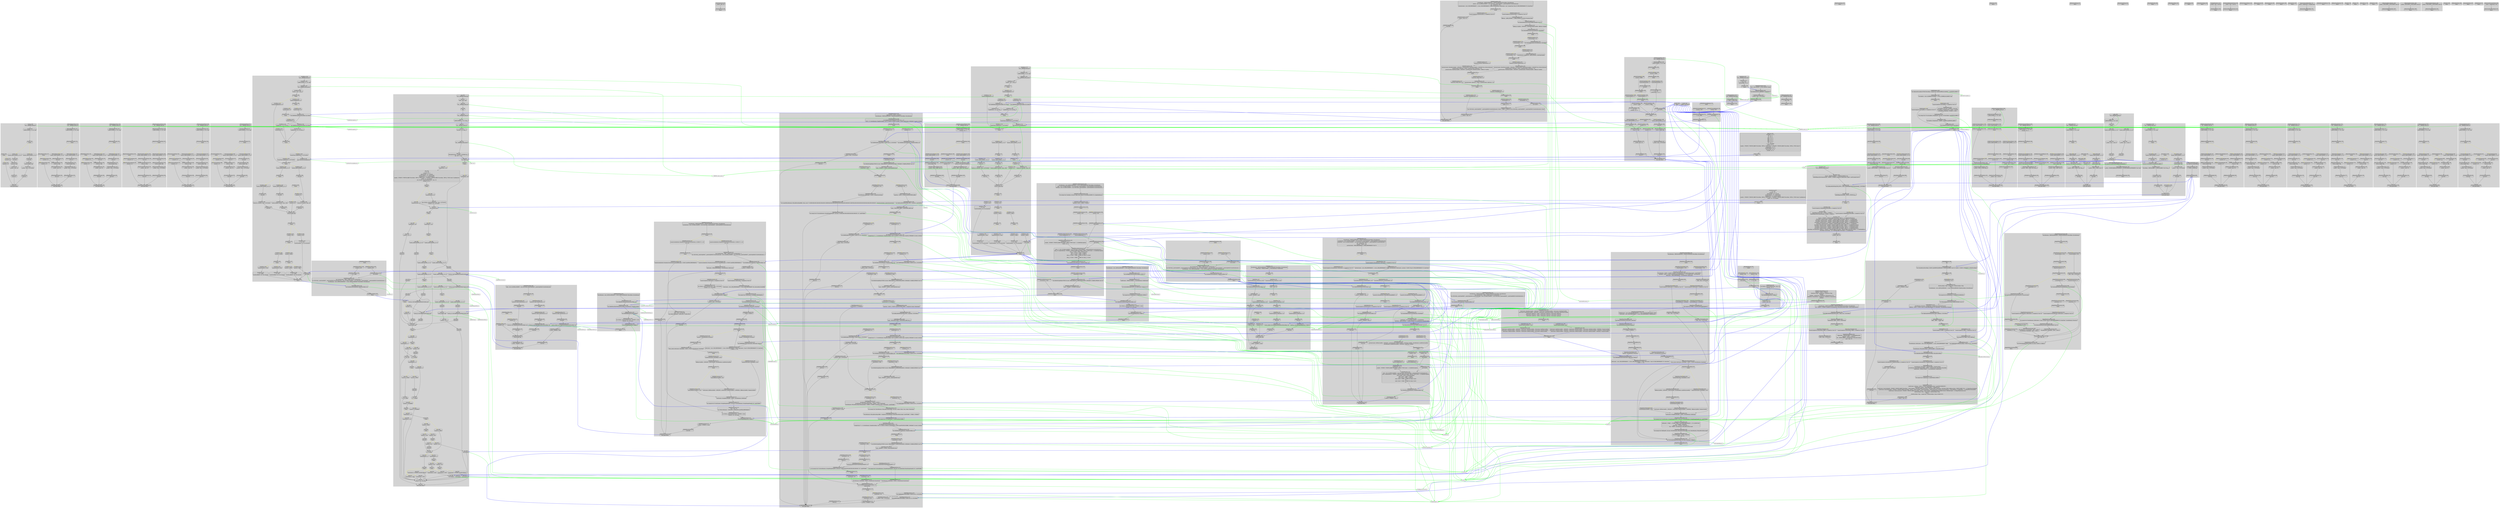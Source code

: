 digraph G {
node [shape=box, style=rounded];
subgraph clusterWmiSystemControl {
 style = filled;
 color = lightgrey;

// node WmiSystemControl_1497
"WmiSystemControl_1497" [shape=record, label="{WmiSystemControl_1497|__retres5 :: long  := 0L}" ];
"WmiSystemControl_1497" -> "WmiSystemControl_1498" [style=plain, color=black];

// node WmiSystemControl_1498
"WmiSystemControl_1498" [shape=record, label="{WmiSystemControl_1498|Return}" ];
}
subgraph clusterZwClose {
 style = filled;
 color = lightgrey;

// node ZwClose_1499
"ZwClose_1499" [shape=record, label="{ZwClose_1499|Call: __VERIFIER_nondet_int()}" ];
"ZwClose_1499" -> "ZwClose_1500" [style=plain, color=black];

// node ZwClose_1500
"ZwClose_1500" [shape=record, label="{ZwClose_1500|__BLAST_NONDET___0 :: int  := tmp}" ];
"ZwClose_1500" -> "ZwClose_1501" [style=plain, color=black];

// node ZwClose_1501
"ZwClose_1501" [shape=record, label="{ZwClose_1501|NonDet}" ];
"ZwClose_1513" [shape=record, label="{ZwClose_1513|assume(__BLAST_NONDET___0 == 0)}" ];
"ZwClose_1501" -> "ZwClose_1513" [style=plain, color=yellow];
"ZwClose_1513" -> "ZwClose_1502" [style=plain, color=black];
"ZwClose_1514" [shape=record, label="{ZwClose_1514|assume(__BLAST_NONDET___0 != 0)}" ];
"ZwClose_1501" -> "ZwClose_1514" [style=plain, color=yellow];
"ZwClose_1514" -> "ZwClose_1503" [style=plain, color=black];

// node ZwClose_1502
"ZwClose_1502" [shape=record, label="{ZwClose_1502|Goto(1505)}" ];
"ZwClose_1502" -> "ZwClose_1505" [style=plain, color=black];

// node ZwClose_1503
"ZwClose_1503" [shape=record, label="{ZwClose_1503|Goto(1508)}" ];
"ZwClose_1503" -> "ZwClose_1508" [style=plain, color=black];

// node ZwClose_1504
"ZwClose_1504" [shape=record, label="{ZwClose_1504|NonDet}" ];
"ZwClose_1515" [shape=record, label="{ZwClose_1515|assume(0 != 0)}" ];
"ZwClose_1504" -> "ZwClose_1515" [style=plain, color=yellow];
"ZwClose_1515" -> "ZwClose_1505" [style=plain, color=black];
"ZwClose_1516" [shape=record, label="{ZwClose_1516|assume(0 == 0)}" ];
"ZwClose_1504" -> "ZwClose_1516" [style=plain, color=yellow];
"ZwClose_1516" -> "ZwClose_1511" [style=plain, color=black];

// node ZwClose_1505
"ZwClose_1505" [shape=record, label="{ZwClose_1505|switch_26_0: Skip}" ];
"ZwClose_1505" -> "ZwClose_1506" [style=plain, color=black];

// node ZwClose_1506
"ZwClose_1506" [shape=record, label="{ZwClose_1506|__retres4 :: long  := 0L}" ];
"ZwClose_1506" -> "ZwClose_1507" [style=plain, color=black];

// node ZwClose_1507
"ZwClose_1507" [shape=record, label="{ZwClose_1507|Goto(1511)}" ];
"ZwClose_1507" -> "ZwClose_1511" [style=plain, color=black];

// node ZwClose_1508
"ZwClose_1508" [shape=record, label="{ZwClose_1508|switch_26_default: Skip}" ];
"ZwClose_1508" -> "ZwClose_1509" [style=plain, color=black];

// node ZwClose_1509
"ZwClose_1509" [shape=record, label="{ZwClose_1509|__retres4 :: long  := -1073741823L}" ];
"ZwClose_1509" -> "ZwClose_1510" [style=plain, color=black];

// node ZwClose_1510
"ZwClose_1510" [shape=record, label="{ZwClose_1510|Goto(1511)}" ];
"ZwClose_1510" -> "ZwClose_1511" [style=plain, color=black];

// node ZwClose_1511
"ZwClose_1511" [shape=record, label="{ZwClose_1511|return_label: Return}" ];
}
subgraph clusterRtlQueryRegistryValues {
 style = filled;
 color = lightgrey;

// node RtlQueryRegistryValues_1512
"RtlQueryRegistryValues_1512" [shape=record, label="{RtlQueryRegistryValues_1512|Call: __VERIFIER_nondet_int()}" ];
"RtlQueryRegistryValues_1512" -> "RtlQueryRegistryValues_1513" [style=plain, color=black];

// node RtlQueryRegistryValues_1513
"RtlQueryRegistryValues_1513" [shape=record, label="{RtlQueryRegistryValues_1513|__BLAST_NONDET___0 :: int  := tmp}" ];
"RtlQueryRegistryValues_1513" -> "RtlQueryRegistryValues_1514" [style=plain, color=black];

// node RtlQueryRegistryValues_1514
"RtlQueryRegistryValues_1514" [shape=record, label="{RtlQueryRegistryValues_1514|NonDet}" ];
"RtlQueryRegistryValues_1526" [shape=record, label="{RtlQueryRegistryValues_1526|assume(__BLAST_NONDET___0 == 0)}" ];
"RtlQueryRegistryValues_1514" -> "RtlQueryRegistryValues_1526" [style=plain, color=yellow];
"RtlQueryRegistryValues_1526" -> "RtlQueryRegistryValues_1515" [style=plain, color=black];
"RtlQueryRegistryValues_1527" [shape=record, label="{RtlQueryRegistryValues_1527|assume(__BLAST_NONDET___0 != 0)}" ];
"RtlQueryRegistryValues_1514" -> "RtlQueryRegistryValues_1527" [style=plain, color=yellow];
"RtlQueryRegistryValues_1527" -> "RtlQueryRegistryValues_1516" [style=plain, color=black];

// node RtlQueryRegistryValues_1515
"RtlQueryRegistryValues_1515" [shape=record, label="{RtlQueryRegistryValues_1515|Goto(1518)}" ];
"RtlQueryRegistryValues_1515" -> "RtlQueryRegistryValues_1518" [style=plain, color=black];

// node RtlQueryRegistryValues_1516
"RtlQueryRegistryValues_1516" [shape=record, label="{RtlQueryRegistryValues_1516|Goto(1521)}" ];
"RtlQueryRegistryValues_1516" -> "RtlQueryRegistryValues_1521" [style=plain, color=black];

// node RtlQueryRegistryValues_1517
"RtlQueryRegistryValues_1517" [shape=record, label="{RtlQueryRegistryValues_1517|NonDet}" ];
"RtlQueryRegistryValues_1528" [shape=record, label="{RtlQueryRegistryValues_1528|assume(0 != 0)}" ];
"RtlQueryRegistryValues_1517" -> "RtlQueryRegistryValues_1528" [style=plain, color=yellow];
"RtlQueryRegistryValues_1528" -> "RtlQueryRegistryValues_1518" [style=plain, color=black];
"RtlQueryRegistryValues_1529" [shape=record, label="{RtlQueryRegistryValues_1529|assume(0 == 0)}" ];
"RtlQueryRegistryValues_1517" -> "RtlQueryRegistryValues_1529" [style=plain, color=yellow];
"RtlQueryRegistryValues_1529" -> "RtlQueryRegistryValues_1524" [style=plain, color=black];

// node RtlQueryRegistryValues_1518
"RtlQueryRegistryValues_1518" [shape=record, label="{RtlQueryRegistryValues_1518|switch_25_0: Skip}" ];
"RtlQueryRegistryValues_1518" -> "RtlQueryRegistryValues_1519" [style=plain, color=black];

// node RtlQueryRegistryValues_1519
"RtlQueryRegistryValues_1519" [shape=record, label="{RtlQueryRegistryValues_1519|__retres8 :: long  := 0L}" ];
"RtlQueryRegistryValues_1519" -> "RtlQueryRegistryValues_1520" [style=plain, color=black];

// node RtlQueryRegistryValues_1520
"RtlQueryRegistryValues_1520" [shape=record, label="{RtlQueryRegistryValues_1520|Goto(1524)}" ];
"RtlQueryRegistryValues_1520" -> "RtlQueryRegistryValues_1524" [style=plain, color=black];

// node RtlQueryRegistryValues_1521
"RtlQueryRegistryValues_1521" [shape=record, label="{RtlQueryRegistryValues_1521|switch_25_default: Skip}" ];
"RtlQueryRegistryValues_1521" -> "RtlQueryRegistryValues_1522" [style=plain, color=black];

// node RtlQueryRegistryValues_1522
"RtlQueryRegistryValues_1522" [shape=record, label="{RtlQueryRegistryValues_1522|__retres8 :: long  := -1073741823L}" ];
"RtlQueryRegistryValues_1522" -> "RtlQueryRegistryValues_1523" [style=plain, color=black];

// node RtlQueryRegistryValues_1523
"RtlQueryRegistryValues_1523" [shape=record, label="{RtlQueryRegistryValues_1523|Goto(1524)}" ];
"RtlQueryRegistryValues_1523" -> "RtlQueryRegistryValues_1524" [style=plain, color=black];

// node RtlQueryRegistryValues_1524
"RtlQueryRegistryValues_1524" [shape=record, label="{RtlQueryRegistryValues_1524|return_label: Return}" ];
}
subgraph clusterRtlInitUnicodeString {
 style = filled;
 color = lightgrey;

// node RtlInitUnicodeString_1525
"RtlInitUnicodeString_1525" [shape=record, label="{RtlInitUnicodeString_1525|Return}" ];
}
subgraph clusterRtlInitString {
 style = filled;
 color = lightgrey;

// node RtlInitString_1526
"RtlInitString_1526" [shape=record, label="{RtlInitString_1526|Return}" ];
}
subgraph clusterRtlFreeUnicodeString {
 style = filled;
 color = lightgrey;

// node RtlFreeUnicodeString_1527
"RtlFreeUnicodeString_1527" [shape=record, label="{RtlFreeUnicodeString_1527|Return}" ];
}
subgraph clusterRtlDeleteRegistryValue {
 style = filled;
 color = lightgrey;

// node RtlDeleteRegistryValue_1528
"RtlDeleteRegistryValue_1528" [shape=record, label="{RtlDeleteRegistryValue_1528|Call: __VERIFIER_nondet_int()}" ];
"RtlDeleteRegistryValue_1528" -> "RtlDeleteRegistryValue_1529" [style=plain, color=black];

// node RtlDeleteRegistryValue_1529
"RtlDeleteRegistryValue_1529" [shape=record, label="{RtlDeleteRegistryValue_1529|__BLAST_NONDET___0 :: int  := tmp}" ];
"RtlDeleteRegistryValue_1529" -> "RtlDeleteRegistryValue_1530" [style=plain, color=black];

// node RtlDeleteRegistryValue_1530
"RtlDeleteRegistryValue_1530" [shape=record, label="{RtlDeleteRegistryValue_1530|NonDet}" ];
"RtlDeleteRegistryValue_1542" [shape=record, label="{RtlDeleteRegistryValue_1542|assume(__BLAST_NONDET___0 == 0)}" ];
"RtlDeleteRegistryValue_1530" -> "RtlDeleteRegistryValue_1542" [style=plain, color=yellow];
"RtlDeleteRegistryValue_1542" -> "RtlDeleteRegistryValue_1531" [style=plain, color=black];
"RtlDeleteRegistryValue_1543" [shape=record, label="{RtlDeleteRegistryValue_1543|assume(__BLAST_NONDET___0 != 0)}" ];
"RtlDeleteRegistryValue_1530" -> "RtlDeleteRegistryValue_1543" [style=plain, color=yellow];
"RtlDeleteRegistryValue_1543" -> "RtlDeleteRegistryValue_1532" [style=plain, color=black];

// node RtlDeleteRegistryValue_1531
"RtlDeleteRegistryValue_1531" [shape=record, label="{RtlDeleteRegistryValue_1531|Goto(1534)}" ];
"RtlDeleteRegistryValue_1531" -> "RtlDeleteRegistryValue_1534" [style=plain, color=black];

// node RtlDeleteRegistryValue_1532
"RtlDeleteRegistryValue_1532" [shape=record, label="{RtlDeleteRegistryValue_1532|Goto(1537)}" ];
"RtlDeleteRegistryValue_1532" -> "RtlDeleteRegistryValue_1537" [style=plain, color=black];

// node RtlDeleteRegistryValue_1533
"RtlDeleteRegistryValue_1533" [shape=record, label="{RtlDeleteRegistryValue_1533|NonDet}" ];
"RtlDeleteRegistryValue_1544" [shape=record, label="{RtlDeleteRegistryValue_1544|assume(0 != 0)}" ];
"RtlDeleteRegistryValue_1533" -> "RtlDeleteRegistryValue_1544" [style=plain, color=yellow];
"RtlDeleteRegistryValue_1544" -> "RtlDeleteRegistryValue_1534" [style=plain, color=black];
"RtlDeleteRegistryValue_1545" [shape=record, label="{RtlDeleteRegistryValue_1545|assume(0 == 0)}" ];
"RtlDeleteRegistryValue_1533" -> "RtlDeleteRegistryValue_1545" [style=plain, color=yellow];
"RtlDeleteRegistryValue_1545" -> "RtlDeleteRegistryValue_1540" [style=plain, color=black];

// node RtlDeleteRegistryValue_1534
"RtlDeleteRegistryValue_1534" [shape=record, label="{RtlDeleteRegistryValue_1534|switch_24_0: Skip}" ];
"RtlDeleteRegistryValue_1534" -> "RtlDeleteRegistryValue_1535" [style=plain, color=black];

// node RtlDeleteRegistryValue_1535
"RtlDeleteRegistryValue_1535" [shape=record, label="{RtlDeleteRegistryValue_1535|__retres6 :: long  := 0L}" ];
"RtlDeleteRegistryValue_1535" -> "RtlDeleteRegistryValue_1536" [style=plain, color=black];

// node RtlDeleteRegistryValue_1536
"RtlDeleteRegistryValue_1536" [shape=record, label="{RtlDeleteRegistryValue_1536|Goto(1540)}" ];
"RtlDeleteRegistryValue_1536" -> "RtlDeleteRegistryValue_1540" [style=plain, color=black];

// node RtlDeleteRegistryValue_1537
"RtlDeleteRegistryValue_1537" [shape=record, label="{RtlDeleteRegistryValue_1537|switch_24_default: Skip}" ];
"RtlDeleteRegistryValue_1537" -> "RtlDeleteRegistryValue_1538" [style=plain, color=black];

// node RtlDeleteRegistryValue_1538
"RtlDeleteRegistryValue_1538" [shape=record, label="{RtlDeleteRegistryValue_1538|__retres6 :: long  := -1073741823L}" ];
"RtlDeleteRegistryValue_1538" -> "RtlDeleteRegistryValue_1539" [style=plain, color=black];

// node RtlDeleteRegistryValue_1539
"RtlDeleteRegistryValue_1539" [shape=record, label="{RtlDeleteRegistryValue_1539|Goto(1540)}" ];
"RtlDeleteRegistryValue_1539" -> "RtlDeleteRegistryValue_1540" [style=plain, color=black];

// node RtlDeleteRegistryValue_1540
"RtlDeleteRegistryValue_1540" [shape=record, label="{RtlDeleteRegistryValue_1540|return_label: Return}" ];
}
subgraph clusterRtlCopyUnicodeString {
 style = filled;
 color = lightgrey;

// node RtlCopyUnicodeString_1541
"RtlCopyUnicodeString_1541" [shape=record, label="{RtlCopyUnicodeString_1541|Return}" ];
}
subgraph clusterRtlCompareMemory {
 style = filled;
 color = lightgrey;

// node RtlCompareMemory_1542
"RtlCompareMemory_1542" [shape=record, label="{RtlCompareMemory_1542|Call: __VERIFIER_nondet_long()}" ];
"RtlCompareMemory_1542" -> "RtlCompareMemory_1543" [style=plain, color=black];

// node RtlCompareMemory_1543
"RtlCompareMemory_1543" [shape=record, label="{RtlCompareMemory_1543|r :: SIZE_T  := (SIZE_T )tmp}" ];
"RtlCompareMemory_1543" -> "RtlCompareMemory_1544" [style=plain, color=black];

// node RtlCompareMemory_1544
"RtlCompareMemory_1544" [shape=record, label="{RtlCompareMemory_1544|Return}" ];
}
subgraph clusterRtlAnsiStringToUnicodeString {
 style = filled;
 color = lightgrey;

// node RtlAnsiStringToUnicodeString_1545
"RtlAnsiStringToUnicodeString_1545" [shape=record, label="{RtlAnsiStringToUnicodeString_1545|Call: __VERIFIER_nondet_int()}" ];
"RtlAnsiStringToUnicodeString_1545" -> "RtlAnsiStringToUnicodeString_1546" [style=plain, color=black];

// node RtlAnsiStringToUnicodeString_1546
"RtlAnsiStringToUnicodeString_1546" [shape=record, label="{RtlAnsiStringToUnicodeString_1546|__BLAST_NONDET___0 :: int  := tmp}" ];
"RtlAnsiStringToUnicodeString_1546" -> "RtlAnsiStringToUnicodeString_1547" [style=plain, color=black];

// node RtlAnsiStringToUnicodeString_1547
"RtlAnsiStringToUnicodeString_1547" [shape=record, label="{RtlAnsiStringToUnicodeString_1547|NonDet}" ];
"RtlAnsiStringToUnicodeString_1559" [shape=record, label="{RtlAnsiStringToUnicodeString_1559|assume(__BLAST_NONDET___0 == 0)}" ];
"RtlAnsiStringToUnicodeString_1547" -> "RtlAnsiStringToUnicodeString_1559" [style=plain, color=yellow];
"RtlAnsiStringToUnicodeString_1559" -> "RtlAnsiStringToUnicodeString_1548" [style=plain, color=black];
"RtlAnsiStringToUnicodeString_1560" [shape=record, label="{RtlAnsiStringToUnicodeString_1560|assume(__BLAST_NONDET___0 != 0)}" ];
"RtlAnsiStringToUnicodeString_1547" -> "RtlAnsiStringToUnicodeString_1560" [style=plain, color=yellow];
"RtlAnsiStringToUnicodeString_1560" -> "RtlAnsiStringToUnicodeString_1549" [style=plain, color=black];

// node RtlAnsiStringToUnicodeString_1548
"RtlAnsiStringToUnicodeString_1548" [shape=record, label="{RtlAnsiStringToUnicodeString_1548|Goto(1551)}" ];
"RtlAnsiStringToUnicodeString_1548" -> "RtlAnsiStringToUnicodeString_1551" [style=plain, color=black];

// node RtlAnsiStringToUnicodeString_1549
"RtlAnsiStringToUnicodeString_1549" [shape=record, label="{RtlAnsiStringToUnicodeString_1549|Goto(1554)}" ];
"RtlAnsiStringToUnicodeString_1549" -> "RtlAnsiStringToUnicodeString_1554" [style=plain, color=black];

// node RtlAnsiStringToUnicodeString_1550
"RtlAnsiStringToUnicodeString_1550" [shape=record, label="{RtlAnsiStringToUnicodeString_1550|NonDet}" ];
"RtlAnsiStringToUnicodeString_1561" [shape=record, label="{RtlAnsiStringToUnicodeString_1561|assume(0 != 0)}" ];
"RtlAnsiStringToUnicodeString_1550" -> "RtlAnsiStringToUnicodeString_1561" [style=plain, color=yellow];
"RtlAnsiStringToUnicodeString_1561" -> "RtlAnsiStringToUnicodeString_1551" [style=plain, color=black];
"RtlAnsiStringToUnicodeString_1562" [shape=record, label="{RtlAnsiStringToUnicodeString_1562|assume(0 == 0)}" ];
"RtlAnsiStringToUnicodeString_1550" -> "RtlAnsiStringToUnicodeString_1562" [style=plain, color=yellow];
"RtlAnsiStringToUnicodeString_1562" -> "RtlAnsiStringToUnicodeString_1557" [style=plain, color=black];

// node RtlAnsiStringToUnicodeString_1551
"RtlAnsiStringToUnicodeString_1551" [shape=record, label="{RtlAnsiStringToUnicodeString_1551|switch_23_0: Skip}" ];
"RtlAnsiStringToUnicodeString_1551" -> "RtlAnsiStringToUnicodeString_1552" [style=plain, color=black];

// node RtlAnsiStringToUnicodeString_1552
"RtlAnsiStringToUnicodeString_1552" [shape=record, label="{RtlAnsiStringToUnicodeString_1552|__retres6 :: long  := 0L}" ];
"RtlAnsiStringToUnicodeString_1552" -> "RtlAnsiStringToUnicodeString_1553" [style=plain, color=black];

// node RtlAnsiStringToUnicodeString_1553
"RtlAnsiStringToUnicodeString_1553" [shape=record, label="{RtlAnsiStringToUnicodeString_1553|Goto(1557)}" ];
"RtlAnsiStringToUnicodeString_1553" -> "RtlAnsiStringToUnicodeString_1557" [style=plain, color=black];

// node RtlAnsiStringToUnicodeString_1554
"RtlAnsiStringToUnicodeString_1554" [shape=record, label="{RtlAnsiStringToUnicodeString_1554|switch_23_default: Skip}" ];
"RtlAnsiStringToUnicodeString_1554" -> "RtlAnsiStringToUnicodeString_1555" [style=plain, color=black];

// node RtlAnsiStringToUnicodeString_1555
"RtlAnsiStringToUnicodeString_1555" [shape=record, label="{RtlAnsiStringToUnicodeString_1555|__retres6 :: long  := -1073741823L}" ];
"RtlAnsiStringToUnicodeString_1555" -> "RtlAnsiStringToUnicodeString_1556" [style=plain, color=black];

// node RtlAnsiStringToUnicodeString_1556
"RtlAnsiStringToUnicodeString_1556" [shape=record, label="{RtlAnsiStringToUnicodeString_1556|Goto(1557)}" ];
"RtlAnsiStringToUnicodeString_1556" -> "RtlAnsiStringToUnicodeString_1557" [style=plain, color=black];

// node RtlAnsiStringToUnicodeString_1557
"RtlAnsiStringToUnicodeString_1557" [shape=record, label="{RtlAnsiStringToUnicodeString_1557|return_label: Return}" ];
}
subgraph clusterPsTerminateSystemThread {
 style = filled;
 color = lightgrey;

// node PsTerminateSystemThread_1558
"PsTerminateSystemThread_1558" [shape=record, label="{PsTerminateSystemThread_1558|Call: __VERIFIER_nondet_int()}" ];
"PsTerminateSystemThread_1558" -> "PsTerminateSystemThread_1559" [style=plain, color=black];

// node PsTerminateSystemThread_1559
"PsTerminateSystemThread_1559" [shape=record, label="{PsTerminateSystemThread_1559|__BLAST_NONDET___0 :: int  := tmp}" ];
"PsTerminateSystemThread_1559" -> "PsTerminateSystemThread_1560" [style=plain, color=black];

// node PsTerminateSystemThread_1560
"PsTerminateSystemThread_1560" [shape=record, label="{PsTerminateSystemThread_1560|NonDet}" ];
"PsTerminateSystemThread_1572" [shape=record, label="{PsTerminateSystemThread_1572|assume(__BLAST_NONDET___0 == 0)}" ];
"PsTerminateSystemThread_1560" -> "PsTerminateSystemThread_1572" [style=plain, color=yellow];
"PsTerminateSystemThread_1572" -> "PsTerminateSystemThread_1561" [style=plain, color=black];
"PsTerminateSystemThread_1573" [shape=record, label="{PsTerminateSystemThread_1573|assume(__BLAST_NONDET___0 != 0)}" ];
"PsTerminateSystemThread_1560" -> "PsTerminateSystemThread_1573" [style=plain, color=yellow];
"PsTerminateSystemThread_1573" -> "PsTerminateSystemThread_1562" [style=plain, color=black];

// node PsTerminateSystemThread_1561
"PsTerminateSystemThread_1561" [shape=record, label="{PsTerminateSystemThread_1561|Goto(1564)}" ];
"PsTerminateSystemThread_1561" -> "PsTerminateSystemThread_1564" [style=plain, color=black];

// node PsTerminateSystemThread_1562
"PsTerminateSystemThread_1562" [shape=record, label="{PsTerminateSystemThread_1562|Goto(1567)}" ];
"PsTerminateSystemThread_1562" -> "PsTerminateSystemThread_1567" [style=plain, color=black];

// node PsTerminateSystemThread_1563
"PsTerminateSystemThread_1563" [shape=record, label="{PsTerminateSystemThread_1563|NonDet}" ];
"PsTerminateSystemThread_1574" [shape=record, label="{PsTerminateSystemThread_1574|assume(0 != 0)}" ];
"PsTerminateSystemThread_1563" -> "PsTerminateSystemThread_1574" [style=plain, color=yellow];
"PsTerminateSystemThread_1574" -> "PsTerminateSystemThread_1564" [style=plain, color=black];
"PsTerminateSystemThread_1575" [shape=record, label="{PsTerminateSystemThread_1575|assume(0 == 0)}" ];
"PsTerminateSystemThread_1563" -> "PsTerminateSystemThread_1575" [style=plain, color=yellow];
"PsTerminateSystemThread_1575" -> "PsTerminateSystemThread_1570" [style=plain, color=black];

// node PsTerminateSystemThread_1564
"PsTerminateSystemThread_1564" [shape=record, label="{PsTerminateSystemThread_1564|switch_22_0: Skip}" ];
"PsTerminateSystemThread_1564" -> "PsTerminateSystemThread_1565" [style=plain, color=black];

// node PsTerminateSystemThread_1565
"PsTerminateSystemThread_1565" [shape=record, label="{PsTerminateSystemThread_1565|__retres4 :: long  := 0L}" ];
"PsTerminateSystemThread_1565" -> "PsTerminateSystemThread_1566" [style=plain, color=black];

// node PsTerminateSystemThread_1566
"PsTerminateSystemThread_1566" [shape=record, label="{PsTerminateSystemThread_1566|Goto(1570)}" ];
"PsTerminateSystemThread_1566" -> "PsTerminateSystemThread_1570" [style=plain, color=black];

// node PsTerminateSystemThread_1567
"PsTerminateSystemThread_1567" [shape=record, label="{PsTerminateSystemThread_1567|switch_22_default: Skip}" ];
"PsTerminateSystemThread_1567" -> "PsTerminateSystemThread_1568" [style=plain, color=black];

// node PsTerminateSystemThread_1568
"PsTerminateSystemThread_1568" [shape=record, label="{PsTerminateSystemThread_1568|__retres4 :: long  := -1073741823L}" ];
"PsTerminateSystemThread_1568" -> "PsTerminateSystemThread_1569" [style=plain, color=black];

// node PsTerminateSystemThread_1569
"PsTerminateSystemThread_1569" [shape=record, label="{PsTerminateSystemThread_1569|Goto(1570)}" ];
"PsTerminateSystemThread_1569" -> "PsTerminateSystemThread_1570" [style=plain, color=black];

// node PsTerminateSystemThread_1570
"PsTerminateSystemThread_1570" [shape=record, label="{PsTerminateSystemThread_1570|return_label: Return}" ];
}
subgraph clusterPsCreateSystemThread {
 style = filled;
 color = lightgrey;

// node PsCreateSystemThread_1571
"PsCreateSystemThread_1571" [shape=record, label="{PsCreateSystemThread_1571|Call: __VERIFIER_nondet_int()}" ];
"PsCreateSystemThread_1571" -> "PsCreateSystemThread_1572" [style=plain, color=black];

// node PsCreateSystemThread_1572
"PsCreateSystemThread_1572" [shape=record, label="{PsCreateSystemThread_1572|__BLAST_NONDET___0 :: int  := tmp}" ];
"PsCreateSystemThread_1572" -> "PsCreateSystemThread_1573" [style=plain, color=black];

// node PsCreateSystemThread_1573
"PsCreateSystemThread_1573" [shape=record, label="{PsCreateSystemThread_1573|NonDet}" ];
"PsCreateSystemThread_1585" [shape=record, label="{PsCreateSystemThread_1585|assume(__BLAST_NONDET___0 == 0)}" ];
"PsCreateSystemThread_1573" -> "PsCreateSystemThread_1585" [style=plain, color=yellow];
"PsCreateSystemThread_1585" -> "PsCreateSystemThread_1574" [style=plain, color=black];
"PsCreateSystemThread_1586" [shape=record, label="{PsCreateSystemThread_1586|assume(__BLAST_NONDET___0 != 0)}" ];
"PsCreateSystemThread_1573" -> "PsCreateSystemThread_1586" [style=plain, color=yellow];
"PsCreateSystemThread_1586" -> "PsCreateSystemThread_1575" [style=plain, color=black];

// node PsCreateSystemThread_1574
"PsCreateSystemThread_1574" [shape=record, label="{PsCreateSystemThread_1574|Goto(1577)}" ];
"PsCreateSystemThread_1574" -> "PsCreateSystemThread_1577" [style=plain, color=black];

// node PsCreateSystemThread_1575
"PsCreateSystemThread_1575" [shape=record, label="{PsCreateSystemThread_1575|Goto(1580)}" ];
"PsCreateSystemThread_1575" -> "PsCreateSystemThread_1580" [style=plain, color=black];

// node PsCreateSystemThread_1576
"PsCreateSystemThread_1576" [shape=record, label="{PsCreateSystemThread_1576|NonDet}" ];
"PsCreateSystemThread_1587" [shape=record, label="{PsCreateSystemThread_1587|assume(0 != 0)}" ];
"PsCreateSystemThread_1576" -> "PsCreateSystemThread_1587" [style=plain, color=yellow];
"PsCreateSystemThread_1587" -> "PsCreateSystemThread_1577" [style=plain, color=black];
"PsCreateSystemThread_1588" [shape=record, label="{PsCreateSystemThread_1588|assume(0 == 0)}" ];
"PsCreateSystemThread_1576" -> "PsCreateSystemThread_1588" [style=plain, color=yellow];
"PsCreateSystemThread_1588" -> "PsCreateSystemThread_1583" [style=plain, color=black];

// node PsCreateSystemThread_1577
"PsCreateSystemThread_1577" [shape=record, label="{PsCreateSystemThread_1577|switch_21_0: Skip}" ];
"PsCreateSystemThread_1577" -> "PsCreateSystemThread_1578" [style=plain, color=black];

// node PsCreateSystemThread_1578
"PsCreateSystemThread_1578" [shape=record, label="{PsCreateSystemThread_1578|__retres10 :: long  := 0L}" ];
"PsCreateSystemThread_1578" -> "PsCreateSystemThread_1579" [style=plain, color=black];

// node PsCreateSystemThread_1579
"PsCreateSystemThread_1579" [shape=record, label="{PsCreateSystemThread_1579|Goto(1583)}" ];
"PsCreateSystemThread_1579" -> "PsCreateSystemThread_1583" [style=plain, color=black];

// node PsCreateSystemThread_1580
"PsCreateSystemThread_1580" [shape=record, label="{PsCreateSystemThread_1580|switch_21_default: Skip}" ];
"PsCreateSystemThread_1580" -> "PsCreateSystemThread_1581" [style=plain, color=black];

// node PsCreateSystemThread_1581
"PsCreateSystemThread_1581" [shape=record, label="{PsCreateSystemThread_1581|__retres10 :: long  := -1073741823L}" ];
"PsCreateSystemThread_1581" -> "PsCreateSystemThread_1582" [style=plain, color=black];

// node PsCreateSystemThread_1582
"PsCreateSystemThread_1582" [shape=record, label="{PsCreateSystemThread_1582|Goto(1583)}" ];
"PsCreateSystemThread_1582" -> "PsCreateSystemThread_1583" [style=plain, color=black];

// node PsCreateSystemThread_1583
"PsCreateSystemThread_1583" [shape=record, label="{PsCreateSystemThread_1583|return_label: Return}" ];
}
subgraph clusterPoStartNextPowerIrp {
 style = filled;
 color = lightgrey;

// node PoStartNextPowerIrp_1584
"PoStartNextPowerIrp_1584" [shape=record, label="{PoStartNextPowerIrp_1584|Return}" ];
}
subgraph clusterPoCallDriver {
 style = filled;
 color = lightgrey;

// node PoCallDriver_1585
"PoCallDriver_1585" [shape=record, label="{PoCallDriver_1585|Call: __VERIFIER_nondet_int()}" ];
"PoCallDriver_1585" -> "PoCallDriver_1586" [style=plain, color=black];

// node PoCallDriver_1586
"PoCallDriver_1586" [shape=record, label="{PoCallDriver_1586|__BLAST_NONDET___0 :: int  := tmp}" ];
"PoCallDriver_1586" -> "PoCallDriver_1587" [style=plain, color=black];

// node PoCallDriver_1587
"PoCallDriver_1587" [shape=record, label="{PoCallDriver_1587|Call: __VERIFIER_nondet_pointer()}" ];
"PoCallDriver_1587" -> "PoCallDriver_1588" [style=plain, color=black];

// node PoCallDriver_1588
"PoCallDriver_1588" [shape=record, label="{PoCallDriver_1588|lcontext :: void * := tmp___0}" ];
"PoCallDriver_1588" -> "PoCallDriver_1589" [style=plain, color=black];

// node PoCallDriver_1589
"PoCallDriver_1589" [shape=record, label="{PoCallDriver_1589|NonDet}" ];
"PoCallDriver_1622" [shape=record, label="{PoCallDriver_1622|assume(compRegistered != 0)}" ];
"PoCallDriver_1589" -> "PoCallDriver_1622" [style=plain, color=yellow];
"PoCallDriver_1622" -> "PoCallDriver_1590" [style=plain, color=black];
"PoCallDriver_1623" [shape=record, label="{PoCallDriver_1623|assume(compRegistered == 0)}" ];
"PoCallDriver_1589" -> "PoCallDriver_1623" [style=plain, color=yellow];
"PoCallDriver_1623" -> "PoCallDriver_1598" [style=plain, color=black];

// node PoCallDriver_1590
"PoCallDriver_1590" [shape=record, label="{PoCallDriver_1590|NonDet}" ];
"PoCallDriver_1624" [shape=record, label="{PoCallDriver_1624|assume(routine == 0)}" ];
"PoCallDriver_1590" -> "PoCallDriver_1624" [style=plain, color=yellow];
"PoCallDriver_1624" -> "PoCallDriver_1591" [style=plain, color=black];
"PoCallDriver_1625" [shape=record, label="{PoCallDriver_1625|assume(routine != 0)}" ];
"PoCallDriver_1590" -> "PoCallDriver_1625" [style=plain, color=yellow];
"PoCallDriver_1625" -> "PoCallDriver_1593" [style=plain, color=black];

// node PoCallDriver_1591
"PoCallDriver_1591" [shape=record, label="{PoCallDriver_1591|Call: DiskPerfIrpCompletion(DeviceObject, Irp, lcontext)}" ];
"PoCallDriver_1591" -> "PoCallDriver_1592" [style=plain, color=black];

// node PoCallDriver_1592
"PoCallDriver_1592" [shape=record, label="{PoCallDriver_1592|compRetStatus :: int  := (int )tmp___1}" ];
"PoCallDriver_1592" -> "PoCallDriver_1596" [style=plain, color=black];

// node PoCallDriver_1593
"PoCallDriver_1593" [shape=record, label="{PoCallDriver_1593|NonDet}" ];
"PoCallDriver_1626" [shape=record, label="{PoCallDriver_1626|assume(routine == 1)}" ];
"PoCallDriver_1593" -> "PoCallDriver_1626" [style=plain, color=yellow];
"PoCallDriver_1626" -> "PoCallDriver_1594" [style=plain, color=black];
"PoCallDriver_1627" [shape=record, label="{PoCallDriver_1627|assume(routine != 1)}" ];
"PoCallDriver_1593" -> "PoCallDriver_1627" [style=plain, color=yellow];
"PoCallDriver_1627" -> "PoCallDriver_1596" [style=plain, color=black];

// node PoCallDriver_1594
"PoCallDriver_1594" [shape=record, label="{PoCallDriver_1594|Call: DiskPerfIoCompletion(DeviceObject, Irp, lcontext)}" ];
"PoCallDriver_1594" -> "PoCallDriver_1595" [style=plain, color=black];

// node PoCallDriver_1595
"PoCallDriver_1595" [shape=record, label="{PoCallDriver_1595|compRetStatus :: int  := (int )tmp___2}" ];
"PoCallDriver_1595" -> "PoCallDriver_1596" [style=plain, color=black];

// node PoCallDriver_1596
"PoCallDriver_1596" [shape=record, label="{PoCallDriver_1596|NonDet}" ];
"PoCallDriver_1628" [shape=record, label="{PoCallDriver_1628|assume((long )compRetStatus == -1073741802L)}" ];
"PoCallDriver_1596" -> "PoCallDriver_1628" [style=plain, color=yellow];
"PoCallDriver_1628" -> "PoCallDriver_1597" [style=plain, color=black];
"PoCallDriver_1629" [shape=record, label="{PoCallDriver_1629|assume((long )compRetStatus != -1073741802L)}" ];
"PoCallDriver_1596" -> "PoCallDriver_1629" [style=plain, color=yellow];
"PoCallDriver_1629" -> "PoCallDriver_1598" [style=plain, color=black];

// node PoCallDriver_1597
"PoCallDriver_1597" [shape=record, label="{PoCallDriver_1597|Call: stubMoreProcessingRequired()}" ];
"PoCallDriver_1597" -> "PoCallDriver_1598" [style=plain, color=black];

// node PoCallDriver_1598
"PoCallDriver_1598" [shape=record, label="{PoCallDriver_1598|NonDet}" ];
"PoCallDriver_1630" [shape=record, label="{PoCallDriver_1630|assume(__BLAST_NONDET___0 == 0)}" ];
"PoCallDriver_1598" -> "PoCallDriver_1630" [style=plain, color=yellow];
"PoCallDriver_1630" -> "PoCallDriver_1599" [style=plain, color=black];
"PoCallDriver_1631" [shape=record, label="{PoCallDriver_1631|assume(__BLAST_NONDET___0 != 0)}" ];
"PoCallDriver_1598" -> "PoCallDriver_1631" [style=plain, color=yellow];
"PoCallDriver_1631" -> "PoCallDriver_1600" [style=plain, color=black];

// node PoCallDriver_1599
"PoCallDriver_1599" [shape=record, label="{PoCallDriver_1599|Goto(1604)}" ];
"PoCallDriver_1599" -> "PoCallDriver_1604" [style=plain, color=black];

// node PoCallDriver_1600
"PoCallDriver_1600" [shape=record, label="{PoCallDriver_1600|NonDet}" ];
"PoCallDriver_1632" [shape=record, label="{PoCallDriver_1632|assume(__BLAST_NONDET___0 == 1)}" ];
"PoCallDriver_1600" -> "PoCallDriver_1632" [style=plain, color=yellow];
"PoCallDriver_1632" -> "PoCallDriver_1601" [style=plain, color=black];
"PoCallDriver_1633" [shape=record, label="{PoCallDriver_1633|assume(__BLAST_NONDET___0 != 1)}" ];
"PoCallDriver_1600" -> "PoCallDriver_1633" [style=plain, color=yellow];
"PoCallDriver_1633" -> "PoCallDriver_1602" [style=plain, color=black];

// node PoCallDriver_1601
"PoCallDriver_1601" [shape=record, label="{PoCallDriver_1601|Goto(1606)}" ];
"PoCallDriver_1601" -> "PoCallDriver_1606" [style=plain, color=black];

// node PoCallDriver_1602
"PoCallDriver_1602" [shape=record, label="{PoCallDriver_1602|Goto(1608)}" ];
"PoCallDriver_1602" -> "PoCallDriver_1608" [style=plain, color=black];

// node PoCallDriver_1603
"PoCallDriver_1603" [shape=record, label="{PoCallDriver_1603|NonDet}" ];
"PoCallDriver_1634" [shape=record, label="{PoCallDriver_1634|assume(0 != 0)}" ];
"PoCallDriver_1603" -> "PoCallDriver_1634" [style=plain, color=yellow];
"PoCallDriver_1634" -> "PoCallDriver_1604" [style=plain, color=black];
"PoCallDriver_1635" [shape=record, label="{PoCallDriver_1635|assume(0 == 0)}" ];
"PoCallDriver_1603" -> "PoCallDriver_1635" [style=plain, color=yellow];
"PoCallDriver_1635" -> "PoCallDriver_1610" [style=plain, color=black];

// node PoCallDriver_1604
"PoCallDriver_1604" [shape=record, label="{PoCallDriver_1604|switch_20_0: returnVal :: long  := 0L}" ];
"PoCallDriver_1604" -> "PoCallDriver_1605" [style=plain, color=black];

// node PoCallDriver_1605
"PoCallDriver_1605" [shape=record, label="{PoCallDriver_1605|Goto(1610)}" ];
"PoCallDriver_1605" -> "PoCallDriver_1610" [style=plain, color=black];

// node PoCallDriver_1606
"PoCallDriver_1606" [shape=record, label="{PoCallDriver_1606|switch_20_1: returnVal :: long  := -1073741823L}" ];
"PoCallDriver_1606" -> "PoCallDriver_1607" [style=plain, color=black];

// node PoCallDriver_1607
"PoCallDriver_1607" [shape=record, label="{PoCallDriver_1607|Goto(1610)}" ];
"PoCallDriver_1607" -> "PoCallDriver_1610" [style=plain, color=black];

// node PoCallDriver_1608
"PoCallDriver_1608" [shape=record, label="{PoCallDriver_1608|switch_20_default: returnVal :: long  := 259L}" ];
"PoCallDriver_1608" -> "PoCallDriver_1609" [style=plain, color=black];

// node PoCallDriver_1609
"PoCallDriver_1609" [shape=record, label="{PoCallDriver_1609|Goto(1610)}" ];
"PoCallDriver_1609" -> "PoCallDriver_1610" [style=plain, color=black];

// node PoCallDriver_1610
"PoCallDriver_1610" [shape=record, label="{PoCallDriver_1610|switch_20_break: Skip}" ];
"PoCallDriver_1610" -> "PoCallDriver_1611" [style=plain, color=black];

// node PoCallDriver_1611
"PoCallDriver_1611" [shape=record, label="{PoCallDriver_1611|NonDet}" ];
"PoCallDriver_1636" [shape=record, label="{PoCallDriver_1636|assume(s == NP)}" ];
"PoCallDriver_1611" -> "PoCallDriver_1636" [style=plain, color=yellow];
"PoCallDriver_1636" -> "PoCallDriver_1612" [style=plain, color=black];
"PoCallDriver_1637" [shape=record, label="{PoCallDriver_1637|assume(s != NP)}" ];
"PoCallDriver_1611" -> "PoCallDriver_1637" [style=plain, color=yellow];
"PoCallDriver_1637" -> "PoCallDriver_1613" [style=plain, color=black];

// node PoCallDriver_1612
"PoCallDriver_1612" [shape=record, label="{PoCallDriver_1612|s :: int  := IPC|lowerDriverReturn :: int  := (int )returnVal}" ];
"PoCallDriver_1612" -> "PoCallDriver_1620" [style=plain, color=black];

// node PoCallDriver_1613
"PoCallDriver_1613" [shape=record, label="{PoCallDriver_1613|NonDet}" ];
"PoCallDriver_1638" [shape=record, label="{PoCallDriver_1638|assume(s == MPR1)}" ];
"PoCallDriver_1613" -> "PoCallDriver_1638" [style=plain, color=yellow];
"PoCallDriver_1638" -> "PoCallDriver_1614" [style=plain, color=black];
"PoCallDriver_1639" [shape=record, label="{PoCallDriver_1639|assume(s != MPR1)}" ];
"PoCallDriver_1613" -> "PoCallDriver_1639" [style=plain, color=yellow];
"PoCallDriver_1639" -> "PoCallDriver_1617" [style=plain, color=black];

// node PoCallDriver_1614
"PoCallDriver_1614" [shape=record, label="{PoCallDriver_1614|NonDet}" ];
"PoCallDriver_1640" [shape=record, label="{PoCallDriver_1640|assume(returnVal == 259L)}" ];
"PoCallDriver_1614" -> "PoCallDriver_1640" [style=plain, color=yellow];
"PoCallDriver_1640" -> "PoCallDriver_1615" [style=plain, color=black];
"PoCallDriver_1641" [shape=record, label="{PoCallDriver_1641|assume(returnVal != 259L)}" ];
"PoCallDriver_1614" -> "PoCallDriver_1641" [style=plain, color=yellow];
"PoCallDriver_1641" -> "PoCallDriver_1616" [style=plain, color=black];

// node PoCallDriver_1615
"PoCallDriver_1615" [shape=record, label="{PoCallDriver_1615|s :: int  := MPR3|lowerDriverReturn :: int  := (int )returnVal}" ];
"PoCallDriver_1615" -> "PoCallDriver_1620" [style=plain, color=black];

// node PoCallDriver_1616
"PoCallDriver_1616" [shape=record, label="{PoCallDriver_1616|s :: int  := NP|lowerDriverReturn :: int  := (int )returnVal}" ];
"PoCallDriver_1616" -> "PoCallDriver_1620" [style=plain, color=black];

// node PoCallDriver_1617
"PoCallDriver_1617" [shape=record, label="{PoCallDriver_1617|NonDet}" ];
"PoCallDriver_1642" [shape=record, label="{PoCallDriver_1642|assume(s == SKIP1)}" ];
"PoCallDriver_1617" -> "PoCallDriver_1642" [style=plain, color=yellow];
"PoCallDriver_1642" -> "PoCallDriver_1618" [style=plain, color=black];
"PoCallDriver_1643" [shape=record, label="{PoCallDriver_1643|assume(s != SKIP1)}" ];
"PoCallDriver_1617" -> "PoCallDriver_1643" [style=plain, color=yellow];
"PoCallDriver_1643" -> "PoCallDriver_1619" [style=plain, color=black];

// node PoCallDriver_1618
"PoCallDriver_1618" [shape=record, label="{PoCallDriver_1618|s :: int  := SKIP2|lowerDriverReturn :: int  := (int )returnVal}" ];
"PoCallDriver_1618" -> "PoCallDriver_1620" [style=plain, color=black];

// node PoCallDriver_1619
"PoCallDriver_1619" [shape=record, label="{PoCallDriver_1619|Call: errorFn()}" ];
"PoCallDriver_1619" -> "PoCallDriver_1620" [style=plain, color=black];

// node PoCallDriver_1620
"PoCallDriver_1620" [shape=record, label="{PoCallDriver_1620|Return}" ];
}
subgraph clusterObfDereferenceObject {
 style = filled;
 color = lightgrey;

// node ObfDereferenceObject_1621
"ObfDereferenceObject_1621" [shape=record, label="{ObfDereferenceObject_1621|Return}" ];
}
subgraph clusterObReferenceObjectByHandle {
 style = filled;
 color = lightgrey;

// node ObReferenceObjectByHandle_1622
"ObReferenceObjectByHandle_1622" [shape=record, label="{ObReferenceObjectByHandle_1622|Call: __VERIFIER_nondet_int()}" ];
"ObReferenceObjectByHandle_1622" -> "ObReferenceObjectByHandle_1623" [style=plain, color=black];

// node ObReferenceObjectByHandle_1623
"ObReferenceObjectByHandle_1623" [shape=record, label="{ObReferenceObjectByHandle_1623|__BLAST_NONDET___0 :: int  := tmp}" ];
"ObReferenceObjectByHandle_1623" -> "ObReferenceObjectByHandle_1624" [style=plain, color=black];

// node ObReferenceObjectByHandle_1624
"ObReferenceObjectByHandle_1624" [shape=record, label="{ObReferenceObjectByHandle_1624|NonDet}" ];
"ObReferenceObjectByHandle_1636" [shape=record, label="{ObReferenceObjectByHandle_1636|assume(__BLAST_NONDET___0 == 0)}" ];
"ObReferenceObjectByHandle_1624" -> "ObReferenceObjectByHandle_1636" [style=plain, color=yellow];
"ObReferenceObjectByHandle_1636" -> "ObReferenceObjectByHandle_1625" [style=plain, color=black];
"ObReferenceObjectByHandle_1637" [shape=record, label="{ObReferenceObjectByHandle_1637|assume(__BLAST_NONDET___0 != 0)}" ];
"ObReferenceObjectByHandle_1624" -> "ObReferenceObjectByHandle_1637" [style=plain, color=yellow];
"ObReferenceObjectByHandle_1637" -> "ObReferenceObjectByHandle_1626" [style=plain, color=black];

// node ObReferenceObjectByHandle_1625
"ObReferenceObjectByHandle_1625" [shape=record, label="{ObReferenceObjectByHandle_1625|Goto(1628)}" ];
"ObReferenceObjectByHandle_1625" -> "ObReferenceObjectByHandle_1628" [style=plain, color=black];

// node ObReferenceObjectByHandle_1626
"ObReferenceObjectByHandle_1626" [shape=record, label="{ObReferenceObjectByHandle_1626|Goto(1631)}" ];
"ObReferenceObjectByHandle_1626" -> "ObReferenceObjectByHandle_1631" [style=plain, color=black];

// node ObReferenceObjectByHandle_1627
"ObReferenceObjectByHandle_1627" [shape=record, label="{ObReferenceObjectByHandle_1627|NonDet}" ];
"ObReferenceObjectByHandle_1638" [shape=record, label="{ObReferenceObjectByHandle_1638|assume(0 != 0)}" ];
"ObReferenceObjectByHandle_1627" -> "ObReferenceObjectByHandle_1638" [style=plain, color=yellow];
"ObReferenceObjectByHandle_1638" -> "ObReferenceObjectByHandle_1628" [style=plain, color=black];
"ObReferenceObjectByHandle_1639" [shape=record, label="{ObReferenceObjectByHandle_1639|assume(0 == 0)}" ];
"ObReferenceObjectByHandle_1627" -> "ObReferenceObjectByHandle_1639" [style=plain, color=yellow];
"ObReferenceObjectByHandle_1639" -> "ObReferenceObjectByHandle_1634" [style=plain, color=black];

// node ObReferenceObjectByHandle_1628
"ObReferenceObjectByHandle_1628" [shape=record, label="{ObReferenceObjectByHandle_1628|switch_19_0: Skip}" ];
"ObReferenceObjectByHandle_1628" -> "ObReferenceObjectByHandle_1629" [style=plain, color=black];

// node ObReferenceObjectByHandle_1629
"ObReferenceObjectByHandle_1629" [shape=record, label="{ObReferenceObjectByHandle_1629|__retres9 :: long  := 0L}" ];
"ObReferenceObjectByHandle_1629" -> "ObReferenceObjectByHandle_1630" [style=plain, color=black];

// node ObReferenceObjectByHandle_1630
"ObReferenceObjectByHandle_1630" [shape=record, label="{ObReferenceObjectByHandle_1630|Goto(1634)}" ];
"ObReferenceObjectByHandle_1630" -> "ObReferenceObjectByHandle_1634" [style=plain, color=black];

// node ObReferenceObjectByHandle_1631
"ObReferenceObjectByHandle_1631" [shape=record, label="{ObReferenceObjectByHandle_1631|switch_19_default: Skip}" ];
"ObReferenceObjectByHandle_1631" -> "ObReferenceObjectByHandle_1632" [style=plain, color=black];

// node ObReferenceObjectByHandle_1632
"ObReferenceObjectByHandle_1632" [shape=record, label="{ObReferenceObjectByHandle_1632|__retres9 :: long  := -1073741823L}" ];
"ObReferenceObjectByHandle_1632" -> "ObReferenceObjectByHandle_1633" [style=plain, color=black];

// node ObReferenceObjectByHandle_1633
"ObReferenceObjectByHandle_1633" [shape=record, label="{ObReferenceObjectByHandle_1633|Goto(1634)}" ];
"ObReferenceObjectByHandle_1633" -> "ObReferenceObjectByHandle_1634" [style=plain, color=black];

// node ObReferenceObjectByHandle_1634
"ObReferenceObjectByHandle_1634" [shape=record, label="{ObReferenceObjectByHandle_1634|return_label: Return}" ];
}
subgraph clusterMmUnlockPages {
 style = filled;
 color = lightgrey;

// node MmUnlockPages_1635
"MmUnlockPages_1635" [shape=record, label="{MmUnlockPages_1635|Return}" ];
}
subgraph clusterMmResetDriverPaging {
 style = filled;
 color = lightgrey;

// node MmResetDriverPaging_1636
"MmResetDriverPaging_1636" [shape=record, label="{MmResetDriverPaging_1636|Return}" ];
}
subgraph clusterMmPageEntireDriver {
 style = filled;
 color = lightgrey;

// node MmPageEntireDriver_1637
"MmPageEntireDriver_1637" [shape=record, label="{MmPageEntireDriver_1637|__retres2 :: void * := (void *)0}" ];
"MmPageEntireDriver_1637" -> "MmPageEntireDriver_1638" [style=plain, color=black];

// node MmPageEntireDriver_1638
"MmPageEntireDriver_1638" [shape=record, label="{MmPageEntireDriver_1638|Return}" ];
}
subgraph clusterMmMapLockedPagesSpecifyCache {
 style = filled;
 color = lightgrey;

// node MmMapLockedPagesSpecifyCache_1639
"MmMapLockedPagesSpecifyCache_1639" [shape=record, label="{MmMapLockedPagesSpecifyCache_1639|__retres7 :: void * := (void *)0}" ];
"MmMapLockedPagesSpecifyCache_1639" -> "MmMapLockedPagesSpecifyCache_1640" [style=plain, color=black];

// node MmMapLockedPagesSpecifyCache_1640
"MmMapLockedPagesSpecifyCache_1640" [shape=record, label="{MmMapLockedPagesSpecifyCache_1640|Return}" ];
}
subgraph clusterMmFreeContiguousMemory {
 style = filled;
 color = lightgrey;

// node MmFreeContiguousMemory_1641
"MmFreeContiguousMemory_1641" [shape=record, label="{MmFreeContiguousMemory_1641|Return}" ];
}
subgraph clusterMmAllocateContiguousMemory {
 style = filled;
 color = lightgrey;

// node MmAllocateContiguousMemory_1642
"MmAllocateContiguousMemory_1642" [shape=record, label="{MmAllocateContiguousMemory_1642|Call: __VERIFIER_nondet_int()}" ];
"MmAllocateContiguousMemory_1642" -> "MmAllocateContiguousMemory_1643" [style=plain, color=black];

// node MmAllocateContiguousMemory_1643
"MmAllocateContiguousMemory_1643" [shape=record, label="{MmAllocateContiguousMemory_1643|__BLAST_NONDET___0 :: int  := tmp}" ];
"MmAllocateContiguousMemory_1643" -> "MmAllocateContiguousMemory_1644" [style=plain, color=black];

// node MmAllocateContiguousMemory_1644
"MmAllocateContiguousMemory_1644" [shape=record, label="{MmAllocateContiguousMemory_1644|NonDet}" ];
"MmAllocateContiguousMemory_1658" [shape=record, label="{MmAllocateContiguousMemory_1658|assume(__BLAST_NONDET___0 == 0)}" ];
"MmAllocateContiguousMemory_1644" -> "MmAllocateContiguousMemory_1658" [style=plain, color=yellow];
"MmAllocateContiguousMemory_1658" -> "MmAllocateContiguousMemory_1645" [style=plain, color=black];
"MmAllocateContiguousMemory_1659" [shape=record, label="{MmAllocateContiguousMemory_1659|assume(__BLAST_NONDET___0 != 0)}" ];
"MmAllocateContiguousMemory_1644" -> "MmAllocateContiguousMemory_1659" [style=plain, color=yellow];
"MmAllocateContiguousMemory_1659" -> "MmAllocateContiguousMemory_1646" [style=plain, color=black];

// node MmAllocateContiguousMemory_1645
"MmAllocateContiguousMemory_1645" [shape=record, label="{MmAllocateContiguousMemory_1645|Goto(1649)}" ];
"MmAllocateContiguousMemory_1645" -> "MmAllocateContiguousMemory_1649" [style=plain, color=black];

// node MmAllocateContiguousMemory_1646
"MmAllocateContiguousMemory_1646" [shape=record, label="{MmAllocateContiguousMemory_1646|NonDet}" ];
"MmAllocateContiguousMemory_1660" [shape=record, label="{MmAllocateContiguousMemory_1660|assume(__BLAST_NONDET___0 == 1)}" ];
"MmAllocateContiguousMemory_1646" -> "MmAllocateContiguousMemory_1660" [style=plain, color=yellow];
"MmAllocateContiguousMemory_1660" -> "MmAllocateContiguousMemory_1647" [style=plain, color=black];
"MmAllocateContiguousMemory_1661" [shape=record, label="{MmAllocateContiguousMemory_1661|assume(__BLAST_NONDET___0 != 1)}" ];
"MmAllocateContiguousMemory_1646" -> "MmAllocateContiguousMemory_1661" [style=plain, color=yellow];
"MmAllocateContiguousMemory_1661" -> "MmAllocateContiguousMemory_1648" [style=plain, color=black];

// node MmAllocateContiguousMemory_1647
"MmAllocateContiguousMemory_1647" [shape=record, label="{MmAllocateContiguousMemory_1647|Goto(1652)}" ];
"MmAllocateContiguousMemory_1647" -> "MmAllocateContiguousMemory_1652" [style=plain, color=black];

// node MmAllocateContiguousMemory_1648
"MmAllocateContiguousMemory_1648" [shape=record, label="{MmAllocateContiguousMemory_1648|NonDet}" ];
"MmAllocateContiguousMemory_1662" [shape=record, label="{MmAllocateContiguousMemory_1662|assume(0 != 0)}" ];
"MmAllocateContiguousMemory_1648" -> "MmAllocateContiguousMemory_1662" [style=plain, color=yellow];
"MmAllocateContiguousMemory_1662" -> "MmAllocateContiguousMemory_1649" [style=plain, color=black];
"MmAllocateContiguousMemory_1663" [shape=record, label="{MmAllocateContiguousMemory_1663|assume(0 == 0)}" ];
"MmAllocateContiguousMemory_1648" -> "MmAllocateContiguousMemory_1663" [style=plain, color=yellow];
"MmAllocateContiguousMemory_1663" -> "MmAllocateContiguousMemory_1655" [style=plain, color=black];

// node MmAllocateContiguousMemory_1649
"MmAllocateContiguousMemory_1649" [shape=record, label="{MmAllocateContiguousMemory_1649|switch_18_0: Call: malloc((int )NumberOfBytes)}" ];
"MmAllocateContiguousMemory_1649" -> "MmAllocateContiguousMemory_1650" [style=plain, color=black];

// node MmAllocateContiguousMemory_1650
"MmAllocateContiguousMemory_1650" [shape=record, label="{MmAllocateContiguousMemory_1650|__retres6 :: PVOID  := (PVOID )tmp___0}" ];
"MmAllocateContiguousMemory_1650" -> "MmAllocateContiguousMemory_1651" [style=plain, color=black];

// node MmAllocateContiguousMemory_1651
"MmAllocateContiguousMemory_1651" [shape=record, label="{MmAllocateContiguousMemory_1651|Goto(1656)}" ];
"MmAllocateContiguousMemory_1651" -> "MmAllocateContiguousMemory_1656" [style=plain, color=black];

// node MmAllocateContiguousMemory_1652
"MmAllocateContiguousMemory_1652" [shape=record, label="{MmAllocateContiguousMemory_1652|switch_18_1: Skip}" ];
"MmAllocateContiguousMemory_1652" -> "MmAllocateContiguousMemory_1653" [style=plain, color=black];

// node MmAllocateContiguousMemory_1653
"MmAllocateContiguousMemory_1653" [shape=record, label="{MmAllocateContiguousMemory_1653|__retres6 :: void * := (void *)0}" ];
"MmAllocateContiguousMemory_1653" -> "MmAllocateContiguousMemory_1654" [style=plain, color=black];

// node MmAllocateContiguousMemory_1654
"MmAllocateContiguousMemory_1654" [shape=record, label="{MmAllocateContiguousMemory_1654|Goto(1656)}" ];
"MmAllocateContiguousMemory_1654" -> "MmAllocateContiguousMemory_1656" [style=plain, color=black];

// node MmAllocateContiguousMemory_1655
"MmAllocateContiguousMemory_1655" [shape=record, label="{MmAllocateContiguousMemory_1655|__retres6 :: void * := (void *)0}" ];
"MmAllocateContiguousMemory_1655" -> "MmAllocateContiguousMemory_1656" [style=plain, color=black];

// node MmAllocateContiguousMemory_1656
"MmAllocateContiguousMemory_1656" [shape=record, label="{MmAllocateContiguousMemory_1656|return_label: Return}" ];
}
subgraph clusterKeWaitForSingleObject {
 style = filled;
 color = lightgrey;

// node KeWaitForSingleObject_1657
"KeWaitForSingleObject_1657" [shape=record, label="{KeWaitForSingleObject_1657|Call: __VERIFIER_nondet_int()}" ];
"KeWaitForSingleObject_1657" -> "KeWaitForSingleObject_1658" [style=plain, color=black];

// node KeWaitForSingleObject_1658
"KeWaitForSingleObject_1658" [shape=record, label="{KeWaitForSingleObject_1658|__BLAST_NONDET___0 :: int  := tmp}" ];
"KeWaitForSingleObject_1658" -> "KeWaitForSingleObject_1659" [style=plain, color=black];

// node KeWaitForSingleObject_1659
"KeWaitForSingleObject_1659" [shape=record, label="{KeWaitForSingleObject_1659|NonDet}" ];
"KeWaitForSingleObject_1679" [shape=record, label="{KeWaitForSingleObject_1679|assume(s == MPR3)}" ];
"KeWaitForSingleObject_1659" -> "KeWaitForSingleObject_1679" [style=plain, color=yellow];
"KeWaitForSingleObject_1679" -> "KeWaitForSingleObject_1660" [style=plain, color=black];
"KeWaitForSingleObject_1680" [shape=record, label="{KeWaitForSingleObject_1680|assume(s != MPR3)}" ];
"KeWaitForSingleObject_1659" -> "KeWaitForSingleObject_1680" [style=plain, color=yellow];
"KeWaitForSingleObject_1680" -> "KeWaitForSingleObject_1663" [style=plain, color=black];

// node KeWaitForSingleObject_1660
"KeWaitForSingleObject_1660" [shape=record, label="{KeWaitForSingleObject_1660|NonDet}" ];
"KeWaitForSingleObject_1681" [shape=record, label="{KeWaitForSingleObject_1681|assume(setEventCalled == 1)}" ];
"KeWaitForSingleObject_1660" -> "KeWaitForSingleObject_1681" [style=plain, color=yellow];
"KeWaitForSingleObject_1681" -> "KeWaitForSingleObject_1661" [style=plain, color=black];
"KeWaitForSingleObject_1682" [shape=record, label="{KeWaitForSingleObject_1682|assume(setEventCalled != 1)}" ];
"KeWaitForSingleObject_1660" -> "KeWaitForSingleObject_1682" [style=plain, color=yellow];
"KeWaitForSingleObject_1682" -> "KeWaitForSingleObject_1662" [style=plain, color=black];

// node KeWaitForSingleObject_1661
"KeWaitForSingleObject_1661" [shape=record, label="{KeWaitForSingleObject_1661|s :: int  := NP|setEventCalled :: int  := 0}" ];
"KeWaitForSingleObject_1661" -> "KeWaitForSingleObject_1667" [style=plain, color=black];

// node KeWaitForSingleObject_1662
"KeWaitForSingleObject_1662" [shape=record, label="{KeWaitForSingleObject_1662|Goto(1663)}" ];
"KeWaitForSingleObject_1662" -> "KeWaitForSingleObject_1663" [style=plain, color=black];

// node KeWaitForSingleObject_1663
"KeWaitForSingleObject_1663" [shape=record, label="{KeWaitForSingleObject_1663|_L: NonDet}" ];
"KeWaitForSingleObject_1683" [shape=record, label="{KeWaitForSingleObject_1683|assume(customIrp == 1)}" ];
"KeWaitForSingleObject_1663" -> "KeWaitForSingleObject_1683" [style=plain, color=yellow];
"KeWaitForSingleObject_1683" -> "KeWaitForSingleObject_1664" [style=plain, color=black];
"KeWaitForSingleObject_1684" [shape=record, label="{KeWaitForSingleObject_1684|assume(customIrp != 1)}" ];
"KeWaitForSingleObject_1663" -> "KeWaitForSingleObject_1684" [style=plain, color=yellow];
"KeWaitForSingleObject_1684" -> "KeWaitForSingleObject_1665" [style=plain, color=black];

// node KeWaitForSingleObject_1664
"KeWaitForSingleObject_1664" [shape=record, label="{KeWaitForSingleObject_1664|s :: int  := NP|customIrp :: int  := 0}" ];
"KeWaitForSingleObject_1664" -> "KeWaitForSingleObject_1667" [style=plain, color=black];

// node KeWaitForSingleObject_1665
"KeWaitForSingleObject_1665" [shape=record, label="{KeWaitForSingleObject_1665|NonDet}" ];
"KeWaitForSingleObject_1685" [shape=record, label="{KeWaitForSingleObject_1685|assume(s == MPR3)}" ];
"KeWaitForSingleObject_1665" -> "KeWaitForSingleObject_1685" [style=plain, color=yellow];
"KeWaitForSingleObject_1685" -> "KeWaitForSingleObject_1666" [style=plain, color=black];
"KeWaitForSingleObject_1686" [shape=record, label="{KeWaitForSingleObject_1686|assume(s != MPR3)}" ];
"KeWaitForSingleObject_1665" -> "KeWaitForSingleObject_1686" [style=plain, color=yellow];
"KeWaitForSingleObject_1686" -> "KeWaitForSingleObject_1667" [style=plain, color=black];

// node KeWaitForSingleObject_1666
"KeWaitForSingleObject_1666" [shape=record, label="{KeWaitForSingleObject_1666|Call: errorFn()}" ];
"KeWaitForSingleObject_1666" -> "KeWaitForSingleObject_1667" [style=plain, color=black];

// node KeWaitForSingleObject_1667
"KeWaitForSingleObject_1667" [shape=record, label="{KeWaitForSingleObject_1667|NonDet}" ];
"KeWaitForSingleObject_1687" [shape=record, label="{KeWaitForSingleObject_1687|assume(__BLAST_NONDET___0 == 0)}" ];
"KeWaitForSingleObject_1667" -> "KeWaitForSingleObject_1687" [style=plain, color=yellow];
"KeWaitForSingleObject_1687" -> "KeWaitForSingleObject_1668" [style=plain, color=black];
"KeWaitForSingleObject_1688" [shape=record, label="{KeWaitForSingleObject_1688|assume(__BLAST_NONDET___0 != 0)}" ];
"KeWaitForSingleObject_1667" -> "KeWaitForSingleObject_1688" [style=plain, color=yellow];
"KeWaitForSingleObject_1688" -> "KeWaitForSingleObject_1669" [style=plain, color=black];

// node KeWaitForSingleObject_1668
"KeWaitForSingleObject_1668" [shape=record, label="{KeWaitForSingleObject_1668|Goto(1671)}" ];
"KeWaitForSingleObject_1668" -> "KeWaitForSingleObject_1671" [style=plain, color=black];

// node KeWaitForSingleObject_1669
"KeWaitForSingleObject_1669" [shape=record, label="{KeWaitForSingleObject_1669|Goto(1674)}" ];
"KeWaitForSingleObject_1669" -> "KeWaitForSingleObject_1674" [style=plain, color=black];

// node KeWaitForSingleObject_1670
"KeWaitForSingleObject_1670" [shape=record, label="{KeWaitForSingleObject_1670|NonDet}" ];
"KeWaitForSingleObject_1689" [shape=record, label="{KeWaitForSingleObject_1689|assume(0 != 0)}" ];
"KeWaitForSingleObject_1670" -> "KeWaitForSingleObject_1689" [style=plain, color=yellow];
"KeWaitForSingleObject_1689" -> "KeWaitForSingleObject_1671" [style=plain, color=black];
"KeWaitForSingleObject_1690" [shape=record, label="{KeWaitForSingleObject_1690|assume(0 == 0)}" ];
"KeWaitForSingleObject_1670" -> "KeWaitForSingleObject_1690" [style=plain, color=yellow];
"KeWaitForSingleObject_1690" -> "KeWaitForSingleObject_1677" [style=plain, color=black];

// node KeWaitForSingleObject_1671
"KeWaitForSingleObject_1671" [shape=record, label="{KeWaitForSingleObject_1671|switch_17_0: Skip}" ];
"KeWaitForSingleObject_1671" -> "KeWaitForSingleObject_1672" [style=plain, color=black];

// node KeWaitForSingleObject_1672
"KeWaitForSingleObject_1672" [shape=record, label="{KeWaitForSingleObject_1672|__retres8 :: long  := 0L}" ];
"KeWaitForSingleObject_1672" -> "KeWaitForSingleObject_1673" [style=plain, color=black];

// node KeWaitForSingleObject_1673
"KeWaitForSingleObject_1673" [shape=record, label="{KeWaitForSingleObject_1673|Goto(1677)}" ];
"KeWaitForSingleObject_1673" -> "KeWaitForSingleObject_1677" [style=plain, color=black];

// node KeWaitForSingleObject_1674
"KeWaitForSingleObject_1674" [shape=record, label="{KeWaitForSingleObject_1674|switch_17_default: Skip}" ];
"KeWaitForSingleObject_1674" -> "KeWaitForSingleObject_1675" [style=plain, color=black];

// node KeWaitForSingleObject_1675
"KeWaitForSingleObject_1675" [shape=record, label="{KeWaitForSingleObject_1675|__retres8 :: long  := -1073741823L}" ];
"KeWaitForSingleObject_1675" -> "KeWaitForSingleObject_1676" [style=plain, color=black];

// node KeWaitForSingleObject_1676
"KeWaitForSingleObject_1676" [shape=record, label="{KeWaitForSingleObject_1676|Goto(1677)}" ];
"KeWaitForSingleObject_1676" -> "KeWaitForSingleObject_1677" [style=plain, color=black];

// node KeWaitForSingleObject_1677
"KeWaitForSingleObject_1677" [shape=record, label="{KeWaitForSingleObject_1677|return_label: Return}" ];
}
subgraph clusterKeSetEvent {
 style = filled;
 color = lightgrey;

// node KeSetEvent_1678
"KeSetEvent_1678" [shape=record, label="{KeSetEvent_1678|Call: __VERIFIER_nondet_long()}" ];
"KeSetEvent_1678" -> "KeSetEvent_1679" [style=plain, color=black];

// node KeSetEvent_1679
"KeSetEvent_1679" [shape=record, label="{KeSetEvent_1679|l :: long  := tmp|setEventCalled :: int  := 1}" ];
"KeSetEvent_1679" -> "KeSetEvent_1680" [style=plain, color=black];

// node KeSetEvent_1680
"KeSetEvent_1680" [shape=record, label="{KeSetEvent_1680|Return}" ];
}
subgraph clusterKfReleaseSpinLock {
 style = filled;
 color = lightgrey;

// node KfReleaseSpinLock_1681
"KfReleaseSpinLock_1681" [shape=record, label="{KfReleaseSpinLock_1681|Return}" ];
}
subgraph clusterKeReleaseSemaphore {
 style = filled;
 color = lightgrey;

// node KeReleaseSemaphore_1682
"KeReleaseSemaphore_1682" [shape=record, label="{KeReleaseSemaphore_1682|Call: __VERIFIER_nondet_long()}" ];
"KeReleaseSemaphore_1682" -> "KeReleaseSemaphore_1683" [style=plain, color=black];

// node KeReleaseSemaphore_1683
"KeReleaseSemaphore_1683" [shape=record, label="{KeReleaseSemaphore_1683|r :: long  := tmp}" ];
"KeReleaseSemaphore_1683" -> "KeReleaseSemaphore_1684" [style=plain, color=black];

// node KeReleaseSemaphore_1684
"KeReleaseSemaphore_1684" [shape=record, label="{KeReleaseSemaphore_1684|Return}" ];
}
subgraph clusterKeInitializeSpinLock {
 style = filled;
 color = lightgrey;

// node KeInitializeSpinLock_1685
"KeInitializeSpinLock_1685" [shape=record, label="{KeInitializeSpinLock_1685|Return}" ];
}
subgraph clusterKeInitializeSemaphore {
 style = filled;
 color = lightgrey;

// node KeInitializeSemaphore_1686
"KeInitializeSemaphore_1686" [shape=record, label="{KeInitializeSemaphore_1686|Return}" ];
}
subgraph clusterKeInitializeEvent {
 style = filled;
 color = lightgrey;

// node KeInitializeEvent_1687
"KeInitializeEvent_1687" [shape=record, label="{KeInitializeEvent_1687|Return}" ];
}
subgraph clusterKeDelayExecutionThread {
 style = filled;
 color = lightgrey;

// node KeDelayExecutionThread_1688
"KeDelayExecutionThread_1688" [shape=record, label="{KeDelayExecutionThread_1688|Call: __VERIFIER_nondet_int()}" ];
"KeDelayExecutionThread_1688" -> "KeDelayExecutionThread_1689" [style=plain, color=black];

// node KeDelayExecutionThread_1689
"KeDelayExecutionThread_1689" [shape=record, label="{KeDelayExecutionThread_1689|__BLAST_NONDET___0 :: int  := tmp}" ];
"KeDelayExecutionThread_1689" -> "KeDelayExecutionThread_1690" [style=plain, color=black];

// node KeDelayExecutionThread_1690
"KeDelayExecutionThread_1690" [shape=record, label="{KeDelayExecutionThread_1690|NonDet}" ];
"KeDelayExecutionThread_1702" [shape=record, label="{KeDelayExecutionThread_1702|assume(__BLAST_NONDET___0 == 0)}" ];
"KeDelayExecutionThread_1690" -> "KeDelayExecutionThread_1702" [style=plain, color=yellow];
"KeDelayExecutionThread_1702" -> "KeDelayExecutionThread_1691" [style=plain, color=black];
"KeDelayExecutionThread_1703" [shape=record, label="{KeDelayExecutionThread_1703|assume(__BLAST_NONDET___0 != 0)}" ];
"KeDelayExecutionThread_1690" -> "KeDelayExecutionThread_1703" [style=plain, color=yellow];
"KeDelayExecutionThread_1703" -> "KeDelayExecutionThread_1692" [style=plain, color=black];

// node KeDelayExecutionThread_1691
"KeDelayExecutionThread_1691" [shape=record, label="{KeDelayExecutionThread_1691|Goto(1694)}" ];
"KeDelayExecutionThread_1691" -> "KeDelayExecutionThread_1694" [style=plain, color=black];

// node KeDelayExecutionThread_1692
"KeDelayExecutionThread_1692" [shape=record, label="{KeDelayExecutionThread_1692|Goto(1697)}" ];
"KeDelayExecutionThread_1692" -> "KeDelayExecutionThread_1697" [style=plain, color=black];

// node KeDelayExecutionThread_1693
"KeDelayExecutionThread_1693" [shape=record, label="{KeDelayExecutionThread_1693|NonDet}" ];
"KeDelayExecutionThread_1704" [shape=record, label="{KeDelayExecutionThread_1704|assume(0 != 0)}" ];
"KeDelayExecutionThread_1693" -> "KeDelayExecutionThread_1704" [style=plain, color=yellow];
"KeDelayExecutionThread_1704" -> "KeDelayExecutionThread_1694" [style=plain, color=black];
"KeDelayExecutionThread_1705" [shape=record, label="{KeDelayExecutionThread_1705|assume(0 == 0)}" ];
"KeDelayExecutionThread_1693" -> "KeDelayExecutionThread_1705" [style=plain, color=yellow];
"KeDelayExecutionThread_1705" -> "KeDelayExecutionThread_1700" [style=plain, color=black];

// node KeDelayExecutionThread_1694
"KeDelayExecutionThread_1694" [shape=record, label="{KeDelayExecutionThread_1694|switch_16_0: Skip}" ];
"KeDelayExecutionThread_1694" -> "KeDelayExecutionThread_1695" [style=plain, color=black];

// node KeDelayExecutionThread_1695
"KeDelayExecutionThread_1695" [shape=record, label="{KeDelayExecutionThread_1695|__retres6 :: long  := 0L}" ];
"KeDelayExecutionThread_1695" -> "KeDelayExecutionThread_1696" [style=plain, color=black];

// node KeDelayExecutionThread_1696
"KeDelayExecutionThread_1696" [shape=record, label="{KeDelayExecutionThread_1696|Goto(1700)}" ];
"KeDelayExecutionThread_1696" -> "KeDelayExecutionThread_1700" [style=plain, color=black];

// node KeDelayExecutionThread_1697
"KeDelayExecutionThread_1697" [shape=record, label="{KeDelayExecutionThread_1697|switch_16_default: Skip}" ];
"KeDelayExecutionThread_1697" -> "KeDelayExecutionThread_1698" [style=plain, color=black];

// node KeDelayExecutionThread_1698
"KeDelayExecutionThread_1698" [shape=record, label="{KeDelayExecutionThread_1698|__retres6 :: long  := -1073741823L}" ];
"KeDelayExecutionThread_1698" -> "KeDelayExecutionThread_1699" [style=plain, color=black];

// node KeDelayExecutionThread_1699
"KeDelayExecutionThread_1699" [shape=record, label="{KeDelayExecutionThread_1699|Goto(1700)}" ];
"KeDelayExecutionThread_1699" -> "KeDelayExecutionThread_1700" [style=plain, color=black];

// node KeDelayExecutionThread_1700
"KeDelayExecutionThread_1700" [shape=record, label="{KeDelayExecutionThread_1700|return_label: Return}" ];
}
subgraph clusterKeAcquireSpinLockRaiseToDpc {
 style = filled;
 color = lightgrey;

// node KeAcquireSpinLockRaiseToDpc_1701
"KeAcquireSpinLockRaiseToDpc_1701" [shape=record, label="{KeAcquireSpinLockRaiseToDpc_1701|__retres2 :: unsigned char  := (unsigned char)0}" ];
"KeAcquireSpinLockRaiseToDpc_1701" -> "KeAcquireSpinLockRaiseToDpc_1702" [style=plain, color=black];

// node KeAcquireSpinLockRaiseToDpc_1702
"KeAcquireSpinLockRaiseToDpc_1702" [shape=record, label="{KeAcquireSpinLockRaiseToDpc_1702|Return}" ];
}
subgraph clusterIofCompleteRequest {
 style = filled;
 color = lightgrey;

// node IofCompleteRequest_1703
"IofCompleteRequest_1703" [shape=record, label="{IofCompleteRequest_1703|NonDet}" ];
"IofCompleteRequest_1708" [shape=record, label="{IofCompleteRequest_1708|assume(s == NP)}" ];
"IofCompleteRequest_1703" -> "IofCompleteRequest_1708" [style=plain, color=yellow];
"IofCompleteRequest_1708" -> "IofCompleteRequest_1704" [style=plain, color=black];
"IofCompleteRequest_1709" [shape=record, label="{IofCompleteRequest_1709|assume(s != NP)}" ];
"IofCompleteRequest_1703" -> "IofCompleteRequest_1709" [style=plain, color=yellow];
"IofCompleteRequest_1709" -> "IofCompleteRequest_1705" [style=plain, color=black];

// node IofCompleteRequest_1704
"IofCompleteRequest_1704" [shape=record, label="{IofCompleteRequest_1704|s :: int  := DC}" ];
"IofCompleteRequest_1704" -> "IofCompleteRequest_1706" [style=plain, color=black];

// node IofCompleteRequest_1705
"IofCompleteRequest_1705" [shape=record, label="{IofCompleteRequest_1705|Call: errorFn()}" ];
"IofCompleteRequest_1705" -> "IofCompleteRequest_1706" [style=plain, color=black];

// node IofCompleteRequest_1706
"IofCompleteRequest_1706" [shape=record, label="{IofCompleteRequest_1706|Return}" ];
}
subgraph clusterIofCallDriver {
 style = filled;
 color = lightgrey;

// node IofCallDriver_1707
"IofCallDriver_1707" [shape=record, label="{IofCallDriver_1707|Call: __VERIFIER_nondet_int()}" ];
"IofCallDriver_1707" -> "IofCallDriver_1708" [style=plain, color=black];

// node IofCallDriver_1708
"IofCallDriver_1708" [shape=record, label="{IofCallDriver_1708|__BLAST_NONDET___0 :: int  := tmp}" ];
"IofCallDriver_1708" -> "IofCallDriver_1709" [style=plain, color=black];

// node IofCallDriver_1709
"IofCallDriver_1709" [shape=record, label="{IofCallDriver_1709|Call: __VERIFIER_nondet_pointer()}" ];
"IofCallDriver_1709" -> "IofCallDriver_1710" [style=plain, color=black];

// node IofCallDriver_1710
"IofCallDriver_1710" [shape=record, label="{IofCallDriver_1710|lcontext :: void * := tmp___0}" ];
"IofCallDriver_1710" -> "IofCallDriver_1711" [style=plain, color=black];

// node IofCallDriver_1711
"IofCallDriver_1711" [shape=record, label="{IofCallDriver_1711|NonDet}" ];
"IofCallDriver_1743" [shape=record, label="{IofCallDriver_1743|assume(compRegistered != 0)}" ];
"IofCallDriver_1711" -> "IofCallDriver_1743" [style=plain, color=yellow];
"IofCallDriver_1743" -> "IofCallDriver_1712" [style=plain, color=black];
"IofCallDriver_1744" [shape=record, label="{IofCallDriver_1744|assume(compRegistered == 0)}" ];
"IofCallDriver_1711" -> "IofCallDriver_1744" [style=plain, color=yellow];
"IofCallDriver_1744" -> "IofCallDriver_1719" [style=plain, color=black];

// node IofCallDriver_1712
"IofCallDriver_1712" [shape=record, label="{IofCallDriver_1712|NonDet}" ];
"IofCallDriver_1745" [shape=record, label="{IofCallDriver_1745|assume(routine == 0)}" ];
"IofCallDriver_1712" -> "IofCallDriver_1745" [style=plain, color=yellow];
"IofCallDriver_1745" -> "IofCallDriver_1713" [style=plain, color=black];
"IofCallDriver_1746" [shape=record, label="{IofCallDriver_1746|assume(routine != 0)}" ];
"IofCallDriver_1712" -> "IofCallDriver_1746" [style=plain, color=yellow];
"IofCallDriver_1746" -> "IofCallDriver_1715" [style=plain, color=black];

// node IofCallDriver_1713
"IofCallDriver_1713" [shape=record, label="{IofCallDriver_1713|Call: DiskPerfIrpCompletion(DeviceObject, Irp, lcontext)}" ];
"IofCallDriver_1713" -> "IofCallDriver_1714" [style=plain, color=black];

// node IofCallDriver_1714
"IofCallDriver_1714" [shape=record, label="{IofCallDriver_1714|compRetStatus :: int  := (int )tmp___1}" ];
"IofCallDriver_1714" -> "IofCallDriver_1717" [style=plain, color=black];

// node IofCallDriver_1715
"IofCallDriver_1715" [shape=record, label="{IofCallDriver_1715|Call: DiskPerfIoCompletion(DeviceObject, Irp, lcontext)}" ];
"IofCallDriver_1715" -> "IofCallDriver_1716" [style=plain, color=black];

// node IofCallDriver_1716
"IofCallDriver_1716" [shape=record, label="{IofCallDriver_1716|compRetStatus :: int  := (int )tmp___2}" ];
"IofCallDriver_1716" -> "IofCallDriver_1717" [style=plain, color=black];

// node IofCallDriver_1717
"IofCallDriver_1717" [shape=record, label="{IofCallDriver_1717|NonDet}" ];
"IofCallDriver_1747" [shape=record, label="{IofCallDriver_1747|assume((long )compRetStatus == -1073741802L)}" ];
"IofCallDriver_1717" -> "IofCallDriver_1747" [style=plain, color=yellow];
"IofCallDriver_1747" -> "IofCallDriver_1718" [style=plain, color=black];
"IofCallDriver_1748" [shape=record, label="{IofCallDriver_1748|assume((long )compRetStatus != -1073741802L)}" ];
"IofCallDriver_1717" -> "IofCallDriver_1748" [style=plain, color=yellow];
"IofCallDriver_1748" -> "IofCallDriver_1719" [style=plain, color=black];

// node IofCallDriver_1718
"IofCallDriver_1718" [shape=record, label="{IofCallDriver_1718|Call: stubMoreProcessingRequired()}" ];
"IofCallDriver_1718" -> "IofCallDriver_1719" [style=plain, color=black];

// node IofCallDriver_1719
"IofCallDriver_1719" [shape=record, label="{IofCallDriver_1719|NonDet}" ];
"IofCallDriver_1749" [shape=record, label="{IofCallDriver_1749|assume(__BLAST_NONDET___0 == 0)}" ];
"IofCallDriver_1719" -> "IofCallDriver_1749" [style=plain, color=yellow];
"IofCallDriver_1749" -> "IofCallDriver_1720" [style=plain, color=black];
"IofCallDriver_1750" [shape=record, label="{IofCallDriver_1750|assume(__BLAST_NONDET___0 != 0)}" ];
"IofCallDriver_1719" -> "IofCallDriver_1750" [style=plain, color=yellow];
"IofCallDriver_1750" -> "IofCallDriver_1721" [style=plain, color=black];

// node IofCallDriver_1720
"IofCallDriver_1720" [shape=record, label="{IofCallDriver_1720|Goto(1725)}" ];
"IofCallDriver_1720" -> "IofCallDriver_1725" [style=plain, color=black];

// node IofCallDriver_1721
"IofCallDriver_1721" [shape=record, label="{IofCallDriver_1721|NonDet}" ];
"IofCallDriver_1751" [shape=record, label="{IofCallDriver_1751|assume(__BLAST_NONDET___0 == 1)}" ];
"IofCallDriver_1721" -> "IofCallDriver_1751" [style=plain, color=yellow];
"IofCallDriver_1751" -> "IofCallDriver_1722" [style=plain, color=black];
"IofCallDriver_1752" [shape=record, label="{IofCallDriver_1752|assume(__BLAST_NONDET___0 != 1)}" ];
"IofCallDriver_1721" -> "IofCallDriver_1752" [style=plain, color=yellow];
"IofCallDriver_1752" -> "IofCallDriver_1723" [style=plain, color=black];

// node IofCallDriver_1722
"IofCallDriver_1722" [shape=record, label="{IofCallDriver_1722|Goto(1727)}" ];
"IofCallDriver_1722" -> "IofCallDriver_1727" [style=plain, color=black];

// node IofCallDriver_1723
"IofCallDriver_1723" [shape=record, label="{IofCallDriver_1723|Goto(1729)}" ];
"IofCallDriver_1723" -> "IofCallDriver_1729" [style=plain, color=black];

// node IofCallDriver_1724
"IofCallDriver_1724" [shape=record, label="{IofCallDriver_1724|NonDet}" ];
"IofCallDriver_1753" [shape=record, label="{IofCallDriver_1753|assume(0 != 0)}" ];
"IofCallDriver_1724" -> "IofCallDriver_1753" [style=plain, color=yellow];
"IofCallDriver_1753" -> "IofCallDriver_1725" [style=plain, color=black];
"IofCallDriver_1754" [shape=record, label="{IofCallDriver_1754|assume(0 == 0)}" ];
"IofCallDriver_1724" -> "IofCallDriver_1754" [style=plain, color=yellow];
"IofCallDriver_1754" -> "IofCallDriver_1731" [style=plain, color=black];

// node IofCallDriver_1725
"IofCallDriver_1725" [shape=record, label="{IofCallDriver_1725|switch_15_0: returnVal2 :: long  := 0L}" ];
"IofCallDriver_1725" -> "IofCallDriver_1726" [style=plain, color=black];

// node IofCallDriver_1726
"IofCallDriver_1726" [shape=record, label="{IofCallDriver_1726|Goto(1731)}" ];
"IofCallDriver_1726" -> "IofCallDriver_1731" [style=plain, color=black];

// node IofCallDriver_1727
"IofCallDriver_1727" [shape=record, label="{IofCallDriver_1727|switch_15_1: returnVal2 :: long  := -1073741823L}" ];
"IofCallDriver_1727" -> "IofCallDriver_1728" [style=plain, color=black];

// node IofCallDriver_1728
"IofCallDriver_1728" [shape=record, label="{IofCallDriver_1728|Goto(1731)}" ];
"IofCallDriver_1728" -> "IofCallDriver_1731" [style=plain, color=black];

// node IofCallDriver_1729
"IofCallDriver_1729" [shape=record, label="{IofCallDriver_1729|switch_15_default: returnVal2 :: long  := 259L}" ];
"IofCallDriver_1729" -> "IofCallDriver_1730" [style=plain, color=black];

// node IofCallDriver_1730
"IofCallDriver_1730" [shape=record, label="{IofCallDriver_1730|Goto(1731)}" ];
"IofCallDriver_1730" -> "IofCallDriver_1731" [style=plain, color=black];

// node IofCallDriver_1731
"IofCallDriver_1731" [shape=record, label="{IofCallDriver_1731|switch_15_break: Skip}" ];
"IofCallDriver_1731" -> "IofCallDriver_1732" [style=plain, color=black];

// node IofCallDriver_1732
"IofCallDriver_1732" [shape=record, label="{IofCallDriver_1732|NonDet}" ];
"IofCallDriver_1755" [shape=record, label="{IofCallDriver_1755|assume(s == NP)}" ];
"IofCallDriver_1732" -> "IofCallDriver_1755" [style=plain, color=yellow];
"IofCallDriver_1755" -> "IofCallDriver_1733" [style=plain, color=black];
"IofCallDriver_1756" [shape=record, label="{IofCallDriver_1756|assume(s != NP)}" ];
"IofCallDriver_1732" -> "IofCallDriver_1756" [style=plain, color=yellow];
"IofCallDriver_1756" -> "IofCallDriver_1734" [style=plain, color=black];

// node IofCallDriver_1733
"IofCallDriver_1733" [shape=record, label="{IofCallDriver_1733|s :: int  := IPC|lowerDriverReturn :: int  := (int )returnVal2}" ];
"IofCallDriver_1733" -> "IofCallDriver_1741" [style=plain, color=black];

// node IofCallDriver_1734
"IofCallDriver_1734" [shape=record, label="{IofCallDriver_1734|NonDet}" ];
"IofCallDriver_1757" [shape=record, label="{IofCallDriver_1757|assume(s == MPR1)}" ];
"IofCallDriver_1734" -> "IofCallDriver_1757" [style=plain, color=yellow];
"IofCallDriver_1757" -> "IofCallDriver_1735" [style=plain, color=black];
"IofCallDriver_1758" [shape=record, label="{IofCallDriver_1758|assume(s != MPR1)}" ];
"IofCallDriver_1734" -> "IofCallDriver_1758" [style=plain, color=yellow];
"IofCallDriver_1758" -> "IofCallDriver_1738" [style=plain, color=black];

// node IofCallDriver_1735
"IofCallDriver_1735" [shape=record, label="{IofCallDriver_1735|NonDet}" ];
"IofCallDriver_1759" [shape=record, label="{IofCallDriver_1759|assume(returnVal2 == 259L)}" ];
"IofCallDriver_1735" -> "IofCallDriver_1759" [style=plain, color=yellow];
"IofCallDriver_1759" -> "IofCallDriver_1736" [style=plain, color=black];
"IofCallDriver_1760" [shape=record, label="{IofCallDriver_1760|assume(returnVal2 != 259L)}" ];
"IofCallDriver_1735" -> "IofCallDriver_1760" [style=plain, color=yellow];
"IofCallDriver_1760" -> "IofCallDriver_1737" [style=plain, color=black];

// node IofCallDriver_1736
"IofCallDriver_1736" [shape=record, label="{IofCallDriver_1736|s :: int  := MPR3|lowerDriverReturn :: int  := (int )returnVal2}" ];
"IofCallDriver_1736" -> "IofCallDriver_1741" [style=plain, color=black];

// node IofCallDriver_1737
"IofCallDriver_1737" [shape=record, label="{IofCallDriver_1737|s :: int  := NP|lowerDriverReturn :: int  := (int )returnVal2}" ];
"IofCallDriver_1737" -> "IofCallDriver_1741" [style=plain, color=black];

// node IofCallDriver_1738
"IofCallDriver_1738" [shape=record, label="{IofCallDriver_1738|NonDet}" ];
"IofCallDriver_1761" [shape=record, label="{IofCallDriver_1761|assume(s == SKIP1)}" ];
"IofCallDriver_1738" -> "IofCallDriver_1761" [style=plain, color=yellow];
"IofCallDriver_1761" -> "IofCallDriver_1739" [style=plain, color=black];
"IofCallDriver_1762" [shape=record, label="{IofCallDriver_1762|assume(s != SKIP1)}" ];
"IofCallDriver_1738" -> "IofCallDriver_1762" [style=plain, color=yellow];
"IofCallDriver_1762" -> "IofCallDriver_1740" [style=plain, color=black];

// node IofCallDriver_1739
"IofCallDriver_1739" [shape=record, label="{IofCallDriver_1739|s :: int  := SKIP2|lowerDriverReturn :: int  := (int )returnVal2}" ];
"IofCallDriver_1739" -> "IofCallDriver_1741" [style=plain, color=black];

// node IofCallDriver_1740
"IofCallDriver_1740" [shape=record, label="{IofCallDriver_1740|Call: errorFn()}" ];
"IofCallDriver_1740" -> "IofCallDriver_1741" [style=plain, color=black];

// node IofCallDriver_1741
"IofCallDriver_1741" [shape=record, label="{IofCallDriver_1741|Return}" ];
}
subgraph clusterstubMoreProcessingRequired {
 style = filled;
 color = lightgrey;

// node stubMoreProcessingRequired_1742
"stubMoreProcessingRequired_1742" [shape=record, label="{stubMoreProcessingRequired_1742|NonDet}" ];
"stubMoreProcessingRequired_1747" [shape=record, label="{stubMoreProcessingRequired_1747|assume(s == NP)}" ];
"stubMoreProcessingRequired_1742" -> "stubMoreProcessingRequired_1747" [style=plain, color=yellow];
"stubMoreProcessingRequired_1747" -> "stubMoreProcessingRequired_1743" [style=plain, color=black];
"stubMoreProcessingRequired_1748" [shape=record, label="{stubMoreProcessingRequired_1748|assume(s != NP)}" ];
"stubMoreProcessingRequired_1742" -> "stubMoreProcessingRequired_1748" [style=plain, color=yellow];
"stubMoreProcessingRequired_1748" -> "stubMoreProcessingRequired_1744" [style=plain, color=black];

// node stubMoreProcessingRequired_1743
"stubMoreProcessingRequired_1743" [shape=record, label="{stubMoreProcessingRequired_1743|s :: int  := MPR1}" ];
"stubMoreProcessingRequired_1743" -> "stubMoreProcessingRequired_1745" [style=plain, color=black];

// node stubMoreProcessingRequired_1744
"stubMoreProcessingRequired_1744" [shape=record, label="{stubMoreProcessingRequired_1744|Call: errorFn()}" ];
"stubMoreProcessingRequired_1744" -> "stubMoreProcessingRequired_1745" [style=plain, color=black];

// node stubMoreProcessingRequired_1745
"stubMoreProcessingRequired_1745" [shape=record, label="{stubMoreProcessingRequired_1745|Return}" ];
}
subgraph clusterIoSetHardErrorOrVerifyDevice {
 style = filled;
 color = lightgrey;

// node IoSetHardErrorOrVerifyDevice_1746
"IoSetHardErrorOrVerifyDevice_1746" [shape=record, label="{IoSetHardErrorOrVerifyDevice_1746|Return}" ];
}
subgraph clusterIoSetDeviceInterfaceState {
 style = filled;
 color = lightgrey;

// node IoSetDeviceInterfaceState_1747
"IoSetDeviceInterfaceState_1747" [shape=record, label="{IoSetDeviceInterfaceState_1747|Call: __VERIFIER_nondet_int()}" ];
"IoSetDeviceInterfaceState_1747" -> "IoSetDeviceInterfaceState_1748" [style=plain, color=black];

// node IoSetDeviceInterfaceState_1748
"IoSetDeviceInterfaceState_1748" [shape=record, label="{IoSetDeviceInterfaceState_1748|__BLAST_NONDET___0 :: int  := tmp}" ];
"IoSetDeviceInterfaceState_1748" -> "IoSetDeviceInterfaceState_1749" [style=plain, color=black];

// node IoSetDeviceInterfaceState_1749
"IoSetDeviceInterfaceState_1749" [shape=record, label="{IoSetDeviceInterfaceState_1749|NonDet}" ];
"IoSetDeviceInterfaceState_1761" [shape=record, label="{IoSetDeviceInterfaceState_1761|assume(__BLAST_NONDET___0 == 0)}" ];
"IoSetDeviceInterfaceState_1749" -> "IoSetDeviceInterfaceState_1761" [style=plain, color=yellow];
"IoSetDeviceInterfaceState_1761" -> "IoSetDeviceInterfaceState_1750" [style=plain, color=black];
"IoSetDeviceInterfaceState_1762" [shape=record, label="{IoSetDeviceInterfaceState_1762|assume(__BLAST_NONDET___0 != 0)}" ];
"IoSetDeviceInterfaceState_1749" -> "IoSetDeviceInterfaceState_1762" [style=plain, color=yellow];
"IoSetDeviceInterfaceState_1762" -> "IoSetDeviceInterfaceState_1751" [style=plain, color=black];

// node IoSetDeviceInterfaceState_1750
"IoSetDeviceInterfaceState_1750" [shape=record, label="{IoSetDeviceInterfaceState_1750|Goto(1753)}" ];
"IoSetDeviceInterfaceState_1750" -> "IoSetDeviceInterfaceState_1753" [style=plain, color=black];

// node IoSetDeviceInterfaceState_1751
"IoSetDeviceInterfaceState_1751" [shape=record, label="{IoSetDeviceInterfaceState_1751|Goto(1756)}" ];
"IoSetDeviceInterfaceState_1751" -> "IoSetDeviceInterfaceState_1756" [style=plain, color=black];

// node IoSetDeviceInterfaceState_1752
"IoSetDeviceInterfaceState_1752" [shape=record, label="{IoSetDeviceInterfaceState_1752|NonDet}" ];
"IoSetDeviceInterfaceState_1763" [shape=record, label="{IoSetDeviceInterfaceState_1763|assume(0 != 0)}" ];
"IoSetDeviceInterfaceState_1752" -> "IoSetDeviceInterfaceState_1763" [style=plain, color=yellow];
"IoSetDeviceInterfaceState_1763" -> "IoSetDeviceInterfaceState_1753" [style=plain, color=black];
"IoSetDeviceInterfaceState_1764" [shape=record, label="{IoSetDeviceInterfaceState_1764|assume(0 == 0)}" ];
"IoSetDeviceInterfaceState_1752" -> "IoSetDeviceInterfaceState_1764" [style=plain, color=yellow];
"IoSetDeviceInterfaceState_1764" -> "IoSetDeviceInterfaceState_1759" [style=plain, color=black];

// node IoSetDeviceInterfaceState_1753
"IoSetDeviceInterfaceState_1753" [shape=record, label="{IoSetDeviceInterfaceState_1753|switch_14_0: Skip}" ];
"IoSetDeviceInterfaceState_1753" -> "IoSetDeviceInterfaceState_1754" [style=plain, color=black];

// node IoSetDeviceInterfaceState_1754
"IoSetDeviceInterfaceState_1754" [shape=record, label="{IoSetDeviceInterfaceState_1754|__retres5 :: long  := 0L}" ];
"IoSetDeviceInterfaceState_1754" -> "IoSetDeviceInterfaceState_1755" [style=plain, color=black];

// node IoSetDeviceInterfaceState_1755
"IoSetDeviceInterfaceState_1755" [shape=record, label="{IoSetDeviceInterfaceState_1755|Goto(1759)}" ];
"IoSetDeviceInterfaceState_1755" -> "IoSetDeviceInterfaceState_1759" [style=plain, color=black];

// node IoSetDeviceInterfaceState_1756
"IoSetDeviceInterfaceState_1756" [shape=record, label="{IoSetDeviceInterfaceState_1756|switch_14_default: Skip}" ];
"IoSetDeviceInterfaceState_1756" -> "IoSetDeviceInterfaceState_1757" [style=plain, color=black];

// node IoSetDeviceInterfaceState_1757
"IoSetDeviceInterfaceState_1757" [shape=record, label="{IoSetDeviceInterfaceState_1757|__retres5 :: long  := -1073741823L}" ];
"IoSetDeviceInterfaceState_1757" -> "IoSetDeviceInterfaceState_1758" [style=plain, color=black];

// node IoSetDeviceInterfaceState_1758
"IoSetDeviceInterfaceState_1758" [shape=record, label="{IoSetDeviceInterfaceState_1758|Goto(1759)}" ];
"IoSetDeviceInterfaceState_1758" -> "IoSetDeviceInterfaceState_1759" [style=plain, color=black];

// node IoSetDeviceInterfaceState_1759
"IoSetDeviceInterfaceState_1759" [shape=record, label="{IoSetDeviceInterfaceState_1759|return_label: Return}" ];
}
subgraph clusterIoReleaseCancelSpinLock {
 style = filled;
 color = lightgrey;

// node IoReleaseCancelSpinLock_1760
"IoReleaseCancelSpinLock_1760" [shape=record, label="{IoReleaseCancelSpinLock_1760|Return}" ];
}
subgraph clusterIoRegisterDeviceInterface {
 style = filled;
 color = lightgrey;

// node IoRegisterDeviceInterface_1761
"IoRegisterDeviceInterface_1761" [shape=record, label="{IoRegisterDeviceInterface_1761|Call: __VERIFIER_nondet_int()}" ];
"IoRegisterDeviceInterface_1761" -> "IoRegisterDeviceInterface_1762" [style=plain, color=black];

// node IoRegisterDeviceInterface_1762
"IoRegisterDeviceInterface_1762" [shape=record, label="{IoRegisterDeviceInterface_1762|__BLAST_NONDET___0 :: int  := tmp}" ];
"IoRegisterDeviceInterface_1762" -> "IoRegisterDeviceInterface_1763" [style=plain, color=black];

// node IoRegisterDeviceInterface_1763
"IoRegisterDeviceInterface_1763" [shape=record, label="{IoRegisterDeviceInterface_1763|NonDet}" ];
"IoRegisterDeviceInterface_1775" [shape=record, label="{IoRegisterDeviceInterface_1775|assume(__BLAST_NONDET___0 == 0)}" ];
"IoRegisterDeviceInterface_1763" -> "IoRegisterDeviceInterface_1775" [style=plain, color=yellow];
"IoRegisterDeviceInterface_1775" -> "IoRegisterDeviceInterface_1764" [style=plain, color=black];
"IoRegisterDeviceInterface_1776" [shape=record, label="{IoRegisterDeviceInterface_1776|assume(__BLAST_NONDET___0 != 0)}" ];
"IoRegisterDeviceInterface_1763" -> "IoRegisterDeviceInterface_1776" [style=plain, color=yellow];
"IoRegisterDeviceInterface_1776" -> "IoRegisterDeviceInterface_1765" [style=plain, color=black];

// node IoRegisterDeviceInterface_1764
"IoRegisterDeviceInterface_1764" [shape=record, label="{IoRegisterDeviceInterface_1764|Goto(1767)}" ];
"IoRegisterDeviceInterface_1764" -> "IoRegisterDeviceInterface_1767" [style=plain, color=black];

// node IoRegisterDeviceInterface_1765
"IoRegisterDeviceInterface_1765" [shape=record, label="{IoRegisterDeviceInterface_1765|Goto(1770)}" ];
"IoRegisterDeviceInterface_1765" -> "IoRegisterDeviceInterface_1770" [style=plain, color=black];

// node IoRegisterDeviceInterface_1766
"IoRegisterDeviceInterface_1766" [shape=record, label="{IoRegisterDeviceInterface_1766|NonDet}" ];
"IoRegisterDeviceInterface_1777" [shape=record, label="{IoRegisterDeviceInterface_1777|assume(0 != 0)}" ];
"IoRegisterDeviceInterface_1766" -> "IoRegisterDeviceInterface_1777" [style=plain, color=yellow];
"IoRegisterDeviceInterface_1777" -> "IoRegisterDeviceInterface_1767" [style=plain, color=black];
"IoRegisterDeviceInterface_1778" [shape=record, label="{IoRegisterDeviceInterface_1778|assume(0 == 0)}" ];
"IoRegisterDeviceInterface_1766" -> "IoRegisterDeviceInterface_1778" [style=plain, color=yellow];
"IoRegisterDeviceInterface_1778" -> "IoRegisterDeviceInterface_1773" [style=plain, color=black];

// node IoRegisterDeviceInterface_1767
"IoRegisterDeviceInterface_1767" [shape=record, label="{IoRegisterDeviceInterface_1767|switch_13_0: Skip}" ];
"IoRegisterDeviceInterface_1767" -> "IoRegisterDeviceInterface_1768" [style=plain, color=black];

// node IoRegisterDeviceInterface_1768
"IoRegisterDeviceInterface_1768" [shape=record, label="{IoRegisterDeviceInterface_1768|__retres7 :: long  := 0L}" ];
"IoRegisterDeviceInterface_1768" -> "IoRegisterDeviceInterface_1769" [style=plain, color=black];

// node IoRegisterDeviceInterface_1769
"IoRegisterDeviceInterface_1769" [shape=record, label="{IoRegisterDeviceInterface_1769|Goto(1773)}" ];
"IoRegisterDeviceInterface_1769" -> "IoRegisterDeviceInterface_1773" [style=plain, color=black];

// node IoRegisterDeviceInterface_1770
"IoRegisterDeviceInterface_1770" [shape=record, label="{IoRegisterDeviceInterface_1770|switch_13_default: Skip}" ];
"IoRegisterDeviceInterface_1770" -> "IoRegisterDeviceInterface_1771" [style=plain, color=black];

// node IoRegisterDeviceInterface_1771
"IoRegisterDeviceInterface_1771" [shape=record, label="{IoRegisterDeviceInterface_1771|__retres7 :: long  := -1073741808L}" ];
"IoRegisterDeviceInterface_1771" -> "IoRegisterDeviceInterface_1772" [style=plain, color=black];

// node IoRegisterDeviceInterface_1772
"IoRegisterDeviceInterface_1772" [shape=record, label="{IoRegisterDeviceInterface_1772|Goto(1773)}" ];
"IoRegisterDeviceInterface_1772" -> "IoRegisterDeviceInterface_1773" [style=plain, color=black];

// node IoRegisterDeviceInterface_1773
"IoRegisterDeviceInterface_1773" [shape=record, label="{IoRegisterDeviceInterface_1773|return_label: Return}" ];
}
subgraph clusterIoQueryDeviceDescription {
 style = filled;
 color = lightgrey;

// node IoQueryDeviceDescription_1774
"IoQueryDeviceDescription_1774" [shape=record, label="{IoQueryDeviceDescription_1774|Call: __VERIFIER_nondet_int()}" ];
"IoQueryDeviceDescription_1774" -> "IoQueryDeviceDescription_1775" [style=plain, color=black];

// node IoQueryDeviceDescription_1775
"IoQueryDeviceDescription_1775" [shape=record, label="{IoQueryDeviceDescription_1775|__BLAST_NONDET___0 :: int  := tmp}" ];
"IoQueryDeviceDescription_1775" -> "IoQueryDeviceDescription_1776" [style=plain, color=black];

// node IoQueryDeviceDescription_1776
"IoQueryDeviceDescription_1776" [shape=record, label="{IoQueryDeviceDescription_1776|NonDet}" ];
"IoQueryDeviceDescription_1788" [shape=record, label="{IoQueryDeviceDescription_1788|assume(__BLAST_NONDET___0 == 0)}" ];
"IoQueryDeviceDescription_1776" -> "IoQueryDeviceDescription_1788" [style=plain, color=yellow];
"IoQueryDeviceDescription_1788" -> "IoQueryDeviceDescription_1777" [style=plain, color=black];
"IoQueryDeviceDescription_1789" [shape=record, label="{IoQueryDeviceDescription_1789|assume(__BLAST_NONDET___0 != 0)}" ];
"IoQueryDeviceDescription_1776" -> "IoQueryDeviceDescription_1789" [style=plain, color=yellow];
"IoQueryDeviceDescription_1789" -> "IoQueryDeviceDescription_1778" [style=plain, color=black];

// node IoQueryDeviceDescription_1777
"IoQueryDeviceDescription_1777" [shape=record, label="{IoQueryDeviceDescription_1777|Goto(1780)}" ];
"IoQueryDeviceDescription_1777" -> "IoQueryDeviceDescription_1780" [style=plain, color=black];

// node IoQueryDeviceDescription_1778
"IoQueryDeviceDescription_1778" [shape=record, label="{IoQueryDeviceDescription_1778|Goto(1783)}" ];
"IoQueryDeviceDescription_1778" -> "IoQueryDeviceDescription_1783" [style=plain, color=black];

// node IoQueryDeviceDescription_1779
"IoQueryDeviceDescription_1779" [shape=record, label="{IoQueryDeviceDescription_1779|NonDet}" ];
"IoQueryDeviceDescription_1790" [shape=record, label="{IoQueryDeviceDescription_1790|assume(0 != 0)}" ];
"IoQueryDeviceDescription_1779" -> "IoQueryDeviceDescription_1790" [style=plain, color=yellow];
"IoQueryDeviceDescription_1790" -> "IoQueryDeviceDescription_1780" [style=plain, color=black];
"IoQueryDeviceDescription_1791" [shape=record, label="{IoQueryDeviceDescription_1791|assume(0 == 0)}" ];
"IoQueryDeviceDescription_1779" -> "IoQueryDeviceDescription_1791" [style=plain, color=yellow];
"IoQueryDeviceDescription_1791" -> "IoQueryDeviceDescription_1786" [style=plain, color=black];

// node IoQueryDeviceDescription_1780
"IoQueryDeviceDescription_1780" [shape=record, label="{IoQueryDeviceDescription_1780|switch_12_0: Skip}" ];
"IoQueryDeviceDescription_1780" -> "IoQueryDeviceDescription_1781" [style=plain, color=black];

// node IoQueryDeviceDescription_1781
"IoQueryDeviceDescription_1781" [shape=record, label="{IoQueryDeviceDescription_1781|__retres11 :: long  := 0L}" ];
"IoQueryDeviceDescription_1781" -> "IoQueryDeviceDescription_1782" [style=plain, color=black];

// node IoQueryDeviceDescription_1782
"IoQueryDeviceDescription_1782" [shape=record, label="{IoQueryDeviceDescription_1782|Goto(1786)}" ];
"IoQueryDeviceDescription_1782" -> "IoQueryDeviceDescription_1786" [style=plain, color=black];

// node IoQueryDeviceDescription_1783
"IoQueryDeviceDescription_1783" [shape=record, label="{IoQueryDeviceDescription_1783|switch_12_default: Skip}" ];
"IoQueryDeviceDescription_1783" -> "IoQueryDeviceDescription_1784" [style=plain, color=black];

// node IoQueryDeviceDescription_1784
"IoQueryDeviceDescription_1784" [shape=record, label="{IoQueryDeviceDescription_1784|__retres11 :: long  := -1073741823L}" ];
"IoQueryDeviceDescription_1784" -> "IoQueryDeviceDescription_1785" [style=plain, color=black];

// node IoQueryDeviceDescription_1785
"IoQueryDeviceDescription_1785" [shape=record, label="{IoQueryDeviceDescription_1785|Goto(1786)}" ];
"IoQueryDeviceDescription_1785" -> "IoQueryDeviceDescription_1786" [style=plain, color=black];

// node IoQueryDeviceDescription_1786
"IoQueryDeviceDescription_1786" [shape=record, label="{IoQueryDeviceDescription_1786|return_label: Return}" ];
}
subgraph clusterIoGetConfigurationInformation {
 style = filled;
 color = lightgrey;

// node IoGetConfigurationInformation_1787
"IoGetConfigurationInformation_1787" [shape=record, label="{IoGetConfigurationInformation_1787|Call: malloc((int )sizeof(CONFIGURATION_INFORMATION ))}" ];
"IoGetConfigurationInformation_1787" -> "IoGetConfigurationInformation_1788" [style=plain, color=black];

// node IoGetConfigurationInformation_1788
"IoGetConfigurationInformation_1788" [shape=record, label="{IoGetConfigurationInformation_1788|__retres2 :: PCONFIGURATION_INFORMATION  := (PCONFIGURATION_INFORMATION )((void *)tmp)}" ];
"IoGetConfigurationInformation_1788" -> "IoGetConfigurationInformation_1789" [style=plain, color=black];

// node IoGetConfigurationInformation_1789
"IoGetConfigurationInformation_1789" [shape=record, label="{IoGetConfigurationInformation_1789|Return}" ];
}
subgraph clusterIoFreeMdl {
 style = filled;
 color = lightgrey;

// node IoFreeMdl_1790
"IoFreeMdl_1790" [shape=record, label="{IoFreeMdl_1790|Return}" ];
}
subgraph clusterIoFreeIrp {
 style = filled;
 color = lightgrey;

// node IoFreeIrp_1791
"IoFreeIrp_1791" [shape=record, label="{IoFreeIrp_1791|Return}" ];
}
subgraph clusterIoDetachDevice {
 style = filled;
 color = lightgrey;

// node IoDetachDevice_1792
"IoDetachDevice_1792" [shape=record, label="{IoDetachDevice_1792|Return}" ];
}
subgraph clusterIoDeleteSymbolicLink {
 style = filled;
 color = lightgrey;

// node IoDeleteSymbolicLink_1793
"IoDeleteSymbolicLink_1793" [shape=record, label="{IoDeleteSymbolicLink_1793|Call: __VERIFIER_nondet_int()}" ];
"IoDeleteSymbolicLink_1793" -> "IoDeleteSymbolicLink_1794" [style=plain, color=black];

// node IoDeleteSymbolicLink_1794
"IoDeleteSymbolicLink_1794" [shape=record, label="{IoDeleteSymbolicLink_1794|__BLAST_NONDET___0 :: int  := tmp}" ];
"IoDeleteSymbolicLink_1794" -> "IoDeleteSymbolicLink_1795" [style=plain, color=black];

// node IoDeleteSymbolicLink_1795
"IoDeleteSymbolicLink_1795" [shape=record, label="{IoDeleteSymbolicLink_1795|NonDet}" ];
"IoDeleteSymbolicLink_1807" [shape=record, label="{IoDeleteSymbolicLink_1807|assume(__BLAST_NONDET___0 == 0)}" ];
"IoDeleteSymbolicLink_1795" -> "IoDeleteSymbolicLink_1807" [style=plain, color=yellow];
"IoDeleteSymbolicLink_1807" -> "IoDeleteSymbolicLink_1796" [style=plain, color=black];
"IoDeleteSymbolicLink_1808" [shape=record, label="{IoDeleteSymbolicLink_1808|assume(__BLAST_NONDET___0 != 0)}" ];
"IoDeleteSymbolicLink_1795" -> "IoDeleteSymbolicLink_1808" [style=plain, color=yellow];
"IoDeleteSymbolicLink_1808" -> "IoDeleteSymbolicLink_1797" [style=plain, color=black];

// node IoDeleteSymbolicLink_1796
"IoDeleteSymbolicLink_1796" [shape=record, label="{IoDeleteSymbolicLink_1796|Goto(1799)}" ];
"IoDeleteSymbolicLink_1796" -> "IoDeleteSymbolicLink_1799" [style=plain, color=black];

// node IoDeleteSymbolicLink_1797
"IoDeleteSymbolicLink_1797" [shape=record, label="{IoDeleteSymbolicLink_1797|Goto(1802)}" ];
"IoDeleteSymbolicLink_1797" -> "IoDeleteSymbolicLink_1802" [style=plain, color=black];

// node IoDeleteSymbolicLink_1798
"IoDeleteSymbolicLink_1798" [shape=record, label="{IoDeleteSymbolicLink_1798|NonDet}" ];
"IoDeleteSymbolicLink_1809" [shape=record, label="{IoDeleteSymbolicLink_1809|assume(0 != 0)}" ];
"IoDeleteSymbolicLink_1798" -> "IoDeleteSymbolicLink_1809" [style=plain, color=yellow];
"IoDeleteSymbolicLink_1809" -> "IoDeleteSymbolicLink_1799" [style=plain, color=black];
"IoDeleteSymbolicLink_1810" [shape=record, label="{IoDeleteSymbolicLink_1810|assume(0 == 0)}" ];
"IoDeleteSymbolicLink_1798" -> "IoDeleteSymbolicLink_1810" [style=plain, color=yellow];
"IoDeleteSymbolicLink_1810" -> "IoDeleteSymbolicLink_1805" [style=plain, color=black];

// node IoDeleteSymbolicLink_1799
"IoDeleteSymbolicLink_1799" [shape=record, label="{IoDeleteSymbolicLink_1799|switch_11_0: Skip}" ];
"IoDeleteSymbolicLink_1799" -> "IoDeleteSymbolicLink_1800" [style=plain, color=black];

// node IoDeleteSymbolicLink_1800
"IoDeleteSymbolicLink_1800" [shape=record, label="{IoDeleteSymbolicLink_1800|__retres4 :: long  := 0L}" ];
"IoDeleteSymbolicLink_1800" -> "IoDeleteSymbolicLink_1801" [style=plain, color=black];

// node IoDeleteSymbolicLink_1801
"IoDeleteSymbolicLink_1801" [shape=record, label="{IoDeleteSymbolicLink_1801|Goto(1805)}" ];
"IoDeleteSymbolicLink_1801" -> "IoDeleteSymbolicLink_1805" [style=plain, color=black];

// node IoDeleteSymbolicLink_1802
"IoDeleteSymbolicLink_1802" [shape=record, label="{IoDeleteSymbolicLink_1802|switch_11_default: Skip}" ];
"IoDeleteSymbolicLink_1802" -> "IoDeleteSymbolicLink_1803" [style=plain, color=black];

// node IoDeleteSymbolicLink_1803
"IoDeleteSymbolicLink_1803" [shape=record, label="{IoDeleteSymbolicLink_1803|__retres4 :: long  := -1073741823L}" ];
"IoDeleteSymbolicLink_1803" -> "IoDeleteSymbolicLink_1804" [style=plain, color=black];

// node IoDeleteSymbolicLink_1804
"IoDeleteSymbolicLink_1804" [shape=record, label="{IoDeleteSymbolicLink_1804|Goto(1805)}" ];
"IoDeleteSymbolicLink_1804" -> "IoDeleteSymbolicLink_1805" [style=plain, color=black];

// node IoDeleteSymbolicLink_1805
"IoDeleteSymbolicLink_1805" [shape=record, label="{IoDeleteSymbolicLink_1805|return_label: Return}" ];
}
subgraph clusterIoDeleteDevice {
 style = filled;
 color = lightgrey;

// node IoDeleteDevice_1806
"IoDeleteDevice_1806" [shape=record, label="{IoDeleteDevice_1806|Return}" ];
}
subgraph clusterIoCreateSymbolicLink {
 style = filled;
 color = lightgrey;

// node IoCreateSymbolicLink_1807
"IoCreateSymbolicLink_1807" [shape=record, label="{IoCreateSymbolicLink_1807|Call: __VERIFIER_nondet_int()}" ];
"IoCreateSymbolicLink_1807" -> "IoCreateSymbolicLink_1808" [style=plain, color=black];

// node IoCreateSymbolicLink_1808
"IoCreateSymbolicLink_1808" [shape=record, label="{IoCreateSymbolicLink_1808|__BLAST_NONDET___0 :: int  := tmp}" ];
"IoCreateSymbolicLink_1808" -> "IoCreateSymbolicLink_1809" [style=plain, color=black];

// node IoCreateSymbolicLink_1809
"IoCreateSymbolicLink_1809" [shape=record, label="{IoCreateSymbolicLink_1809|NonDet}" ];
"IoCreateSymbolicLink_1821" [shape=record, label="{IoCreateSymbolicLink_1821|assume(__BLAST_NONDET___0 == 0)}" ];
"IoCreateSymbolicLink_1809" -> "IoCreateSymbolicLink_1821" [style=plain, color=yellow];
"IoCreateSymbolicLink_1821" -> "IoCreateSymbolicLink_1810" [style=plain, color=black];
"IoCreateSymbolicLink_1822" [shape=record, label="{IoCreateSymbolicLink_1822|assume(__BLAST_NONDET___0 != 0)}" ];
"IoCreateSymbolicLink_1809" -> "IoCreateSymbolicLink_1822" [style=plain, color=yellow];
"IoCreateSymbolicLink_1822" -> "IoCreateSymbolicLink_1811" [style=plain, color=black];

// node IoCreateSymbolicLink_1810
"IoCreateSymbolicLink_1810" [shape=record, label="{IoCreateSymbolicLink_1810|Goto(1813)}" ];
"IoCreateSymbolicLink_1810" -> "IoCreateSymbolicLink_1813" [style=plain, color=black];

// node IoCreateSymbolicLink_1811
"IoCreateSymbolicLink_1811" [shape=record, label="{IoCreateSymbolicLink_1811|Goto(1816)}" ];
"IoCreateSymbolicLink_1811" -> "IoCreateSymbolicLink_1816" [style=plain, color=black];

// node IoCreateSymbolicLink_1812
"IoCreateSymbolicLink_1812" [shape=record, label="{IoCreateSymbolicLink_1812|NonDet}" ];
"IoCreateSymbolicLink_1823" [shape=record, label="{IoCreateSymbolicLink_1823|assume(0 != 0)}" ];
"IoCreateSymbolicLink_1812" -> "IoCreateSymbolicLink_1823" [style=plain, color=yellow];
"IoCreateSymbolicLink_1823" -> "IoCreateSymbolicLink_1813" [style=plain, color=black];
"IoCreateSymbolicLink_1824" [shape=record, label="{IoCreateSymbolicLink_1824|assume(0 == 0)}" ];
"IoCreateSymbolicLink_1812" -> "IoCreateSymbolicLink_1824" [style=plain, color=yellow];
"IoCreateSymbolicLink_1824" -> "IoCreateSymbolicLink_1819" [style=plain, color=black];

// node IoCreateSymbolicLink_1813
"IoCreateSymbolicLink_1813" [shape=record, label="{IoCreateSymbolicLink_1813|switch_10_0: Skip}" ];
"IoCreateSymbolicLink_1813" -> "IoCreateSymbolicLink_1814" [style=plain, color=black];

// node IoCreateSymbolicLink_1814
"IoCreateSymbolicLink_1814" [shape=record, label="{IoCreateSymbolicLink_1814|__retres5 :: long  := 0L}" ];
"IoCreateSymbolicLink_1814" -> "IoCreateSymbolicLink_1815" [style=plain, color=black];

// node IoCreateSymbolicLink_1815
"IoCreateSymbolicLink_1815" [shape=record, label="{IoCreateSymbolicLink_1815|Goto(1819)}" ];
"IoCreateSymbolicLink_1815" -> "IoCreateSymbolicLink_1819" [style=plain, color=black];

// node IoCreateSymbolicLink_1816
"IoCreateSymbolicLink_1816" [shape=record, label="{IoCreateSymbolicLink_1816|switch_10_default: Skip}" ];
"IoCreateSymbolicLink_1816" -> "IoCreateSymbolicLink_1817" [style=plain, color=black];

// node IoCreateSymbolicLink_1817
"IoCreateSymbolicLink_1817" [shape=record, label="{IoCreateSymbolicLink_1817|__retres5 :: long  := -1073741823L}" ];
"IoCreateSymbolicLink_1817" -> "IoCreateSymbolicLink_1818" [style=plain, color=black];

// node IoCreateSymbolicLink_1818
"IoCreateSymbolicLink_1818" [shape=record, label="{IoCreateSymbolicLink_1818|Goto(1819)}" ];
"IoCreateSymbolicLink_1818" -> "IoCreateSymbolicLink_1819" [style=plain, color=black];

// node IoCreateSymbolicLink_1819
"IoCreateSymbolicLink_1819" [shape=record, label="{IoCreateSymbolicLink_1819|return_label: Return}" ];
}
subgraph clusterIoCreateDevice {
 style = filled;
 color = lightgrey;

// node IoCreateDevice_1820
"IoCreateDevice_1820" [shape=record, label="{IoCreateDevice_1820|Call: __VERIFIER_nondet_int()}" ];
"IoCreateDevice_1820" -> "IoCreateDevice_1821" [style=plain, color=black];

// node IoCreateDevice_1821
"IoCreateDevice_1821" [shape=record, label="{IoCreateDevice_1821|__BLAST_NONDET___0 :: int  := tmp}" ];
"IoCreateDevice_1821" -> "IoCreateDevice_1822" [style=plain, color=black];

// node IoCreateDevice_1822
"IoCreateDevice_1822" [shape=record, label="{IoCreateDevice_1822|NonDet}" ];
"IoCreateDevice_1835" [shape=record, label="{IoCreateDevice_1835|assume(__BLAST_NONDET___0 == 0)}" ];
"IoCreateDevice_1822" -> "IoCreateDevice_1835" [style=plain, color=yellow];
"IoCreateDevice_1835" -> "IoCreateDevice_1823" [style=plain, color=black];
"IoCreateDevice_1836" [shape=record, label="{IoCreateDevice_1836|assume(__BLAST_NONDET___0 != 0)}" ];
"IoCreateDevice_1822" -> "IoCreateDevice_1836" [style=plain, color=yellow];
"IoCreateDevice_1836" -> "IoCreateDevice_1824" [style=plain, color=black];

// node IoCreateDevice_1823
"IoCreateDevice_1823" [shape=record, label="{IoCreateDevice_1823|Goto(1826)}" ];
"IoCreateDevice_1823" -> "IoCreateDevice_1826" [style=plain, color=black];

// node IoCreateDevice_1824
"IoCreateDevice_1824" [shape=record, label="{IoCreateDevice_1824|Goto(1830)}" ];
"IoCreateDevice_1824" -> "IoCreateDevice_1830" [style=plain, color=black];

// node IoCreateDevice_1825
"IoCreateDevice_1825" [shape=record, label="{IoCreateDevice_1825|NonDet}" ];
"IoCreateDevice_1837" [shape=record, label="{IoCreateDevice_1837|assume(0 != 0)}" ];
"IoCreateDevice_1825" -> "IoCreateDevice_1837" [style=plain, color=yellow];
"IoCreateDevice_1837" -> "IoCreateDevice_1826" [style=plain, color=black];
"IoCreateDevice_1838" [shape=record, label="{IoCreateDevice_1838|assume(0 == 0)}" ];
"IoCreateDevice_1825" -> "IoCreateDevice_1838" [style=plain, color=yellow];
"IoCreateDevice_1838" -> "IoCreateDevice_1833" [style=plain, color=black];

// node IoCreateDevice_1826
"IoCreateDevice_1826" [shape=record, label="{IoCreateDevice_1826|switch_9_0: Call: malloc((int )sizeof(DEVICE_OBJECT ))}" ];
"IoCreateDevice_1826" -> "IoCreateDevice_1827" [style=plain, color=black];

// node IoCreateDevice_1827
"IoCreateDevice_1827" [shape=record, label="{IoCreateDevice_1827|*DeviceObject :: PDEVICE_OBJECT  := (PDEVICE_OBJECT )((void *)tmp___0)}" ];
"IoCreateDevice_1827" -> "IoCreateDevice_1828" [style=plain, color=black];

// node IoCreateDevice_1828
"IoCreateDevice_1828" [shape=record, label="{IoCreateDevice_1828|__retres11 :: long  := 0L}" ];
"IoCreateDevice_1828" -> "IoCreateDevice_1829" [style=plain, color=black];

// node IoCreateDevice_1829
"IoCreateDevice_1829" [shape=record, label="{IoCreateDevice_1829|Goto(1833)}" ];
"IoCreateDevice_1829" -> "IoCreateDevice_1833" [style=plain, color=black];

// node IoCreateDevice_1830
"IoCreateDevice_1830" [shape=record, label="{IoCreateDevice_1830|switch_9_default: Skip}" ];
"IoCreateDevice_1830" -> "IoCreateDevice_1831" [style=plain, color=black];

// node IoCreateDevice_1831
"IoCreateDevice_1831" [shape=record, label="{IoCreateDevice_1831|__retres11 :: long  := -1073741823L}" ];
"IoCreateDevice_1831" -> "IoCreateDevice_1832" [style=plain, color=black];

// node IoCreateDevice_1832
"IoCreateDevice_1832" [shape=record, label="{IoCreateDevice_1832|Goto(1833)}" ];
"IoCreateDevice_1832" -> "IoCreateDevice_1833" [style=plain, color=black];

// node IoCreateDevice_1833
"IoCreateDevice_1833" [shape=record, label="{IoCreateDevice_1833|return_label: Return}" ];
}
subgraph clusterIoBuildDeviceIoControlRequest {
 style = filled;
 color = lightgrey;

// node IoBuildDeviceIoControlRequest_1834
"IoBuildDeviceIoControlRequest_1834" [shape=record, label="{IoBuildDeviceIoControlRequest_1834|Call: __VERIFIER_nondet_int()}" ];
"IoBuildDeviceIoControlRequest_1834" -> "IoBuildDeviceIoControlRequest_1835" [style=plain, color=black];

// node IoBuildDeviceIoControlRequest_1835
"IoBuildDeviceIoControlRequest_1835" [shape=record, label="{IoBuildDeviceIoControlRequest_1835|__BLAST_NONDET___0 :: int  := tmp|customIrp :: int  := 1}" ];
"IoBuildDeviceIoControlRequest_1835" -> "IoBuildDeviceIoControlRequest_1836" [style=plain, color=black];

// node IoBuildDeviceIoControlRequest_1836
"IoBuildDeviceIoControlRequest_1836" [shape=record, label="{IoBuildDeviceIoControlRequest_1836|NonDet}" ];
"IoBuildDeviceIoControlRequest_1848" [shape=record, label="{IoBuildDeviceIoControlRequest_1848|assume(__BLAST_NONDET___0 == 0)}" ];
"IoBuildDeviceIoControlRequest_1836" -> "IoBuildDeviceIoControlRequest_1848" [style=plain, color=yellow];
"IoBuildDeviceIoControlRequest_1848" -> "IoBuildDeviceIoControlRequest_1837" [style=plain, color=black];
"IoBuildDeviceIoControlRequest_1849" [shape=record, label="{IoBuildDeviceIoControlRequest_1849|assume(__BLAST_NONDET___0 != 0)}" ];
"IoBuildDeviceIoControlRequest_1836" -> "IoBuildDeviceIoControlRequest_1849" [style=plain, color=yellow];
"IoBuildDeviceIoControlRequest_1849" -> "IoBuildDeviceIoControlRequest_1838" [style=plain, color=black];

// node IoBuildDeviceIoControlRequest_1837
"IoBuildDeviceIoControlRequest_1837" [shape=record, label="{IoBuildDeviceIoControlRequest_1837|Goto(1840)}" ];
"IoBuildDeviceIoControlRequest_1837" -> "IoBuildDeviceIoControlRequest_1840" [style=plain, color=black];

// node IoBuildDeviceIoControlRequest_1838
"IoBuildDeviceIoControlRequest_1838" [shape=record, label="{IoBuildDeviceIoControlRequest_1838|Goto(1843)}" ];
"IoBuildDeviceIoControlRequest_1838" -> "IoBuildDeviceIoControlRequest_1843" [style=plain, color=black];

// node IoBuildDeviceIoControlRequest_1839
"IoBuildDeviceIoControlRequest_1839" [shape=record, label="{IoBuildDeviceIoControlRequest_1839|NonDet}" ];
"IoBuildDeviceIoControlRequest_1850" [shape=record, label="{IoBuildDeviceIoControlRequest_1850|assume(0 != 0)}" ];
"IoBuildDeviceIoControlRequest_1839" -> "IoBuildDeviceIoControlRequest_1850" [style=plain, color=yellow];
"IoBuildDeviceIoControlRequest_1850" -> "IoBuildDeviceIoControlRequest_1840" [style=plain, color=black];
"IoBuildDeviceIoControlRequest_1851" [shape=record, label="{IoBuildDeviceIoControlRequest_1851|assume(0 == 0)}" ];
"IoBuildDeviceIoControlRequest_1839" -> "IoBuildDeviceIoControlRequest_1851" [style=plain, color=yellow];
"IoBuildDeviceIoControlRequest_1851" -> "IoBuildDeviceIoControlRequest_1846" [style=plain, color=black];

// node IoBuildDeviceIoControlRequest_1840
"IoBuildDeviceIoControlRequest_1840" [shape=record, label="{IoBuildDeviceIoControlRequest_1840|switch_8_0: Call: malloc((int )sizeof(IRP ))}" ];
"IoBuildDeviceIoControlRequest_1840" -> "IoBuildDeviceIoControlRequest_1841" [style=plain, color=black];

// node IoBuildDeviceIoControlRequest_1841
"IoBuildDeviceIoControlRequest_1841" [shape=record, label="{IoBuildDeviceIoControlRequest_1841|__retres13 :: PIRP  := (PIRP )((void *)tmp___0)}" ];
"IoBuildDeviceIoControlRequest_1841" -> "IoBuildDeviceIoControlRequest_1842" [style=plain, color=black];

// node IoBuildDeviceIoControlRequest_1842
"IoBuildDeviceIoControlRequest_1842" [shape=record, label="{IoBuildDeviceIoControlRequest_1842|Goto(1846)}" ];
"IoBuildDeviceIoControlRequest_1842" -> "IoBuildDeviceIoControlRequest_1846" [style=plain, color=black];

// node IoBuildDeviceIoControlRequest_1843
"IoBuildDeviceIoControlRequest_1843" [shape=record, label="{IoBuildDeviceIoControlRequest_1843|switch_8_default: Skip}" ];
"IoBuildDeviceIoControlRequest_1843" -> "IoBuildDeviceIoControlRequest_1844" [style=plain, color=black];

// node IoBuildDeviceIoControlRequest_1844
"IoBuildDeviceIoControlRequest_1844" [shape=record, label="{IoBuildDeviceIoControlRequest_1844|__retres13 :: PIRP  := (PIRP )((void *)0)}" ];
"IoBuildDeviceIoControlRequest_1844" -> "IoBuildDeviceIoControlRequest_1845" [style=plain, color=black];

// node IoBuildDeviceIoControlRequest_1845
"IoBuildDeviceIoControlRequest_1845" [shape=record, label="{IoBuildDeviceIoControlRequest_1845|Goto(1846)}" ];
"IoBuildDeviceIoControlRequest_1845" -> "IoBuildDeviceIoControlRequest_1846" [style=plain, color=black];

// node IoBuildDeviceIoControlRequest_1846
"IoBuildDeviceIoControlRequest_1846" [shape=record, label="{IoBuildDeviceIoControlRequest_1846|return_label: Return}" ];
}
subgraph clusterIoBuildAsynchronousFsdRequest {
 style = filled;
 color = lightgrey;

// node IoBuildAsynchronousFsdRequest_1847
"IoBuildAsynchronousFsdRequest_1847" [shape=record, label="{IoBuildAsynchronousFsdRequest_1847|Call: __VERIFIER_nondet_int()}" ];
"IoBuildAsynchronousFsdRequest_1847" -> "IoBuildAsynchronousFsdRequest_1848" [style=plain, color=black];

// node IoBuildAsynchronousFsdRequest_1848
"IoBuildAsynchronousFsdRequest_1848" [shape=record, label="{IoBuildAsynchronousFsdRequest_1848|__BLAST_NONDET___0 :: int  := tmp|customIrp :: int  := 1}" ];
"IoBuildAsynchronousFsdRequest_1848" -> "IoBuildAsynchronousFsdRequest_1849" [style=plain, color=black];

// node IoBuildAsynchronousFsdRequest_1849
"IoBuildAsynchronousFsdRequest_1849" [shape=record, label="{IoBuildAsynchronousFsdRequest_1849|NonDet}" ];
"IoBuildAsynchronousFsdRequest_1861" [shape=record, label="{IoBuildAsynchronousFsdRequest_1861|assume(__BLAST_NONDET___0 == 0)}" ];
"IoBuildAsynchronousFsdRequest_1849" -> "IoBuildAsynchronousFsdRequest_1861" [style=plain, color=yellow];
"IoBuildAsynchronousFsdRequest_1861" -> "IoBuildAsynchronousFsdRequest_1850" [style=plain, color=black];
"IoBuildAsynchronousFsdRequest_1862" [shape=record, label="{IoBuildAsynchronousFsdRequest_1862|assume(__BLAST_NONDET___0 != 0)}" ];
"IoBuildAsynchronousFsdRequest_1849" -> "IoBuildAsynchronousFsdRequest_1862" [style=plain, color=yellow];
"IoBuildAsynchronousFsdRequest_1862" -> "IoBuildAsynchronousFsdRequest_1851" [style=plain, color=black];

// node IoBuildAsynchronousFsdRequest_1850
"IoBuildAsynchronousFsdRequest_1850" [shape=record, label="{IoBuildAsynchronousFsdRequest_1850|Goto(1853)}" ];
"IoBuildAsynchronousFsdRequest_1850" -> "IoBuildAsynchronousFsdRequest_1853" [style=plain, color=black];

// node IoBuildAsynchronousFsdRequest_1851
"IoBuildAsynchronousFsdRequest_1851" [shape=record, label="{IoBuildAsynchronousFsdRequest_1851|Goto(1856)}" ];
"IoBuildAsynchronousFsdRequest_1851" -> "IoBuildAsynchronousFsdRequest_1856" [style=plain, color=black];

// node IoBuildAsynchronousFsdRequest_1852
"IoBuildAsynchronousFsdRequest_1852" [shape=record, label="{IoBuildAsynchronousFsdRequest_1852|NonDet}" ];
"IoBuildAsynchronousFsdRequest_1863" [shape=record, label="{IoBuildAsynchronousFsdRequest_1863|assume(0 != 0)}" ];
"IoBuildAsynchronousFsdRequest_1852" -> "IoBuildAsynchronousFsdRequest_1863" [style=plain, color=yellow];
"IoBuildAsynchronousFsdRequest_1863" -> "IoBuildAsynchronousFsdRequest_1853" [style=plain, color=black];
"IoBuildAsynchronousFsdRequest_1864" [shape=record, label="{IoBuildAsynchronousFsdRequest_1864|assume(0 == 0)}" ];
"IoBuildAsynchronousFsdRequest_1852" -> "IoBuildAsynchronousFsdRequest_1864" [style=plain, color=yellow];
"IoBuildAsynchronousFsdRequest_1864" -> "IoBuildAsynchronousFsdRequest_1859" [style=plain, color=black];

// node IoBuildAsynchronousFsdRequest_1853
"IoBuildAsynchronousFsdRequest_1853" [shape=record, label="{IoBuildAsynchronousFsdRequest_1853|switch_7_0: Call: malloc((int )sizeof(IRP ))}" ];
"IoBuildAsynchronousFsdRequest_1853" -> "IoBuildAsynchronousFsdRequest_1854" [style=plain, color=black];

// node IoBuildAsynchronousFsdRequest_1854
"IoBuildAsynchronousFsdRequest_1854" [shape=record, label="{IoBuildAsynchronousFsdRequest_1854|__retres10 :: PIRP  := (PIRP )((void *)tmp___0)}" ];
"IoBuildAsynchronousFsdRequest_1854" -> "IoBuildAsynchronousFsdRequest_1855" [style=plain, color=black];

// node IoBuildAsynchronousFsdRequest_1855
"IoBuildAsynchronousFsdRequest_1855" [shape=record, label="{IoBuildAsynchronousFsdRequest_1855|Goto(1859)}" ];
"IoBuildAsynchronousFsdRequest_1855" -> "IoBuildAsynchronousFsdRequest_1859" [style=plain, color=black];

// node IoBuildAsynchronousFsdRequest_1856
"IoBuildAsynchronousFsdRequest_1856" [shape=record, label="{IoBuildAsynchronousFsdRequest_1856|switch_7_default: Skip}" ];
"IoBuildAsynchronousFsdRequest_1856" -> "IoBuildAsynchronousFsdRequest_1857" [style=plain, color=black];

// node IoBuildAsynchronousFsdRequest_1857
"IoBuildAsynchronousFsdRequest_1857" [shape=record, label="{IoBuildAsynchronousFsdRequest_1857|__retres10 :: PIRP  := (PIRP )((void *)0)}" ];
"IoBuildAsynchronousFsdRequest_1857" -> "IoBuildAsynchronousFsdRequest_1858" [style=plain, color=black];

// node IoBuildAsynchronousFsdRequest_1858
"IoBuildAsynchronousFsdRequest_1858" [shape=record, label="{IoBuildAsynchronousFsdRequest_1858|Goto(1859)}" ];
"IoBuildAsynchronousFsdRequest_1858" -> "IoBuildAsynchronousFsdRequest_1859" [style=plain, color=black];

// node IoBuildAsynchronousFsdRequest_1859
"IoBuildAsynchronousFsdRequest_1859" [shape=record, label="{IoBuildAsynchronousFsdRequest_1859|return_label: Return}" ];
}
subgraph clusterIoAttachDeviceToDeviceStack {
 style = filled;
 color = lightgrey;

// node IoAttachDeviceToDeviceStack_1860
"IoAttachDeviceToDeviceStack_1860" [shape=record, label="{IoAttachDeviceToDeviceStack_1860|Call: __VERIFIER_nondet_int()}" ];
"IoAttachDeviceToDeviceStack_1860" -> "IoAttachDeviceToDeviceStack_1861" [style=plain, color=black];

// node IoAttachDeviceToDeviceStack_1861
"IoAttachDeviceToDeviceStack_1861" [shape=record, label="{IoAttachDeviceToDeviceStack_1861|__BLAST_NONDET___0 :: int  := tmp}" ];
"IoAttachDeviceToDeviceStack_1861" -> "IoAttachDeviceToDeviceStack_1862" [style=plain, color=black];

// node IoAttachDeviceToDeviceStack_1862
"IoAttachDeviceToDeviceStack_1862" [shape=record, label="{IoAttachDeviceToDeviceStack_1862|NonDet}" ];
"IoAttachDeviceToDeviceStack_1874" [shape=record, label="{IoAttachDeviceToDeviceStack_1874|assume(__BLAST_NONDET___0 == 0)}" ];
"IoAttachDeviceToDeviceStack_1862" -> "IoAttachDeviceToDeviceStack_1874" [style=plain, color=yellow];
"IoAttachDeviceToDeviceStack_1874" -> "IoAttachDeviceToDeviceStack_1863" [style=plain, color=black];
"IoAttachDeviceToDeviceStack_1875" [shape=record, label="{IoAttachDeviceToDeviceStack_1875|assume(__BLAST_NONDET___0 != 0)}" ];
"IoAttachDeviceToDeviceStack_1862" -> "IoAttachDeviceToDeviceStack_1875" [style=plain, color=yellow];
"IoAttachDeviceToDeviceStack_1875" -> "IoAttachDeviceToDeviceStack_1864" [style=plain, color=black];

// node IoAttachDeviceToDeviceStack_1863
"IoAttachDeviceToDeviceStack_1863" [shape=record, label="{IoAttachDeviceToDeviceStack_1863|Goto(1866)}" ];
"IoAttachDeviceToDeviceStack_1863" -> "IoAttachDeviceToDeviceStack_1866" [style=plain, color=black];

// node IoAttachDeviceToDeviceStack_1864
"IoAttachDeviceToDeviceStack_1864" [shape=record, label="{IoAttachDeviceToDeviceStack_1864|Goto(1869)}" ];
"IoAttachDeviceToDeviceStack_1864" -> "IoAttachDeviceToDeviceStack_1869" [style=plain, color=black];

// node IoAttachDeviceToDeviceStack_1865
"IoAttachDeviceToDeviceStack_1865" [shape=record, label="{IoAttachDeviceToDeviceStack_1865|NonDet}" ];
"IoAttachDeviceToDeviceStack_1876" [shape=record, label="{IoAttachDeviceToDeviceStack_1876|assume(0 != 0)}" ];
"IoAttachDeviceToDeviceStack_1865" -> "IoAttachDeviceToDeviceStack_1876" [style=plain, color=yellow];
"IoAttachDeviceToDeviceStack_1876" -> "IoAttachDeviceToDeviceStack_1866" [style=plain, color=black];
"IoAttachDeviceToDeviceStack_1877" [shape=record, label="{IoAttachDeviceToDeviceStack_1877|assume(0 == 0)}" ];
"IoAttachDeviceToDeviceStack_1865" -> "IoAttachDeviceToDeviceStack_1877" [style=plain, color=yellow];
"IoAttachDeviceToDeviceStack_1877" -> "IoAttachDeviceToDeviceStack_1872" [style=plain, color=black];

// node IoAttachDeviceToDeviceStack_1866
"IoAttachDeviceToDeviceStack_1866" [shape=record, label="{IoAttachDeviceToDeviceStack_1866|switch_6_0: Skip}" ];
"IoAttachDeviceToDeviceStack_1866" -> "IoAttachDeviceToDeviceStack_1867" [style=plain, color=black];

// node IoAttachDeviceToDeviceStack_1867
"IoAttachDeviceToDeviceStack_1867" [shape=record, label="{IoAttachDeviceToDeviceStack_1867|__retres5 :: PDEVICE_OBJECT  := TargetDevice}" ];
"IoAttachDeviceToDeviceStack_1867" -> "IoAttachDeviceToDeviceStack_1868" [style=plain, color=black];

// node IoAttachDeviceToDeviceStack_1868
"IoAttachDeviceToDeviceStack_1868" [shape=record, label="{IoAttachDeviceToDeviceStack_1868|Goto(1872)}" ];
"IoAttachDeviceToDeviceStack_1868" -> "IoAttachDeviceToDeviceStack_1872" [style=plain, color=black];

// node IoAttachDeviceToDeviceStack_1869
"IoAttachDeviceToDeviceStack_1869" [shape=record, label="{IoAttachDeviceToDeviceStack_1869|switch_6_default: Skip}" ];
"IoAttachDeviceToDeviceStack_1869" -> "IoAttachDeviceToDeviceStack_1870" [style=plain, color=black];

// node IoAttachDeviceToDeviceStack_1870
"IoAttachDeviceToDeviceStack_1870" [shape=record, label="{IoAttachDeviceToDeviceStack_1870|__retres5 :: PDEVICE_OBJECT  := (PDEVICE_OBJECT )((void *)0)}" ];
"IoAttachDeviceToDeviceStack_1870" -> "IoAttachDeviceToDeviceStack_1871" [style=plain, color=black];

// node IoAttachDeviceToDeviceStack_1871
"IoAttachDeviceToDeviceStack_1871" [shape=record, label="{IoAttachDeviceToDeviceStack_1871|Goto(1872)}" ];
"IoAttachDeviceToDeviceStack_1871" -> "IoAttachDeviceToDeviceStack_1872" [style=plain, color=black];

// node IoAttachDeviceToDeviceStack_1872
"IoAttachDeviceToDeviceStack_1872" [shape=record, label="{IoAttachDeviceToDeviceStack_1872|return_label: Return}" ];
}
subgraph clusterIoAllocateMdl {
 style = filled;
 color = lightgrey;

// node IoAllocateMdl_1873
"IoAllocateMdl_1873" [shape=record, label="{IoAllocateMdl_1873|Call: __VERIFIER_nondet_int()}" ];
"IoAllocateMdl_1873" -> "IoAllocateMdl_1874" [style=plain, color=black];

// node IoAllocateMdl_1874
"IoAllocateMdl_1874" [shape=record, label="{IoAllocateMdl_1874|__BLAST_NONDET___0 :: int  := tmp}" ];
"IoAllocateMdl_1874" -> "IoAllocateMdl_1875" [style=plain, color=black];

// node IoAllocateMdl_1875
"IoAllocateMdl_1875" [shape=record, label="{IoAllocateMdl_1875|NonDet}" ];
"IoAllocateMdl_1887" [shape=record, label="{IoAllocateMdl_1887|assume(__BLAST_NONDET___0 == 0)}" ];
"IoAllocateMdl_1875" -> "IoAllocateMdl_1887" [style=plain, color=yellow];
"IoAllocateMdl_1887" -> "IoAllocateMdl_1876" [style=plain, color=black];
"IoAllocateMdl_1888" [shape=record, label="{IoAllocateMdl_1888|assume(__BLAST_NONDET___0 != 0)}" ];
"IoAllocateMdl_1875" -> "IoAllocateMdl_1888" [style=plain, color=yellow];
"IoAllocateMdl_1888" -> "IoAllocateMdl_1877" [style=plain, color=black];

// node IoAllocateMdl_1876
"IoAllocateMdl_1876" [shape=record, label="{IoAllocateMdl_1876|Goto(1879)}" ];
"IoAllocateMdl_1876" -> "IoAllocateMdl_1879" [style=plain, color=black];

// node IoAllocateMdl_1877
"IoAllocateMdl_1877" [shape=record, label="{IoAllocateMdl_1877|Goto(1882)}" ];
"IoAllocateMdl_1877" -> "IoAllocateMdl_1882" [style=plain, color=black];

// node IoAllocateMdl_1878
"IoAllocateMdl_1878" [shape=record, label="{IoAllocateMdl_1878|NonDet}" ];
"IoAllocateMdl_1889" [shape=record, label="{IoAllocateMdl_1889|assume(0 != 0)}" ];
"IoAllocateMdl_1878" -> "IoAllocateMdl_1889" [style=plain, color=yellow];
"IoAllocateMdl_1889" -> "IoAllocateMdl_1879" [style=plain, color=black];
"IoAllocateMdl_1890" [shape=record, label="{IoAllocateMdl_1890|assume(0 == 0)}" ];
"IoAllocateMdl_1878" -> "IoAllocateMdl_1890" [style=plain, color=yellow];
"IoAllocateMdl_1890" -> "IoAllocateMdl_1885" [style=plain, color=black];

// node IoAllocateMdl_1879
"IoAllocateMdl_1879" [shape=record, label="{IoAllocateMdl_1879|switch_5_0: Call: malloc((int )sizeof(MDL ))}" ];
"IoAllocateMdl_1879" -> "IoAllocateMdl_1880" [style=plain, color=black];

// node IoAllocateMdl_1880
"IoAllocateMdl_1880" [shape=record, label="{IoAllocateMdl_1880|__retres9 :: PMDL  := (PMDL )((void *)tmp___0)}" ];
"IoAllocateMdl_1880" -> "IoAllocateMdl_1881" [style=plain, color=black];

// node IoAllocateMdl_1881
"IoAllocateMdl_1881" [shape=record, label="{IoAllocateMdl_1881|Goto(1885)}" ];
"IoAllocateMdl_1881" -> "IoAllocateMdl_1885" [style=plain, color=black];

// node IoAllocateMdl_1882
"IoAllocateMdl_1882" [shape=record, label="{IoAllocateMdl_1882|switch_5_default: Skip}" ];
"IoAllocateMdl_1882" -> "IoAllocateMdl_1883" [style=plain, color=black];

// node IoAllocateMdl_1883
"IoAllocateMdl_1883" [shape=record, label="{IoAllocateMdl_1883|__retres9 :: PMDL  := (PMDL )((void *)0)}" ];
"IoAllocateMdl_1883" -> "IoAllocateMdl_1884" [style=plain, color=black];

// node IoAllocateMdl_1884
"IoAllocateMdl_1884" [shape=record, label="{IoAllocateMdl_1884|Goto(1885)}" ];
"IoAllocateMdl_1884" -> "IoAllocateMdl_1885" [style=plain, color=black];

// node IoAllocateMdl_1885
"IoAllocateMdl_1885" [shape=record, label="{IoAllocateMdl_1885|return_label: Return}" ];
}
subgraph clusterExfInterlockedRemoveHeadList {
 style = filled;
 color = lightgrey;

// node ExfInterlockedRemoveHeadList_1886
"ExfInterlockedRemoveHeadList_1886" [shape=record, label="{ExfInterlockedRemoveHeadList_1886|__retres3 :: PLIST_ENTRY  := (PLIST_ENTRY )((void *)0)}" ];
"ExfInterlockedRemoveHeadList_1886" -> "ExfInterlockedRemoveHeadList_1887" [style=plain, color=black];

// node ExfInterlockedRemoveHeadList_1887
"ExfInterlockedRemoveHeadList_1887" [shape=record, label="{ExfInterlockedRemoveHeadList_1887|Return}" ];
}
subgraph clusterExfInterlockedInsertTailList {
 style = filled;
 color = lightgrey;

// node ExfInterlockedInsertTailList_1888
"ExfInterlockedInsertTailList_1888" [shape=record, label="{ExfInterlockedInsertTailList_1888|__retres4 :: PLIST_ENTRY  := (PLIST_ENTRY )((void *)0)}" ];
"ExfInterlockedInsertTailList_1888" -> "ExfInterlockedInsertTailList_1889" [style=plain, color=black];

// node ExfInterlockedInsertTailList_1889
"ExfInterlockedInsertTailList_1889" [shape=record, label="{ExfInterlockedInsertTailList_1889|Return}" ];
}
subgraph clusterExfInterlockedInsertHeadList {
 style = filled;
 color = lightgrey;

// node ExfInterlockedInsertHeadList_1890
"ExfInterlockedInsertHeadList_1890" [shape=record, label="{ExfInterlockedInsertHeadList_1890|__retres4 :: PLIST_ENTRY  := (PLIST_ENTRY )((void *)0)}" ];
"ExfInterlockedInsertHeadList_1890" -> "ExfInterlockedInsertHeadList_1891" [style=plain, color=black];

// node ExfInterlockedInsertHeadList_1891
"ExfInterlockedInsertHeadList_1891" [shape=record, label="{ExfInterlockedInsertHeadList_1891|Return}" ];
}
subgraph clusterExFreePool {
 style = filled;
 color = lightgrey;

// node ExFreePool_1892
"ExFreePool_1892" [shape=record, label="{ExFreePool_1892|Return}" ];
}
subgraph clusterExAllocatePoolWithTag {
 style = filled;
 color = lightgrey;

// node ExAllocatePoolWithTag_1893
"ExAllocatePoolWithTag_1893" [shape=record, label="{ExAllocatePoolWithTag_1893|Call: malloc((int )NumberOfBytes)}" ];
"ExAllocatePoolWithTag_1893" -> "ExAllocatePoolWithTag_1894" [style=plain, color=black];

// node ExAllocatePoolWithTag_1894
"ExAllocatePoolWithTag_1894" [shape=record, label="{ExAllocatePoolWithTag_1894|x :: PVOID  := (PVOID )tmp}" ];
"ExAllocatePoolWithTag_1894" -> "ExAllocatePoolWithTag_1895" [style=plain, color=black];

// node ExAllocatePoolWithTag_1895
"ExAllocatePoolWithTag_1895" [shape=record, label="{ExAllocatePoolWithTag_1895|Return}" ];
}
subgraph clusterExReleaseFastMutex {
 style = filled;
 color = lightgrey;

// node ExReleaseFastMutex_1896
"ExReleaseFastMutex_1896" [shape=record, label="{ExReleaseFastMutex_1896|Return}" ];
}
subgraph clusterExAcquireFastMutex {
 style = filled;
 color = lightgrey;

// node ExAcquireFastMutex_1897
"ExAcquireFastMutex_1897" [shape=record, label="{ExAcquireFastMutex_1897|Return}" ];
}
subgraph clustermalloc {
 style = filled;
 color = lightgrey;

// node malloc_1898
"malloc_1898" [shape=record, label="{malloc_1898|Call: __VERIFIER_nondet_int()}" ];
"malloc_1898" -> "malloc_1899" [style=plain, color=black];

// node malloc_1899
"malloc_1899" [shape=record, label="{malloc_1899|__BLAST_NONDET___0 :: int  := tmp}" ];
"malloc_1899" -> "malloc_1900" [style=plain, color=black];

// node malloc_1900
"malloc_1900" [shape=record, label="{malloc_1900|NonDet}" ];
"malloc_1907" [shape=record, label="{malloc_1907|assume(__BLAST_NONDET___0 != 0)}" ];
"malloc_1900" -> "malloc_1907" [style=plain, color=yellow];
"malloc_1907" -> "malloc_1901" [style=plain, color=black];
"malloc_1908" [shape=record, label="{malloc_1908|assume(__BLAST_NONDET___0 == 0)}" ];
"malloc_1900" -> "malloc_1908" [style=plain, color=yellow];
"malloc_1908" -> "malloc_1903" [style=plain, color=black];

// node malloc_1901
"malloc_1901" [shape=record, label="{malloc_1901|__retres4 :: char * := (char *)0}" ];
"malloc_1901" -> "malloc_1902" [style=plain, color=black];

// node malloc_1902
"malloc_1902" [shape=record, label="{malloc_1902|Goto(1905)}" ];
"malloc_1902" -> "malloc_1905" [style=plain, color=black];

// node malloc_1903
"malloc_1903" [shape=record, label="{malloc_1903|__retres4 :: char * := (char *)1}" ];
"malloc_1903" -> "malloc_1904" [style=plain, color=black];

// node malloc_1904
"malloc_1904" [shape=record, label="{malloc_1904|Goto(1905)}" ];
"malloc_1904" -> "malloc_1905" [style=plain, color=black];

// node malloc_1905
"malloc_1905" [shape=record, label="{malloc_1905|return_label: Return}" ];
}
subgraph clustermain {
 style = filled;
 color = lightgrey;

// node main_1906
"main_1906" [shape=record, label="{main_1906|Call: __VERIFIER_nondet_long()}" ];
"main_1906" -> "main_1907" [style=plain, color=black];

// node main_1907
"main_1907" [shape=record, label="{main_1907|status :: long  := tmp}" ];
"main_1907" -> "main_1908" [style=plain, color=black];

// node main_1908
"main_1908" [shape=record, label="{main_1908|Call: __VERIFIER_nondet_int()}" ];
"main_1908" -> "main_1909" [style=plain, color=black];

// node main_1909
"main_1909" [shape=record, label="{main_1909|Skip}" ];
"main_1909" -> "main_1910" [style=plain, color=black];

// node main_1910
"main_1910" [shape=record, label="{main_1910|Call: __VERIFIER_nondet_int()}" ];
"main_1910" -> "main_1911" [style=plain, color=black];

// node main_1911
"main_1911" [shape=record, label="{main_1911|__BLAST_NONDET___0 :: int  := tmp___1}" ];
"main_1911" -> "main_1912" [style=plain, color=black];

// node main_1912
"main_1912" [shape=record, label="{main_1912|Call: __VERIFIER_nondet_int()}" ];
"main_1912" -> "main_1913" [style=plain, color=black];

// node main_1913
"main_1913" [shape=record, label="{main_1913|irp_choice :: int  := tmp___2}" ];
"main_1913" -> "main_1914" [style=plain, color=black];

// node main_1914
"main_1914" [shape=record, label="{main_1914|Call: __VERIFIER_nondet_pointer()}" ];
"main_1914" -> "main_1915" [style=plain, color=black];

// node main_1915
"main_1915" [shape=record, label="{main_1915|KeNumberProcessors :: PCCHAR  := (PCCHAR )tmp___3|pirp :: IRP * := \& irp}" ];
"main_1915" -> "main_1916" [style=plain, color=black];

// node main_1916
"main_1916" [shape=record, label="{main_1916|Call: _BLAST_init()}" ];
"main_1916" -> "main_1917" [style=plain, color=black];

// node main_1917
"main_1917" [shape=record, label="{main_1917|NonDet}" ];
"main_1978" [shape=record, label="{main_1978|assume(status \>= 0L)}" ];
"main_1917" -> "main_1978" [style=plain, color=yellow];
"main_1978" -> "main_1918" [style=plain, color=black];
"main_1979" [shape=record, label="{main_1979|assume(status \< 0L)}" ];
"main_1917" -> "main_1979" [style=plain, color=yellow];
"main_1979" -> "main_1951" [style=plain, color=black];

// node main_1918
"main_1918" [shape=record, label="{main_1918|s :: int  := NP|customIrp :: int  := 0|setEventCalled :: int  := customIrp|lowerDriverReturn :: int  := setEventCalled|compRegistered :: int  := lowerDriverReturn|compFptr :: NTSTATUS (*)(PDEVICE_OBJECT DeviceObject , PIRP Irp , PVOID Context ) := (NTSTATUS (*)(PDEVICE_OBJECT DeviceObject , PIRP Irp , PVOID Context ))compRegistered|pended :: int  := (int )compFptr|pirp-\>IoStatus.__annonCompField4.Status :: long  := 0L|myStatus :: int  := 0}" ];
"main_1918" -> "main_1919" [style=plain, color=black];

// node main_1919
"main_1919" [shape=record, label="{main_1919|NonDet}" ];
"main_1980" [shape=record, label="{main_1980|assume(irp_choice == 0)}" ];
"main_1919" -> "main_1980" [style=plain, color=yellow];
"main_1980" -> "main_1920" [style=plain, color=black];
"main_1981" [shape=record, label="{main_1981|assume(irp_choice != 0)}" ];
"main_1919" -> "main_1981" [style=plain, color=yellow];
"main_1981" -> "main_1921" [style=plain, color=black];

// node main_1920
"main_1920" [shape=record, label="{main_1920|pirp-\>IoStatus.__annonCompField4.Status :: long  := -1073741637L|myStatus :: int  := -1073741637}" ];
"main_1920" -> "main_1921" [style=plain, color=black];

// node main_1921
"main_1921" [shape=record, label="{main_1921|Call: stub_driver_init()}" ];
"main_1921" -> "main_1922" [style=plain, color=black];

// node main_1922
"main_1922" [shape=record, label="{main_1922|NonDet}" ];
"main_1982" [shape=record, label="{main_1982|assume(status \< 0L)}" ];
"main_1922" -> "main_1982" [style=plain, color=yellow];
"main_1982" -> "main_1923" [style=plain, color=black];
"main_1983" [shape=record, label="{main_1983|assume(status \>= 0L)}" ];
"main_1922" -> "main_1983" [style=plain, color=yellow];
"main_1983" -> "main_1925" [style=plain, color=black];

// node main_1923
"main_1923" [shape=record, label="{main_1923|__retres13 :: int  := -1}" ];
"main_1923" -> "main_1924" [style=plain, color=black];

// node main_1924
"main_1924" [shape=record, label="{main_1924|Goto(1976)}" ];
"main_1924" -> "main_1976" [style=plain, color=black];

// node main_1925
"main_1925" [shape=record, label="{main_1925|NonDet}" ];
"main_1984" [shape=record, label="{main_1984|assume(__BLAST_NONDET___0 == 0)}" ];
"main_1925" -> "main_1984" [style=plain, color=yellow];
"main_1984" -> "main_1926" [style=plain, color=black];
"main_1985" [shape=record, label="{main_1985|assume(__BLAST_NONDET___0 != 0)}" ];
"main_1925" -> "main_1985" [style=plain, color=yellow];
"main_1985" -> "main_1927" [style=plain, color=black];

// node main_1926
"main_1926" [shape=record, label="{main_1926|Goto(1937)}" ];
"main_1926" -> "main_1937" [style=plain, color=black];

// node main_1927
"main_1927" [shape=record, label="{main_1927|NonDet}" ];
"main_1986" [shape=record, label="{main_1986|assume(__BLAST_NONDET___0 == 2)}" ];
"main_1927" -> "main_1986" [style=plain, color=yellow];
"main_1986" -> "main_1928" [style=plain, color=black];
"main_1987" [shape=record, label="{main_1987|assume(__BLAST_NONDET___0 != 2)}" ];
"main_1927" -> "main_1987" [style=plain, color=yellow];
"main_1987" -> "main_1929" [style=plain, color=black];

// node main_1928
"main_1928" [shape=record, label="{main_1928|Goto(1939)}" ];
"main_1928" -> "main_1939" [style=plain, color=black];

// node main_1929
"main_1929" [shape=record, label="{main_1929|NonDet}" ];
"main_1988" [shape=record, label="{main_1988|assume(__BLAST_NONDET___0 == 3)}" ];
"main_1929" -> "main_1988" [style=plain, color=yellow];
"main_1988" -> "main_1930" [style=plain, color=black];
"main_1989" [shape=record, label="{main_1989|assume(__BLAST_NONDET___0 != 3)}" ];
"main_1929" -> "main_1989" [style=plain, color=yellow];
"main_1989" -> "main_1931" [style=plain, color=black];

// node main_1930
"main_1930" [shape=record, label="{main_1930|Goto(1941)}" ];
"main_1930" -> "main_1941" [style=plain, color=black];

// node main_1931
"main_1931" [shape=record, label="{main_1931|NonDet}" ];
"main_1990" [shape=record, label="{main_1990|assume(__BLAST_NONDET___0 == 4)}" ];
"main_1931" -> "main_1990" [style=plain, color=yellow];
"main_1990" -> "main_1932" [style=plain, color=black];
"main_1991" [shape=record, label="{main_1991|assume(__BLAST_NONDET___0 != 4)}" ];
"main_1931" -> "main_1991" [style=plain, color=yellow];
"main_1991" -> "main_1933" [style=plain, color=black];

// node main_1932
"main_1932" [shape=record, label="{main_1932|Goto(1943)}" ];
"main_1932" -> "main_1943" [style=plain, color=black];

// node main_1933
"main_1933" [shape=record, label="{main_1933|NonDet}" ];
"main_1992" [shape=record, label="{main_1992|assume(__BLAST_NONDET___0 == 12)}" ];
"main_1933" -> "main_1992" [style=plain, color=yellow];
"main_1992" -> "main_1934" [style=plain, color=black];
"main_1993" [shape=record, label="{main_1993|assume(__BLAST_NONDET___0 != 12)}" ];
"main_1933" -> "main_1993" [style=plain, color=yellow];
"main_1993" -> "main_1935" [style=plain, color=black];

// node main_1934
"main_1934" [shape=record, label="{main_1934|Goto(1945)}" ];
"main_1934" -> "main_1945" [style=plain, color=black];

// node main_1935
"main_1935" [shape=record, label="{main_1935|Goto(1947)}" ];
"main_1935" -> "main_1947" [style=plain, color=black];

// node main_1936
"main_1936" [shape=record, label="{main_1936|NonDet}" ];
"main_1994" [shape=record, label="{main_1994|assume(0 != 0)}" ];
"main_1936" -> "main_1994" [style=plain, color=yellow];
"main_1994" -> "main_1937" [style=plain, color=black];
"main_1995" [shape=record, label="{main_1995|assume(0 == 0)}" ];
"main_1936" -> "main_1995" [style=plain, color=yellow];
"main_1995" -> "main_1950" [style=plain, color=black];

// node main_1937
"main_1937" [shape=record, label="{main_1937|switch_4_0: Call: DiskPerfCreate(\& devobj, pirp)}" ];
"main_1937" -> "main_1938" [style=plain, color=black];

// node main_1938
"main_1938" [shape=record, label="{main_1938|Goto(1950)}" ];
"main_1938" -> "main_1950" [style=plain, color=black];

// node main_1939
"main_1939" [shape=record, label="{main_1939|switch_4_2: Call: DiskPerfDeviceControl(\& devobj, pirp)}" ];
"main_1939" -> "main_1940" [style=plain, color=black];

// node main_1940
"main_1940" [shape=record, label="{main_1940|Goto(1950)}" ];
"main_1940" -> "main_1950" [style=plain, color=black];

// node main_1941
"main_1941" [shape=record, label="{main_1941|switch_4_3: Call: DiskPerfDispatchPnp(\& devobj, pirp)}" ];
"main_1941" -> "main_1942" [style=plain, color=black];

// node main_1942
"main_1942" [shape=record, label="{main_1942|Goto(1950)}" ];
"main_1942" -> "main_1950" [style=plain, color=black];

// node main_1943
"main_1943" [shape=record, label="{main_1943|switch_4_4: Call: DiskPerfDispatchPower(\& devobj, pirp)}" ];
"main_1943" -> "main_1944" [style=plain, color=black];

// node main_1944
"main_1944" [shape=record, label="{main_1944|Goto(1950)}" ];
"main_1944" -> "main_1950" [style=plain, color=black];

// node main_1945
"main_1945" [shape=record, label="{main_1945|switch_4_12: Call: DiskPerfShutdownFlush(\& devobj, pirp)}" ];
"main_1945" -> "main_1946" [style=plain, color=black];

// node main_1946
"main_1946" [shape=record, label="{main_1946|Goto(1950)}" ];
"main_1946" -> "main_1950" [style=plain, color=black];

// node main_1947
"main_1947" [shape=record, label="{main_1947|switch_4_default: Skip}" ];
"main_1947" -> "main_1948" [style=plain, color=black];

// node main_1948
"main_1948" [shape=record, label="{main_1948|__retres13 :: int  := -1}" ];
"main_1948" -> "main_1949" [style=plain, color=black];

// node main_1949
"main_1949" [shape=record, label="{main_1949|Goto(1976)}" ];
"main_1949" -> "main_1976" [style=plain, color=black];

// node main_1950
"main_1950" [shape=record, label="{main_1950|switch_4_break: Skip}" ];
"main_1950" -> "main_1951" [style=plain, color=black];

// node main_1951
"main_1951" [shape=record, label="{main_1951|NonDet}" ];
"main_1996" [shape=record, label="{main_1996|assume(pended == 1)}" ];
"main_1951" -> "main_1996" [style=plain, color=yellow];
"main_1996" -> "main_1952" [style=plain, color=black];
"main_1997" [shape=record, label="{main_1997|assume(pended != 1)}" ];
"main_1951" -> "main_1997" [style=plain, color=yellow];
"main_1997" -> "main_1955" [style=plain, color=black];

// node main_1952
"main_1952" [shape=record, label="{main_1952|NonDet}" ];
"main_1998" [shape=record, label="{main_1998|assume(s == NP)}" ];
"main_1952" -> "main_1998" [style=plain, color=yellow];
"main_1998" -> "main_1953" [style=plain, color=black];
"main_1999" [shape=record, label="{main_1999|assume(s != NP)}" ];
"main_1952" -> "main_1999" [style=plain, color=yellow];
"main_1999" -> "main_1954" [style=plain, color=black];

// node main_1953
"main_1953" [shape=record, label="{main_1953|s :: int  := NP}" ];
"main_1953" -> "main_1975" [style=plain, color=black];

// node main_1954
"main_1954" [shape=record, label="{main_1954|Goto(1955)}" ];
"main_1954" -> "main_1955" [style=plain, color=black];

// node main_1955
"main_1955" [shape=record, label="{main_1955|_L___2: NonDet}" ];
"main_2000" [shape=record, label="{main_2000|assume(pended == 1)}" ];
"main_1955" -> "main_2000" [style=plain, color=yellow];
"main_2000" -> "main_1956" [style=plain, color=black];
"main_2001" [shape=record, label="{main_2001|assume(pended != 1)}" ];
"main_1955" -> "main_2001" [style=plain, color=yellow];
"main_2001" -> "main_1959" [style=plain, color=black];

// node main_1956
"main_1956" [shape=record, label="{main_1956|NonDet}" ];
"main_2002" [shape=record, label="{main_2002|assume(s == MPR3)}" ];
"main_1956" -> "main_2002" [style=plain, color=yellow];
"main_2002" -> "main_1957" [style=plain, color=black];
"main_2003" [shape=record, label="{main_2003|assume(s != MPR3)}" ];
"main_1956" -> "main_2003" [style=plain, color=yellow];
"main_2003" -> "main_1958" [style=plain, color=black];

// node main_1957
"main_1957" [shape=record, label="{main_1957|s :: int  := MPR3}" ];
"main_1957" -> "main_1975" [style=plain, color=black];

// node main_1958
"main_1958" [shape=record, label="{main_1958|Goto(1959)}" ];
"main_1958" -> "main_1959" [style=plain, color=black];

// node main_1959
"main_1959" [shape=record, label="{main_1959|_L___1: NonDet}" ];
"main_2004" [shape=record, label="{main_2004|assume(s == UNLOADED)}" ];
"main_1959" -> "main_2004" [style=plain, color=yellow];
"main_2004" -> "main_1975" [style=plain, color=black];
"main_2005" [shape=record, label="{main_2005|assume(s != UNLOADED)}" ];
"main_1959" -> "main_2005" [style=plain, color=yellow];
"main_2005" -> "main_1960" [style=plain, color=black];

// node main_1960
"main_1960" [shape=record, label="{main_1960|NonDet}" ];
"main_2006" [shape=record, label="{main_2006|assume(status == -1L)}" ];
"main_1960" -> "main_2006" [style=plain, color=yellow];
"main_2006" -> "main_1975" [style=plain, color=black];
"main_2007" [shape=record, label="{main_2007|assume(status != -1L)}" ];
"main_1960" -> "main_2007" [style=plain, color=yellow];
"main_2007" -> "main_1961" [style=plain, color=black];

// node main_1961
"main_1961" [shape=record, label="{main_1961|NonDet}" ];
"main_2008" [shape=record, label="{main_2008|assume(s != SKIP2)}" ];
"main_1961" -> "main_2008" [style=plain, color=yellow];
"main_2008" -> "main_1962" [style=plain, color=black];
"main_2009" [shape=record, label="{main_2009|assume(s == SKIP2)}" ];
"main_1961" -> "main_2009" [style=plain, color=yellow];
"main_2009" -> "main_1967" [style=plain, color=black];

// node main_1962
"main_1962" [shape=record, label="{main_1962|NonDet}" ];
"main_2010" [shape=record, label="{main_2010|assume(s != IPC)}" ];
"main_1962" -> "main_2010" [style=plain, color=yellow];
"main_2010" -> "main_1963" [style=plain, color=black];
"main_2011" [shape=record, label="{main_2011|assume(s == IPC)}" ];
"main_1962" -> "main_2011" [style=plain, color=yellow];
"main_2011" -> "main_1966" [style=plain, color=black];

// node main_1963
"main_1963" [shape=record, label="{main_1963|NonDet}" ];
"main_2012" [shape=record, label="{main_2012|assume(s != DC)}" ];
"main_1963" -> "main_2012" [style=plain, color=yellow];
"main_2012" -> "main_1964" [style=plain, color=black];
"main_2013" [shape=record, label="{main_2013|assume(s == DC)}" ];
"main_1963" -> "main_2013" [style=plain, color=yellow];
"main_2013" -> "main_1965" [style=plain, color=black];

// node main_1964
"main_1964" [shape=record, label="{main_1964|Call: errorFn()}" ];
"main_1964" -> "main_1975" [style=plain, color=black];

// node main_1965
"main_1965" [shape=record, label="{main_1965|Goto(1967)}" ];
"main_1965" -> "main_1967" [style=plain, color=black];

// node main_1966
"main_1966" [shape=record, label="{main_1966|Goto(1967)}" ];
"main_1966" -> "main_1967" [style=plain, color=black];

// node main_1967
"main_1967" [shape=record, label="{main_1967|_L___0: NonDet}" ];
"main_2014" [shape=record, label="{main_2014|assume(pended == 1)}" ];
"main_1967" -> "main_2014" [style=plain, color=yellow];
"main_2014" -> "main_1968" [style=plain, color=black];
"main_2015" [shape=record, label="{main_2015|assume(pended != 1)}" ];
"main_1967" -> "main_2015" [style=plain, color=yellow];
"main_2015" -> "main_1970" [style=plain, color=black];

// node main_1968
"main_1968" [shape=record, label="{main_1968|NonDet}" ];
"main_2016" [shape=record, label="{main_2016|assume(status != 259L)}" ];
"main_1968" -> "main_2016" [style=plain, color=yellow];
"main_2016" -> "main_1969" [style=plain, color=black];
"main_2017" [shape=record, label="{main_2017|assume(status == 259L)}" ];
"main_1968" -> "main_2017" [style=plain, color=yellow];
"main_2017" -> "main_1975" [style=plain, color=black];

// node main_1969
"main_1969" [shape=record, label="{main_1969|Call: errorFn()}" ];
"main_1969" -> "main_1975" [style=plain, color=black];

// node main_1970
"main_1970" [shape=record, label="{main_1970|NonDet}" ];
"main_2018" [shape=record, label="{main_2018|assume(s == DC)}" ];
"main_1970" -> "main_2018" [style=plain, color=yellow];
"main_2018" -> "main_1971" [style=plain, color=black];
"main_2019" [shape=record, label="{main_2019|assume(s != DC)}" ];
"main_1970" -> "main_2019" [style=plain, color=yellow];
"main_2019" -> "main_1973" [style=plain, color=black];

// node main_1971
"main_1971" [shape=record, label="{main_1971|NonDet}" ];
"main_2020" [shape=record, label="{main_2020|assume(status == 259L)}" ];
"main_1971" -> "main_2020" [style=plain, color=yellow];
"main_2020" -> "main_1972" [style=plain, color=black];
"main_2021" [shape=record, label="{main_2021|assume(status != 259L)}" ];
"main_1971" -> "main_2021" [style=plain, color=yellow];
"main_2021" -> "main_1975" [style=plain, color=black];

// node main_1972
"main_1972" [shape=record, label="{main_1972|Call: errorFn()}" ];
"main_1972" -> "main_1975" [style=plain, color=black];

// node main_1973
"main_1973" [shape=record, label="{main_1973|NonDet}" ];
"main_2022" [shape=record, label="{main_2022|assume(status != (NTSTATUS )lowerDriverReturn)}" ];
"main_1973" -> "main_2022" [style=plain, color=yellow];
"main_2022" -> "main_1974" [style=plain, color=black];
"main_2023" [shape=record, label="{main_2023|assume(status == (NTSTATUS )lowerDriverReturn)}" ];
"main_1973" -> "main_2023" [style=plain, color=yellow];
"main_2023" -> "main_1975" [style=plain, color=black];

// node main_1974
"main_1974" [shape=record, label="{main_1974|Call: errorFn()}" ];
"main_1974" -> "main_1975" [style=plain, color=black];

// node main_1975
"main_1975" [shape=record, label="{main_1975|__retres13 :: int  := (int )status}" ];
"main_1975" -> "main_1976" [style=plain, color=black];

// node main_1976
"main_1976" [shape=record, label="{main_1976|return_label: Return}" ];
}
subgraph clusterstub_driver_init {
 style = filled;
 color = lightgrey;

// node stub_driver_init_1977
"stub_driver_init_1977" [shape=record, label="{stub_driver_init_1977|s :: int  := NP|customIrp :: int  := 0|setEventCalled :: int  := customIrp|lowerDriverReturn :: int  := setEventCalled|compRegistered :: int  := lowerDriverReturn|compFptr :: NTSTATUS (*)(PDEVICE_OBJECT DeviceObject , PIRP Irp , PVOID Context ) := (NTSTATUS (*)(PDEVICE_OBJECT DeviceObject , PIRP Irp , PVOID Context ))compRegistered|pended :: int  := (int )compFptr}" ];
"stub_driver_init_1977" -> "stub_driver_init_1978" [style=plain, color=black];

// node stub_driver_init_1978
"stub_driver_init_1978" [shape=record, label="{stub_driver_init_1978|Return}" ];
}
subgraph clusterDiskPerfAddCounters {
 style = filled;
 color = lightgrey;

// node DiskPerfAddCounters_1979
"DiskPerfAddCounters_1979" [shape=record, label="{DiskPerfAddCounters_1979|TotalCounters-\>BytesRead.QuadPart :: LONGLONG  := TotalCounters-\>BytesRead.QuadPart + NewCounters-\>BytesRead.QuadPart|TotalCounters-\>BytesWritten.QuadPart :: LONGLONG  := TotalCounters-\>BytesWritten.QuadPart + NewCounters-\>BytesWritten.QuadPart|TotalCounters-\>ReadCount :: ULONG  := TotalCounters-\>ReadCount + NewCounters-\>ReadCount|TotalCounters-\>WriteCount :: ULONG  := TotalCounters-\>WriteCount + NewCounters-\>WriteCount|TotalCounters-\>SplitCount :: ULONG  := TotalCounters-\>SplitCount + NewCounters-\>SplitCount}" ];
"DiskPerfAddCounters_1979" -> "DiskPerfAddCounters_1980" [style=plain, color=black];

// node DiskPerfAddCounters_1980
"DiskPerfAddCounters_1980" [shape=record, label="{DiskPerfAddCounters_1980|NonDet}" ];
"DiskPerfAddCounters_1985" [shape=record, label="{DiskPerfAddCounters_1985|assume(Frequency.QuadPart \> 0LL)}" ];
"DiskPerfAddCounters_1980" -> "DiskPerfAddCounters_1985" [style=plain, color=yellow];
"DiskPerfAddCounters_1985" -> "DiskPerfAddCounters_1981" [style=plain, color=black];
"DiskPerfAddCounters_1986" [shape=record, label="{DiskPerfAddCounters_1986|assume(Frequency.QuadPart \<= 0LL)}" ];
"DiskPerfAddCounters_1980" -> "DiskPerfAddCounters_1986" [style=plain, color=yellow];
"DiskPerfAddCounters_1986" -> "DiskPerfAddCounters_1982" [style=plain, color=black];

// node DiskPerfAddCounters_1981
"DiskPerfAddCounters_1981" [shape=record, label="{DiskPerfAddCounters_1981|TotalCounters-\>ReadTime.QuadPart :: LONGLONG  := TotalCounters-\>ReadTime.QuadPart + (NewCounters-\>ReadTime.QuadPart * 10000000LL) / Frequency.QuadPart|TotalCounters-\>WriteTime.QuadPart :: LONGLONG  := TotalCounters-\>WriteTime.QuadPart + (NewCounters-\>WriteTime.QuadPart * 10000000LL) / Frequency.QuadPart|TotalCounters-\>IdleTime.QuadPart :: LONGLONG  := TotalCounters-\>IdleTime.QuadPart + (NewCounters-\>IdleTime.QuadPart * 10000000LL) / Frequency.QuadPart}" ];
"DiskPerfAddCounters_1981" -> "DiskPerfAddCounters_1983" [style=plain, color=black];

// node DiskPerfAddCounters_1982
"DiskPerfAddCounters_1982" [shape=record, label="{DiskPerfAddCounters_1982|TotalCounters-\>ReadTime.QuadPart :: LONGLONG  := TotalCounters-\>ReadTime.QuadPart + NewCounters-\>ReadTime.QuadPart|TotalCounters-\>WriteTime.QuadPart :: LONGLONG  := TotalCounters-\>WriteTime.QuadPart + NewCounters-\>WriteTime.QuadPart|TotalCounters-\>IdleTime.QuadPart :: LONGLONG  := TotalCounters-\>IdleTime.QuadPart + NewCounters-\>IdleTime.QuadPart}" ];
"DiskPerfAddCounters_1982" -> "DiskPerfAddCounters_1983" [style=plain, color=black];

// node DiskPerfAddCounters_1983
"DiskPerfAddCounters_1983" [shape=record, label="{DiskPerfAddCounters_1983|Return}" ];
}
subgraph clusterDiskperfWmiFunctionControl {
 style = filled;
 color = lightgrey;

// node DiskperfWmiFunctionControl_1984
"DiskperfWmiFunctionControl_1984" [shape=record, label="{DiskperfWmiFunctionControl_1984|deviceExtension :: PDEVICE_EXTENSION  := (PDEVICE_EXTENSION )DeviceObject-\>DeviceExtension}" ];
"DiskperfWmiFunctionControl_1984" -> "DiskperfWmiFunctionControl_1985" [style=plain, color=black];

// node DiskperfWmiFunctionControl_1985
"DiskperfWmiFunctionControl_1985" [shape=record, label="{DiskperfWmiFunctionControl_1985|NonDet}" ];
"DiskperfWmiFunctionControl_2002" [shape=record, label="{DiskperfWmiFunctionControl_2002|assume(GuidIndex == 0UL)}" ];
"DiskperfWmiFunctionControl_1985" -> "DiskperfWmiFunctionControl_2002" [style=plain, color=yellow];
"DiskperfWmiFunctionControl_2002" -> "DiskperfWmiFunctionControl_1986" [style=plain, color=black];
"DiskperfWmiFunctionControl_2003" [shape=record, label="{DiskperfWmiFunctionControl_2003|assume(GuidIndex != 0UL)}" ];
"DiskperfWmiFunctionControl_1985" -> "DiskperfWmiFunctionControl_2003" [style=plain, color=yellow];
"DiskperfWmiFunctionControl_2003" -> "DiskperfWmiFunctionControl_1998" [style=plain, color=black];

// node DiskperfWmiFunctionControl_1986
"DiskperfWmiFunctionControl_1986" [shape=record, label="{DiskperfWmiFunctionControl_1986|NonDet}" ];
"DiskperfWmiFunctionControl_2004" [shape=record, label="{DiskperfWmiFunctionControl_2004|assume((int )Function == 1)}" ];
"DiskperfWmiFunctionControl_1986" -> "DiskperfWmiFunctionControl_2004" [style=plain, color=yellow];
"DiskperfWmiFunctionControl_2004" -> "DiskperfWmiFunctionControl_1987" [style=plain, color=black];
"DiskperfWmiFunctionControl_2005" [shape=record, label="{DiskperfWmiFunctionControl_2005|assume((int )Function != 1)}" ];
"DiskperfWmiFunctionControl_1986" -> "DiskperfWmiFunctionControl_2005" [style=plain, color=yellow];
"DiskperfWmiFunctionControl_2005" -> "DiskperfWmiFunctionControl_1997" [style=plain, color=black];

// node DiskperfWmiFunctionControl_1987
"DiskperfWmiFunctionControl_1987" [shape=record, label="{DiskperfWmiFunctionControl_1987|NonDet}" ];
"DiskperfWmiFunctionControl_2006" [shape=record, label="{DiskperfWmiFunctionControl_2006|assume(Enable != 0)}" ];
"DiskperfWmiFunctionControl_1987" -> "DiskperfWmiFunctionControl_2006" [style=plain, color=yellow];
"DiskperfWmiFunctionControl_2006" -> "DiskperfWmiFunctionControl_1988" [style=plain, color=black];
"DiskperfWmiFunctionControl_2007" [shape=record, label="{DiskperfWmiFunctionControl_2007|assume(Enable == 0)}" ];
"DiskperfWmiFunctionControl_1987" -> "DiskperfWmiFunctionControl_2007" [style=plain, color=yellow];
"DiskperfWmiFunctionControl_2007" -> "DiskperfWmiFunctionControl_1994" [style=plain, color=black];

// node DiskperfWmiFunctionControl_1988
"DiskperfWmiFunctionControl_1988" [shape=record, label="{DiskperfWmiFunctionControl_1988|Call: InterlockedIncrement(\& deviceExtension-\>CountersEnabled)}" ];
"DiskperfWmiFunctionControl_1988" -> "DiskperfWmiFunctionControl_1989" [style=plain, color=black];

// node DiskperfWmiFunctionControl_1989
"DiskperfWmiFunctionControl_1989" [shape=record, label="{DiskperfWmiFunctionControl_1989|NonDet}" ];
"DiskperfWmiFunctionControl_2008" [shape=record, label="{DiskperfWmiFunctionControl_2008|assume(tmp == 1L)}" ];
"DiskperfWmiFunctionControl_1989" -> "DiskperfWmiFunctionControl_2008" [style=plain, color=yellow];
"DiskperfWmiFunctionControl_2008" -> "DiskperfWmiFunctionControl_1990" [style=plain, color=black];
"DiskperfWmiFunctionControl_2009" [shape=record, label="{DiskperfWmiFunctionControl_2009|assume(tmp != 1L)}" ];
"DiskperfWmiFunctionControl_1989" -> "DiskperfWmiFunctionControl_2009" [style=plain, color=yellow];
"DiskperfWmiFunctionControl_2009" -> "DiskperfWmiFunctionControl_1997" [style=plain, color=black];

// node DiskperfWmiFunctionControl_1990
"DiskperfWmiFunctionControl_1990" [shape=record, label="{DiskperfWmiFunctionControl_1990|NonDet}" ];
"DiskperfWmiFunctionControl_2010" [shape=record, label="{DiskperfWmiFunctionControl_2010|assume((unsigned int )deviceExtension-\>DiskCounters != (unsigned int )((void *)0))}" ];
"DiskperfWmiFunctionControl_1990" -> "DiskperfWmiFunctionControl_2010" [style=plain, color=yellow];
"DiskperfWmiFunctionControl_2010" -> "DiskperfWmiFunctionControl_1991" [style=plain, color=black];
"DiskperfWmiFunctionControl_2011" [shape=record, label="{DiskperfWmiFunctionControl_2011|assume((unsigned int )deviceExtension-\>DiskCounters == (unsigned int )((void *)0))}" ];
"DiskperfWmiFunctionControl_1990" -> "DiskperfWmiFunctionControl_2011" [style=plain, color=yellow];
"DiskperfWmiFunctionControl_2011" -> "DiskperfWmiFunctionControl_1992" [style=plain, color=black];

// node DiskperfWmiFunctionControl_1991
"DiskperfWmiFunctionControl_1991" [shape=record, label="{DiskperfWmiFunctionControl_1991|Call: memset((void *)deviceExtension-\>DiskCounters, 0, (size_t )((ULONG )((long )(\& ((DISK_PERFORMANCE *)0)-\>QueryTime)) * deviceExtension-\>Processors))}" ];
"DiskperfWmiFunctionControl_1991" -> "DiskperfWmiFunctionControl_1992" [style=plain, color=black];

// node DiskperfWmiFunctionControl_1992
"DiskperfWmiFunctionControl_1992" [shape=record, label="{DiskperfWmiFunctionControl_1992|Call: KeQueryPerformanceCounter((PLARGE_INTEGER )((void *)0))}" ];
"DiskperfWmiFunctionControl_1992" -> "DiskperfWmiFunctionControl_1993" [style=plain, color=black];

// node DiskperfWmiFunctionControl_1993
"DiskperfWmiFunctionControl_1993" [shape=record, label="{DiskperfWmiFunctionControl_1993|deviceExtension-\>QueueDepth :: LONG  := (LONG )0}" ];
"DiskperfWmiFunctionControl_1993" -> "DiskperfWmiFunctionControl_1997" [style=plain, color=black];

// node DiskperfWmiFunctionControl_1994
"DiskperfWmiFunctionControl_1994" [shape=record, label="{DiskperfWmiFunctionControl_1994|Call: InterlockedDecrement(\& deviceExtension-\>CountersEnabled)}" ];
"DiskperfWmiFunctionControl_1994" -> "DiskperfWmiFunctionControl_1995" [style=plain, color=black];

// node DiskperfWmiFunctionControl_1995
"DiskperfWmiFunctionControl_1995" [shape=record, label="{DiskperfWmiFunctionControl_1995|NonDet}" ];
"DiskperfWmiFunctionControl_2012" [shape=record, label="{DiskperfWmiFunctionControl_2012|assume(tmp___0 \<= 0L)}" ];
"DiskperfWmiFunctionControl_1995" -> "DiskperfWmiFunctionControl_2012" [style=plain, color=yellow];
"DiskperfWmiFunctionControl_2012" -> "DiskperfWmiFunctionControl_1996" [style=plain, color=black];
"DiskperfWmiFunctionControl_2013" [shape=record, label="{DiskperfWmiFunctionControl_2013|assume(tmp___0 \> 0L)}" ];
"DiskperfWmiFunctionControl_1995" -> "DiskperfWmiFunctionControl_2013" [style=plain, color=yellow];
"DiskperfWmiFunctionControl_2013" -> "DiskperfWmiFunctionControl_1997" [style=plain, color=black];

// node DiskperfWmiFunctionControl_1996
"DiskperfWmiFunctionControl_1996" [shape=record, label="{DiskperfWmiFunctionControl_1996|deviceExtension-\>CountersEnabled :: LONG  := (LONG )0|deviceExtension-\>QueueDepth :: LONG  := (LONG )0}" ];
"DiskperfWmiFunctionControl_1996" -> "DiskperfWmiFunctionControl_1997" [style=plain, color=black];

// node DiskperfWmiFunctionControl_1997
"DiskperfWmiFunctionControl_1997" [shape=record, label="{DiskperfWmiFunctionControl_1997|status :: long  := 0L}" ];
"DiskperfWmiFunctionControl_1997" -> "DiskperfWmiFunctionControl_1999" [style=plain, color=black];

// node DiskperfWmiFunctionControl_1998
"DiskperfWmiFunctionControl_1998" [shape=record, label="{DiskperfWmiFunctionControl_1998|status :: long  := -1073741163L}" ];
"DiskperfWmiFunctionControl_1998" -> "DiskperfWmiFunctionControl_1999" [style=plain, color=black];

// node DiskperfWmiFunctionControl_1999
"DiskperfWmiFunctionControl_1999" [shape=record, label="{DiskperfWmiFunctionControl_1999|Call: WmiCompleteRequest(DeviceObject, Irp, status, (ULONG )0, (CCHAR )0)}" ];
"DiskperfWmiFunctionControl_1999" -> "DiskperfWmiFunctionControl_2000" [style=plain, color=black];

// node DiskperfWmiFunctionControl_2000
"DiskperfWmiFunctionControl_2000" [shape=record, label="{DiskperfWmiFunctionControl_2000|Return}" ];
}
subgraph clusterDiskperfQueryWmiDataBlock {
 style = filled;
 color = lightgrey;

// node DiskperfQueryWmiDataBlock_2001
"DiskperfQueryWmiDataBlock_2001" [shape=record, label="{DiskperfQueryWmiDataBlock_2001|deviceExtension :: PDEVICE_EXTENSION  := (PDEVICE_EXTENSION )DeviceObject-\>DeviceExtension}" ];
"DiskperfQueryWmiDataBlock_2001" -> "DiskperfQueryWmiDataBlock_2002" [style=plain, color=black];

// node DiskperfQueryWmiDataBlock_2002
"DiskperfQueryWmiDataBlock_2002" [shape=record, label="{DiskperfQueryWmiDataBlock_2002|NonDet}" ];
"DiskperfQueryWmiDataBlock_2033" [shape=record, label="{DiskperfQueryWmiDataBlock_2033|assume(GuidIndex == 0UL)}" ];
"DiskperfQueryWmiDataBlock_2002" -> "DiskperfQueryWmiDataBlock_2033" [style=plain, color=yellow];
"DiskperfQueryWmiDataBlock_2033" -> "DiskperfQueryWmiDataBlock_2003" [style=plain, color=black];
"DiskperfQueryWmiDataBlock_2034" [shape=record, label="{DiskperfQueryWmiDataBlock_2034|assume(GuidIndex != 0UL)}" ];
"DiskperfQueryWmiDataBlock_2002" -> "DiskperfQueryWmiDataBlock_2034" [style=plain, color=yellow];
"DiskperfQueryWmiDataBlock_2034" -> "DiskperfQueryWmiDataBlock_2029" [style=plain, color=black];

// node DiskperfQueryWmiDataBlock_2003
"DiskperfQueryWmiDataBlock_2003" [shape=record, label="{DiskperfQueryWmiDataBlock_2003|deviceNameSize :: ULONG  := (ULONG )((unsigned int )deviceExtension-\>PhysicalDeviceName.Length + sizeof(USHORT ))|sizeNeeded :: ULONG  := (ULONG )((sizeof(WMI_DISK_PERFORMANCE ) + 1U) \& 4294967294U) + deviceNameSize|diskCounters :: PDISK_PERFORMANCE  := deviceExtension-\>DiskCounters}" ];
"DiskperfQueryWmiDataBlock_2003" -> "DiskperfQueryWmiDataBlock_2004" [style=plain, color=black];

// node DiskperfQueryWmiDataBlock_2004
"DiskperfQueryWmiDataBlock_2004" [shape=record, label="{DiskperfQueryWmiDataBlock_2004|NonDet}" ];
"DiskperfQueryWmiDataBlock_2035" [shape=record, label="{DiskperfQueryWmiDataBlock_2035|assume((unsigned int )diskCounters == (unsigned int )((void *)0))}" ];
"DiskperfQueryWmiDataBlock_2004" -> "DiskperfQueryWmiDataBlock_2035" [style=plain, color=yellow];
"DiskperfQueryWmiDataBlock_2035" -> "DiskperfQueryWmiDataBlock_2005" [style=plain, color=black];
"DiskperfQueryWmiDataBlock_2036" [shape=record, label="{DiskperfQueryWmiDataBlock_2036|assume((unsigned int )diskCounters != (unsigned int )((void *)0))}" ];
"DiskperfQueryWmiDataBlock_2004" -> "DiskperfQueryWmiDataBlock_2036" [style=plain, color=yellow];
"DiskperfQueryWmiDataBlock_2036" -> "DiskperfQueryWmiDataBlock_2006" [style=plain, color=black];

// node DiskperfQueryWmiDataBlock_2005
"DiskperfQueryWmiDataBlock_2005" [shape=record, label="{DiskperfQueryWmiDataBlock_2005|status :: long  := -1073741823L}" ];
"DiskperfQueryWmiDataBlock_2005" -> "DiskperfQueryWmiDataBlock_2030" [style=plain, color=black];

// node DiskperfQueryWmiDataBlock_2006
"DiskperfQueryWmiDataBlock_2006" [shape=record, label="{DiskperfQueryWmiDataBlock_2006|NonDet}" ];
"DiskperfQueryWmiDataBlock_2037" [shape=record, label="{DiskperfQueryWmiDataBlock_2037|assume(BufferAvail \>= sizeNeeded)}" ];
"DiskperfQueryWmiDataBlock_2006" -> "DiskperfQueryWmiDataBlock_2037" [style=plain, color=yellow];
"DiskperfQueryWmiDataBlock_2037" -> "DiskperfQueryWmiDataBlock_2007" [style=plain, color=black];
"DiskperfQueryWmiDataBlock_2038" [shape=record, label="{DiskperfQueryWmiDataBlock_2038|assume(BufferAvail \< sizeNeeded)}" ];
"DiskperfQueryWmiDataBlock_2006" -> "DiskperfQueryWmiDataBlock_2038" [style=plain, color=yellow];
"DiskperfQueryWmiDataBlock_2038" -> "DiskperfQueryWmiDataBlock_2028" [style=plain, color=black];

// node DiskperfQueryWmiDataBlock_2007
"DiskperfQueryWmiDataBlock_2007" [shape=record, label="{DiskperfQueryWmiDataBlock_2007|Call: memset((void *)Buffer, 0, sizeof(WMI_DISK_PERFORMANCE ))}" ];
"DiskperfQueryWmiDataBlock_2007" -> "DiskperfQueryWmiDataBlock_2008" [style=plain, color=black];

// node DiskperfQueryWmiDataBlock_2008
"DiskperfQueryWmiDataBlock_2008" [shape=record, label="{DiskperfQueryWmiDataBlock_2008|diskPerformance :: struct _WMI_DISK_PERFORMANCE * := (struct _WMI_DISK_PERFORMANCE *)Buffer|totalCounters :: struct _DISK_PERFORMANCE * := (struct _DISK_PERFORMANCE *)diskPerformance}" ];
"DiskperfQueryWmiDataBlock_2008" -> "DiskperfQueryWmiDataBlock_2009" [style=plain, color=black];

// node DiskperfQueryWmiDataBlock_2009
"DiskperfQueryWmiDataBlock_2009" [shape=record, label="{DiskperfQueryWmiDataBlock_2009|Call: KeQuerySystemTime(\& totalCounters-\>QueryTime)}" ];
"DiskperfQueryWmiDataBlock_2009" -> "DiskperfQueryWmiDataBlock_2010" [style=plain, color=black];

// node DiskperfQueryWmiDataBlock_2010
"DiskperfQueryWmiDataBlock_2010" [shape=record, label="{DiskperfQueryWmiDataBlock_2010|Call: KeQueryPerformanceCounter(\& frequency)}" ];
"DiskperfQueryWmiDataBlock_2010" -> "DiskperfQueryWmiDataBlock_2011" [style=plain, color=black];

// node DiskperfQueryWmiDataBlock_2011
"DiskperfQueryWmiDataBlock_2011" [shape=record, label="{DiskperfQueryWmiDataBlock_2011|i :: ULONG  := (ULONG )0}" ];
"DiskperfQueryWmiDataBlock_2011" -> "DiskperfQueryWmiDataBlock_2012" [style=plain, color=black];

// node DiskperfQueryWmiDataBlock_2012
"DiskperfQueryWmiDataBlock_2012" [shape=record, label="{DiskperfQueryWmiDataBlock_2012|Block}" ];
"DiskperfQueryWmiDataBlock_2012" -> "DiskperfQueryWmiDataBlock_2013" [style=plain, color=black];

// node DiskperfQueryWmiDataBlock_2013
"DiskperfQueryWmiDataBlock_2013" [shape=record, label="{DiskperfQueryWmiDataBlock_2013|Loop}" ];
"DiskperfQueryWmiDataBlock_2013" -> "DiskperfQueryWmiDataBlock_2014" [style=plain, color=black];

// node DiskperfQueryWmiDataBlock_2014
"DiskperfQueryWmiDataBlock_2014" [shape=record, label="{DiskperfQueryWmiDataBlock_2014|NonDet}" ];
"DiskperfQueryWmiDataBlock_2039" [shape=record, label="{DiskperfQueryWmiDataBlock_2039|assume(i \< deviceExtension-\>Processors)}" ];
"DiskperfQueryWmiDataBlock_2014" -> "DiskperfQueryWmiDataBlock_2039" [style=plain, color=yellow];
"DiskperfQueryWmiDataBlock_2039" -> "DiskperfQueryWmiDataBlock_2016" [style=plain, color=black];
"DiskperfQueryWmiDataBlock_2040" [shape=record, label="{DiskperfQueryWmiDataBlock_2040|assume(i \>= deviceExtension-\>Processors)}" ];
"DiskperfQueryWmiDataBlock_2014" -> "DiskperfQueryWmiDataBlock_2040" [style=plain, color=yellow];
"DiskperfQueryWmiDataBlock_2040" -> "DiskperfQueryWmiDataBlock_2015" [style=plain, color=black];

// node DiskperfQueryWmiDataBlock_2015
"DiskperfQueryWmiDataBlock_2015" [shape=record, label="{DiskperfQueryWmiDataBlock_2015|Goto(2018)}" ];
"DiskperfQueryWmiDataBlock_2015" -> "DiskperfQueryWmiDataBlock_2018" [style=plain, color=black];

// node DiskperfQueryWmiDataBlock_2016
"DiskperfQueryWmiDataBlock_2016" [shape=record, label="{DiskperfQueryWmiDataBlock_2016|Call: DiskPerfAddCounters(totalCounters, diskCounters, frequency)}" ];
"DiskperfQueryWmiDataBlock_2016" -> "DiskperfQueryWmiDataBlock_2017" [style=plain, color=black];

// node DiskperfQueryWmiDataBlock_2017
"DiskperfQueryWmiDataBlock_2017" [shape=record, label="{DiskperfQueryWmiDataBlock_2017|diskCounters :: struct _DISK_PERFORMANCE * := (struct _DISK_PERFORMANCE *)((CHAR *)diskCounters + (long )(\& ((DISK_PERFORMANCE *)0)-\>QueryTime))|i :: ULONG  := i + 1UL}" ];
"DiskperfQueryWmiDataBlock_2017" -> "DiskperfQueryWmiDataBlock_2014" [style=plain, color=black];

// node DiskperfQueryWmiDataBlock_2018
"DiskperfQueryWmiDataBlock_2018" [shape=record, label="{DiskperfQueryWmiDataBlock_2018|while_3_break: totalCounters-\>QueueDepth :: ULONG  := (ULONG )deviceExtension-\>QueueDepth}" ];
"DiskperfQueryWmiDataBlock_2018" -> "DiskperfQueryWmiDataBlock_2019" [style=plain, color=black];

// node DiskperfQueryWmiDataBlock_2019
"DiskperfQueryWmiDataBlock_2019" [shape=record, label="{DiskperfQueryWmiDataBlock_2019|NonDet}" ];
"DiskperfQueryWmiDataBlock_2041" [shape=record, label="{DiskperfQueryWmiDataBlock_2041|assume(totalCounters-\>QueueDepth == 0UL)}" ];
"DiskperfQueryWmiDataBlock_2019" -> "DiskperfQueryWmiDataBlock_2041" [style=plain, color=yellow];
"DiskperfQueryWmiDataBlock_2041" -> "DiskperfQueryWmiDataBlock_2020" [style=plain, color=black];
"DiskperfQueryWmiDataBlock_2042" [shape=record, label="{DiskperfQueryWmiDataBlock_2042|assume(totalCounters-\>QueueDepth != 0UL)}" ];
"DiskperfQueryWmiDataBlock_2019" -> "DiskperfQueryWmiDataBlock_2042" [style=plain, color=yellow];
"DiskperfQueryWmiDataBlock_2042" -> "DiskperfQueryWmiDataBlock_2023" [style=plain, color=black];

// node DiskperfQueryWmiDataBlock_2020
"DiskperfQueryWmiDataBlock_2020" [shape=record, label="{DiskperfQueryWmiDataBlock_2020|difference.QuadPart :: LONGLONG  := perfctr.QuadPart - deviceExtension-\>LastIdleClock.QuadPart}" ];
"DiskperfQueryWmiDataBlock_2020" -> "DiskperfQueryWmiDataBlock_2021" [style=plain, color=black];

// node DiskperfQueryWmiDataBlock_2021
"DiskperfQueryWmiDataBlock_2021" [shape=record, label="{DiskperfQueryWmiDataBlock_2021|NonDet}" ];
"DiskperfQueryWmiDataBlock_2043" [shape=record, label="{DiskperfQueryWmiDataBlock_2043|assume(frequency.QuadPart \> 0LL)}" ];
"DiskperfQueryWmiDataBlock_2021" -> "DiskperfQueryWmiDataBlock_2043" [style=plain, color=yellow];
"DiskperfQueryWmiDataBlock_2043" -> "DiskperfQueryWmiDataBlock_2022" [style=plain, color=black];
"DiskperfQueryWmiDataBlock_2044" [shape=record, label="{DiskperfQueryWmiDataBlock_2044|assume(frequency.QuadPart \<= 0LL)}" ];
"DiskperfQueryWmiDataBlock_2021" -> "DiskperfQueryWmiDataBlock_2044" [style=plain, color=yellow];
"DiskperfQueryWmiDataBlock_2044" -> "DiskperfQueryWmiDataBlock_2023" [style=plain, color=black];

// node DiskperfQueryWmiDataBlock_2022
"DiskperfQueryWmiDataBlock_2022" [shape=record, label="{DiskperfQueryWmiDataBlock_2022|totalCounters-\>IdleTime.QuadPart :: LONGLONG  := totalCounters-\>IdleTime.QuadPart + (10000000LL * difference.QuadPart) / frequency.QuadPart}" ];
"DiskperfQueryWmiDataBlock_2022" -> "DiskperfQueryWmiDataBlock_2023" [style=plain, color=black];

// node DiskperfQueryWmiDataBlock_2023
"DiskperfQueryWmiDataBlock_2023" [shape=record, label="{DiskperfQueryWmiDataBlock_2023|totalCounters-\>StorageDeviceNumber :: ULONG  := deviceExtension-\>DiskNumber}" ];
"DiskperfQueryWmiDataBlock_2023" -> "DiskperfQueryWmiDataBlock_2024" [style=plain, color=black];

// node DiskperfQueryWmiDataBlock_2024
"DiskperfQueryWmiDataBlock_2024" [shape=record, label="{DiskperfQueryWmiDataBlock_2024|Call: memcpy((void *)(\& totalCounters-\>StorageManagerName[0]), (void const   *)(\& deviceExtension-\>StorageManagerName[0]), 8U * sizeof(WCHAR ))}" ];
"DiskperfQueryWmiDataBlock_2024" -> "DiskperfQueryWmiDataBlock_2025" [style=plain, color=black];

// node DiskperfQueryWmiDataBlock_2025
"DiskperfQueryWmiDataBlock_2025" [shape=record, label="{DiskperfQueryWmiDataBlock_2025|diskNamePtr :: WCHAR * := (WCHAR *)(Buffer + ((sizeof(DISK_PERFORMANCE ) + 1U) \& 4294967294U))|tmp :: PWCHAR  := diskNamePtr|diskNamePtr :: PWCHAR  := diskNamePtr + 1|*tmp :: USHORT  := deviceExtension-\>PhysicalDeviceName.Length}" ];
"DiskperfQueryWmiDataBlock_2025" -> "DiskperfQueryWmiDataBlock_2026" [style=plain, color=black];

// node DiskperfQueryWmiDataBlock_2026
"DiskperfQueryWmiDataBlock_2026" [shape=record, label="{DiskperfQueryWmiDataBlock_2026|Call: memcpy((void *)diskNamePtr, (void const   *)deviceExtension-\>PhysicalDeviceName.Buffer, (size_t )deviceExtension-\>PhysicalDeviceName.Length)}" ];
"DiskperfQueryWmiDataBlock_2026" -> "DiskperfQueryWmiDataBlock_2027" [style=plain, color=black];

// node DiskperfQueryWmiDataBlock_2027
"DiskperfQueryWmiDataBlock_2027" [shape=record, label="{DiskperfQueryWmiDataBlock_2027|*InstanceLengthArray :: ULONG  := sizeNeeded|status :: long  := 0L}" ];
"DiskperfQueryWmiDataBlock_2027" -> "DiskperfQueryWmiDataBlock_2030" [style=plain, color=black];

// node DiskperfQueryWmiDataBlock_2028
"DiskperfQueryWmiDataBlock_2028" [shape=record, label="{DiskperfQueryWmiDataBlock_2028|status :: long  := -1073741789L}" ];
"DiskperfQueryWmiDataBlock_2028" -> "DiskperfQueryWmiDataBlock_2030" [style=plain, color=black];

// node DiskperfQueryWmiDataBlock_2029
"DiskperfQueryWmiDataBlock_2029" [shape=record, label="{DiskperfQueryWmiDataBlock_2029|status :: long  := -1073741163L}" ];
"DiskperfQueryWmiDataBlock_2029" -> "DiskperfQueryWmiDataBlock_2030" [style=plain, color=black];

// node DiskperfQueryWmiDataBlock_2030
"DiskperfQueryWmiDataBlock_2030" [shape=record, label="{DiskperfQueryWmiDataBlock_2030|Call: WmiCompleteRequest(DeviceObject, Irp, status, sizeNeeded, (CCHAR )0)}" ];
"DiskperfQueryWmiDataBlock_2030" -> "DiskperfQueryWmiDataBlock_2031" [style=plain, color=black];

// node DiskperfQueryWmiDataBlock_2031
"DiskperfQueryWmiDataBlock_2031" [shape=record, label="{DiskperfQueryWmiDataBlock_2031|Return}" ];
}
subgraph clusterDiskperfQueryWmiRegInfo {
 style = filled;
 color = lightgrey;

// node DiskperfQueryWmiRegInfo_2032
"DiskperfQueryWmiRegInfo_2032" [shape=record, label="{DiskperfQueryWmiRegInfo_2032|deviceExtension :: PDEVICE_EXTENSION  := (PDEVICE_EXTENSION )DeviceObject-\>DeviceExtension|size :: USHORT  := (USHORT )((unsigned int )deviceExtension-\>PhysicalDeviceName.Length + sizeof((unsigned short)0))}" ];
"DiskperfQueryWmiRegInfo_2032" -> "DiskperfQueryWmiRegInfo_2033" [style=plain, color=black];

// node DiskperfQueryWmiRegInfo_2033
"DiskperfQueryWmiRegInfo_2033" [shape=record, label="{DiskperfQueryWmiRegInfo_2033|Call: ExAllocatePoolWithTag((POOL_TYPE )1, (SIZE_T )size, 1718767684UL)}" ];
"DiskperfQueryWmiRegInfo_2033" -> "DiskperfQueryWmiRegInfo_2034" [style=plain, color=black];

// node DiskperfQueryWmiRegInfo_2034
"DiskperfQueryWmiRegInfo_2034" [shape=record, label="{DiskperfQueryWmiRegInfo_2034|InstanceName-\>Buffer :: PWSTR  := (PWSTR )tmp}" ];
"DiskperfQueryWmiRegInfo_2034" -> "DiskperfQueryWmiRegInfo_2035" [style=plain, color=black];

// node DiskperfQueryWmiRegInfo_2035
"DiskperfQueryWmiRegInfo_2035" [shape=record, label="{DiskperfQueryWmiRegInfo_2035|NonDet}" ];
"DiskperfQueryWmiRegInfo_2040" [shape=record, label="{DiskperfQueryWmiRegInfo_2040|assume((unsigned int )InstanceName-\>Buffer != (unsigned int )((void *)0))}" ];
"DiskperfQueryWmiRegInfo_2035" -> "DiskperfQueryWmiRegInfo_2040" [style=plain, color=yellow];
"DiskperfQueryWmiRegInfo_2040" -> "DiskperfQueryWmiRegInfo_2036" [style=plain, color=black];
"DiskperfQueryWmiRegInfo_2041" [shape=record, label="{DiskperfQueryWmiRegInfo_2041|assume((unsigned int )InstanceName-\>Buffer == (unsigned int )((void *)0))}" ];
"DiskperfQueryWmiRegInfo_2035" -> "DiskperfQueryWmiRegInfo_2041" [style=plain, color=yellow];
"DiskperfQueryWmiRegInfo_2041" -> "DiskperfQueryWmiRegInfo_2037" [style=plain, color=black];

// node DiskperfQueryWmiRegInfo_2036
"DiskperfQueryWmiRegInfo_2036" [shape=record, label="{DiskperfQueryWmiRegInfo_2036|*RegistryPath :: UNICODE_STRING * := \& DiskPerfRegistryPath|*RegFlags :: ULONG  := (ULONG )33|*Pdo :: PDEVICE_OBJECT  := deviceExtension-\>PhysicalDeviceObject|status :: long  := 0L}" ];
"DiskperfQueryWmiRegInfo_2036" -> "DiskperfQueryWmiRegInfo_2038" [style=plain, color=black];

// node DiskperfQueryWmiRegInfo_2037
"DiskperfQueryWmiRegInfo_2037" [shape=record, label="{DiskperfQueryWmiRegInfo_2037|status :: long  := -1073741670L}" ];
"DiskperfQueryWmiRegInfo_2037" -> "DiskperfQueryWmiRegInfo_2038" [style=plain, color=black];

// node DiskperfQueryWmiRegInfo_2038
"DiskperfQueryWmiRegInfo_2038" [shape=record, label="{DiskperfQueryWmiRegInfo_2038|Return}" ];
}
subgraph clusterDiskPerfLogError {
 style = filled;
 color = lightgrey;

// node DiskPerfLogError_2039
"DiskPerfLogError_2039" [shape=record, label="{DiskPerfLogError_2039|Call: IoAllocateErrorLogEntry((PVOID )DeviceObject, (unsigned char )(sizeof(IO_ERROR_LOG_PACKET ) + sizeof(DEVICE_OBJECT )))}" ];
"DiskPerfLogError_2039" -> "DiskPerfLogError_2040" [style=plain, color=black];

// node DiskPerfLogError_2040
"DiskPerfLogError_2040" [shape=record, label="{DiskPerfLogError_2040|errorLogEntry :: struct _IO_ERROR_LOG_PACKET * := (struct _IO_ERROR_LOG_PACKET *)tmp}" ];
"DiskPerfLogError_2040" -> "DiskPerfLogError_2041" [style=plain, color=black];

// node DiskPerfLogError_2041
"DiskPerfLogError_2041" [shape=record, label="{DiskPerfLogError_2041|NonDet}" ];
"DiskPerfLogError_2048" [shape=record, label="{DiskPerfLogError_2048|assume((unsigned int )errorLogEntry != (unsigned int )((void *)0))}" ];
"DiskPerfLogError_2041" -> "DiskPerfLogError_2048" [style=plain, color=yellow];
"DiskPerfLogError_2048" -> "DiskPerfLogError_2042" [style=plain, color=black];
"DiskPerfLogError_2049" [shape=record, label="{DiskPerfLogError_2049|assume((unsigned int )errorLogEntry == (unsigned int )((void *)0))}" ];
"DiskPerfLogError_2041" -> "DiskPerfLogError_2049" [style=plain, color=yellow];
"DiskPerfLogError_2049" -> "DiskPerfLogError_2046" [style=plain, color=black];

// node DiskPerfLogError_2042
"DiskPerfLogError_2042" [shape=record, label="{DiskPerfLogError_2042|errorLogEntry-\>ErrorCode :: NTSTATUS  := ErrorCode|errorLogEntry-\>UniqueErrorValue :: ULONG  := UniqueId|errorLogEntry-\>FinalStatus :: NTSTATUS  := Status}" ];
"DiskPerfLogError_2042" -> "DiskPerfLogError_2043" [style=plain, color=black];

// node DiskPerfLogError_2043
"DiskPerfLogError_2043" [shape=record, label="{DiskPerfLogError_2043|Call: memcpy((void *)(\& errorLogEntry-\>DumpData[0]), (void const   *)(\& DeviceObject), sizeof(DEVICE_OBJECT ))}" ];
"DiskPerfLogError_2043" -> "DiskPerfLogError_2044" [style=plain, color=black];

// node DiskPerfLogError_2044
"DiskPerfLogError_2044" [shape=record, label="{DiskPerfLogError_2044|errorLogEntry-\>DumpDataSize :: USHORT  := (USHORT )sizeof(DEVICE_OBJECT )}" ];
"DiskPerfLogError_2044" -> "DiskPerfLogError_2045" [style=plain, color=black];

// node DiskPerfLogError_2045
"DiskPerfLogError_2045" [shape=record, label="{DiskPerfLogError_2045|Call: IoWriteErrorLogEntry((PVOID )errorLogEntry)}" ];
"DiskPerfLogError_2045" -> "DiskPerfLogError_2046" [style=plain, color=black];

// node DiskPerfLogError_2046
"DiskPerfLogError_2046" [shape=record, label="{DiskPerfLogError_2046|Return}" ];
}
subgraph clusterDiskPerfRegisterDevice {
 style = filled;
 color = lightgrey;

// node DiskPerfRegisterDevice_2047
"DiskPerfRegisterDevice_2047" [shape=record, label="{DiskPerfRegisterDevice_2047|registrationFlag :: ULONG  := (ULONG )0|deviceExtension :: PDEVICE_EXTENSION  := (PDEVICE_EXTENSION )DeviceObject-\>DeviceExtension}" ];
"DiskPerfRegisterDevice_2047" -> "DiskPerfRegisterDevice_2048" [style=plain, color=black];

// node DiskPerfRegisterDevice_2048
"DiskPerfRegisterDevice_2048" [shape=record, label="{DiskPerfRegisterDevice_2048|Call: IoBuildDeviceIoControlRequest((ULONG )((45 \<\< 16) | (1056 \<\< 2)), deviceExtension-\>TargetDeviceObject, (void *)0, (ULONG )0, (PVOID )(\& number), (ULONG )sizeof(number), (BOOLEAN )0, \& event, \& ioStatus)}" ];
"DiskPerfRegisterDevice_2048" -> "DiskPerfRegisterDevice_2049" [style=plain, color=black];

// node DiskPerfRegisterDevice_2049
"DiskPerfRegisterDevice_2049" [shape=record, label="{DiskPerfRegisterDevice_2049|NonDet}" ];
"DiskPerfRegisterDevice_2124" [shape=record, label="{DiskPerfRegisterDevice_2124|assume(irp == 0)}" ];
"DiskPerfRegisterDevice_2049" -> "DiskPerfRegisterDevice_2124" [style=plain, color=yellow];
"DiskPerfRegisterDevice_2124" -> "DiskPerfRegisterDevice_2050" [style=plain, color=black];
"DiskPerfRegisterDevice_2125" [shape=record, label="{DiskPerfRegisterDevice_2125|assume(irp != 0)}" ];
"DiskPerfRegisterDevice_2049" -> "DiskPerfRegisterDevice_2125" [style=plain, color=yellow];
"DiskPerfRegisterDevice_2125" -> "DiskPerfRegisterDevice_2053" [style=plain, color=black];

// node DiskPerfRegisterDevice_2050
"DiskPerfRegisterDevice_2050" [shape=record, label="{DiskPerfRegisterDevice_2050|Call: DiskPerfLogError(DeviceObject, (ULONG )256, 0L, -1073479678L)}" ];
"DiskPerfRegisterDevice_2050" -> "DiskPerfRegisterDevice_2051" [style=plain, color=black];

// node DiskPerfRegisterDevice_2051
"DiskPerfRegisterDevice_2051" [shape=record, label="{DiskPerfRegisterDevice_2051|__retres14 :: long  := -1073741670L}" ];
"DiskPerfRegisterDevice_2051" -> "DiskPerfRegisterDevice_2052" [style=plain, color=black];

// node DiskPerfRegisterDevice_2052
"DiskPerfRegisterDevice_2052" [shape=record, label="{DiskPerfRegisterDevice_2052|Goto(2122)}" ];
"DiskPerfRegisterDevice_2052" -> "DiskPerfRegisterDevice_2122" [style=plain, color=black];

// node DiskPerfRegisterDevice_2053
"DiskPerfRegisterDevice_2053" [shape=record, label="{DiskPerfRegisterDevice_2053|Call: IofCallDriver(deviceExtension-\>TargetDeviceObject, irp)}" ];
"DiskPerfRegisterDevice_2053" -> "DiskPerfRegisterDevice_2054" [style=plain, color=black];

// node DiskPerfRegisterDevice_2054
"DiskPerfRegisterDevice_2054" [shape=record, label="{DiskPerfRegisterDevice_2054|NonDet}" ];
"DiskPerfRegisterDevice_2126" [shape=record, label="{DiskPerfRegisterDevice_2126|assume(status == 259L)}" ];
"DiskPerfRegisterDevice_2054" -> "DiskPerfRegisterDevice_2126" [style=plain, color=yellow];
"DiskPerfRegisterDevice_2126" -> "DiskPerfRegisterDevice_2055" [style=plain, color=black];
"DiskPerfRegisterDevice_2127" [shape=record, label="{DiskPerfRegisterDevice_2127|assume(status != 259L)}" ];
"DiskPerfRegisterDevice_2054" -> "DiskPerfRegisterDevice_2127" [style=plain, color=yellow];
"DiskPerfRegisterDevice_2127" -> "DiskPerfRegisterDevice_2057" [style=plain, color=black];

// node DiskPerfRegisterDevice_2055
"DiskPerfRegisterDevice_2055" [shape=record, label="{DiskPerfRegisterDevice_2055|Call: KeWaitForSingleObject((PVOID )(\& event), (KWAIT_REASON )0, (KPROCESSOR_MODE )0, (BOOLEAN )0, (PLARGE_INTEGER )((void *)0))}" ];
"DiskPerfRegisterDevice_2055" -> "DiskPerfRegisterDevice_2056" [style=plain, color=black];

// node DiskPerfRegisterDevice_2056
"DiskPerfRegisterDevice_2056" [shape=record, label="{DiskPerfRegisterDevice_2056|status :: NTSTATUS  := ioStatus.__annonCompField4.Status}" ];
"DiskPerfRegisterDevice_2056" -> "DiskPerfRegisterDevice_2057" [style=plain, color=black];

// node DiskPerfRegisterDevice_2057
"DiskPerfRegisterDevice_2057" [shape=record, label="{DiskPerfRegisterDevice_2057|NonDet}" ];
"DiskPerfRegisterDevice_2128" [shape=record, label="{DiskPerfRegisterDevice_2128|assume(status \>= 0L)}" ];
"DiskPerfRegisterDevice_2057" -> "DiskPerfRegisterDevice_2128" [style=plain, color=yellow];
"DiskPerfRegisterDevice_2128" -> "DiskPerfRegisterDevice_2058" [style=plain, color=black];
"DiskPerfRegisterDevice_2129" [shape=record, label="{DiskPerfRegisterDevice_2129|assume(status \< 0L)}" ];
"DiskPerfRegisterDevice_2057" -> "DiskPerfRegisterDevice_2129" [style=plain, color=yellow];
"DiskPerfRegisterDevice_2129" -> "DiskPerfRegisterDevice_2061" [style=plain, color=black];

// node DiskPerfRegisterDevice_2058
"DiskPerfRegisterDevice_2058" [shape=record, label="{DiskPerfRegisterDevice_2058|deviceExtension-\>DiskNumber :: ULONG  := number.DeviceNumber}" ];
"DiskPerfRegisterDevice_2058" -> "DiskPerfRegisterDevice_2059" [style=plain, color=black];

// node DiskPerfRegisterDevice_2059
"DiskPerfRegisterDevice_2059" [shape=record, label="{DiskPerfRegisterDevice_2059|Call: swprintf(deviceExtension-\>PhysicalDeviceNameBuffer, (wchar_t const   *)\"\\\\\\\\\\\\000D\\\\000e\\\\000v\\\\000i\\\\000c\\\\000e\\\\000\\\\\\\\\\\\000H\\\\000a\\\\000r\\\\000d\\\\000d\\\\000i\\\\000s\\\\000k\\\\000\%\\\\000d\\\\000\\\\\\\\\\\\000P\\\\000a\\\\000r\\\\000t\\\\000i\\\\000t\\\\000i\\\\000o\\\\000n\\\\000\%\\\\000d\\\\000\", number.DeviceNumber, number.PartitionNumber)}" ];
"DiskPerfRegisterDevice_2059" -> "DiskPerfRegisterDevice_2060" [style=plain, color=black];

// node DiskPerfRegisterDevice_2060
"DiskPerfRegisterDevice_2060" [shape=record, label="{DiskPerfRegisterDevice_2060|Call: memcpy((void *)(\& deviceExtension-\>StorageManagerName[0]), (void const   *)\"P\\\\000h\\\\000y\\\\000s\\\\000D\\\\000i\\\\000s\\\\000k\\\\000\", 8U * sizeof(WCHAR ))}" ];
"DiskPerfRegisterDevice_2060" -> "DiskPerfRegisterDevice_2118" [style=plain, color=black];

// node DiskPerfRegisterDevice_2061
"DiskPerfRegisterDevice_2061" [shape=record, label="{DiskPerfRegisterDevice_2061|outputSize :: ULONG  := (ULONG )sizeof(MOUNTDEV_NAME )}" ];
"DiskPerfRegisterDevice_2061" -> "DiskPerfRegisterDevice_2062" [style=plain, color=black];

// node DiskPerfRegisterDevice_2062
"DiskPerfRegisterDevice_2062" [shape=record, label="{DiskPerfRegisterDevice_2062|Call: ExAllocatePoolWithTag((POOL_TYPE )1, outputSize, 1718767684UL)}" ];
"DiskPerfRegisterDevice_2062" -> "DiskPerfRegisterDevice_2063" [style=plain, color=black];

// node DiskPerfRegisterDevice_2063
"DiskPerfRegisterDevice_2063" [shape=record, label="{DiskPerfRegisterDevice_2063|output :: PMOUNTDEV_NAME  := (PMOUNTDEV_NAME )tmp}" ];
"DiskPerfRegisterDevice_2063" -> "DiskPerfRegisterDevice_2064" [style=plain, color=black];

// node DiskPerfRegisterDevice_2064
"DiskPerfRegisterDevice_2064" [shape=record, label="{DiskPerfRegisterDevice_2064|NonDet}" ];
"DiskPerfRegisterDevice_2130" [shape=record, label="{DiskPerfRegisterDevice_2130|assume(output == 0)}" ];
"DiskPerfRegisterDevice_2064" -> "DiskPerfRegisterDevice_2130" [style=plain, color=yellow];
"DiskPerfRegisterDevice_2130" -> "DiskPerfRegisterDevice_2065" [style=plain, color=black];
"DiskPerfRegisterDevice_2131" [shape=record, label="{DiskPerfRegisterDevice_2131|assume(output != 0)}" ];
"DiskPerfRegisterDevice_2064" -> "DiskPerfRegisterDevice_2131" [style=plain, color=yellow];
"DiskPerfRegisterDevice_2131" -> "DiskPerfRegisterDevice_2068" [style=plain, color=black];

// node DiskPerfRegisterDevice_2065
"DiskPerfRegisterDevice_2065" [shape=record, label="{DiskPerfRegisterDevice_2065|Call: DiskPerfLogError(DeviceObject, (ULONG )257, 0L, -1073479678L)}" ];
"DiskPerfRegisterDevice_2065" -> "DiskPerfRegisterDevice_2066" [style=plain, color=black];

// node DiskPerfRegisterDevice_2066
"DiskPerfRegisterDevice_2066" [shape=record, label="{DiskPerfRegisterDevice_2066|__retres14 :: long  := -1073741670L}" ];
"DiskPerfRegisterDevice_2066" -> "DiskPerfRegisterDevice_2067" [style=plain, color=black];

// node DiskPerfRegisterDevice_2067
"DiskPerfRegisterDevice_2067" [shape=record, label="{DiskPerfRegisterDevice_2067|Goto(2122)}" ];
"DiskPerfRegisterDevice_2067" -> "DiskPerfRegisterDevice_2122" [style=plain, color=black];

// node DiskPerfRegisterDevice_2068
"DiskPerfRegisterDevice_2068" [shape=record, label="{DiskPerfRegisterDevice_2068|Call: IoBuildDeviceIoControlRequest((77UL \<\< 16) | (unsigned long )(2 \<\< 2), deviceExtension-\>TargetDeviceObject, (void *)0, (ULONG )0, (PVOID )output, outputSize, (BOOLEAN )0, \& event, \& ioStatus)}" ];
"DiskPerfRegisterDevice_2068" -> "DiskPerfRegisterDevice_2069" [style=plain, color=black];

// node DiskPerfRegisterDevice_2069
"DiskPerfRegisterDevice_2069" [shape=record, label="{DiskPerfRegisterDevice_2069|NonDet}" ];
"DiskPerfRegisterDevice_2132" [shape=record, label="{DiskPerfRegisterDevice_2132|assume(irp == 0)}" ];
"DiskPerfRegisterDevice_2069" -> "DiskPerfRegisterDevice_2132" [style=plain, color=yellow];
"DiskPerfRegisterDevice_2132" -> "DiskPerfRegisterDevice_2070" [style=plain, color=black];
"DiskPerfRegisterDevice_2133" [shape=record, label="{DiskPerfRegisterDevice_2133|assume(irp != 0)}" ];
"DiskPerfRegisterDevice_2069" -> "DiskPerfRegisterDevice_2133" [style=plain, color=yellow];
"DiskPerfRegisterDevice_2133" -> "DiskPerfRegisterDevice_2076" [style=plain, color=black];

// node DiskPerfRegisterDevice_2070
"DiskPerfRegisterDevice_2070" [shape=record, label="{DiskPerfRegisterDevice_2070|Call: DiskPerfLogError(DeviceObject, (ULONG )258, 0L, -1073479678L)}" ];
"DiskPerfRegisterDevice_2070" -> "DiskPerfRegisterDevice_2071" [style=plain, color=black];

// node DiskPerfRegisterDevice_2071
"DiskPerfRegisterDevice_2071" [shape=record, label="{DiskPerfRegisterDevice_2071|__retres14 :: long  := -1073741670L}" ];
"DiskPerfRegisterDevice_2071" -> "DiskPerfRegisterDevice_2072" [style=plain, color=black];

// node DiskPerfRegisterDevice_2072
"DiskPerfRegisterDevice_2072" [shape=record, label="{DiskPerfRegisterDevice_2072|Goto(2122)}" ];
"DiskPerfRegisterDevice_2072" -> "DiskPerfRegisterDevice_2122" [style=plain, color=black];

// node DiskPerfRegisterDevice_2073
"DiskPerfRegisterDevice_2073" [shape=record, label="{DiskPerfRegisterDevice_2073|Call: DiskPerfLogError(DeviceObject, (ULONG )265, 0L, -1073479678L)}" ];
"DiskPerfRegisterDevice_2073" -> "DiskPerfRegisterDevice_2074" [style=plain, color=black];

// node DiskPerfRegisterDevice_2074
"DiskPerfRegisterDevice_2074" [shape=record, label="{DiskPerfRegisterDevice_2074|__retres14 :: long  := -1073741670L}" ];
"DiskPerfRegisterDevice_2074" -> "DiskPerfRegisterDevice_2075" [style=plain, color=black];

// node DiskPerfRegisterDevice_2075
"DiskPerfRegisterDevice_2075" [shape=record, label="{DiskPerfRegisterDevice_2075|Goto(2122)}" ];
"DiskPerfRegisterDevice_2075" -> "DiskPerfRegisterDevice_2122" [style=plain, color=black];

// node DiskPerfRegisterDevice_2076
"DiskPerfRegisterDevice_2076" [shape=record, label="{DiskPerfRegisterDevice_2076|Call: IofCallDriver(deviceExtension-\>TargetDeviceObject, irp)}" ];
"DiskPerfRegisterDevice_2076" -> "DiskPerfRegisterDevice_2077" [style=plain, color=black];

// node DiskPerfRegisterDevice_2077
"DiskPerfRegisterDevice_2077" [shape=record, label="{DiskPerfRegisterDevice_2077|NonDet}" ];
"DiskPerfRegisterDevice_2134" [shape=record, label="{DiskPerfRegisterDevice_2134|assume(status == 259L)}" ];
"DiskPerfRegisterDevice_2077" -> "DiskPerfRegisterDevice_2134" [style=plain, color=yellow];
"DiskPerfRegisterDevice_2134" -> "DiskPerfRegisterDevice_2078" [style=plain, color=black];
"DiskPerfRegisterDevice_2135" [shape=record, label="{DiskPerfRegisterDevice_2135|assume(status != 259L)}" ];
"DiskPerfRegisterDevice_2077" -> "DiskPerfRegisterDevice_2135" [style=plain, color=yellow];
"DiskPerfRegisterDevice_2135" -> "DiskPerfRegisterDevice_2080" [style=plain, color=black];

// node DiskPerfRegisterDevice_2078
"DiskPerfRegisterDevice_2078" [shape=record, label="{DiskPerfRegisterDevice_2078|Call: KeWaitForSingleObject((PVOID )(\& event), (KWAIT_REASON )0, (KPROCESSOR_MODE )0, (BOOLEAN )0, (PLARGE_INTEGER )((void *)0))}" ];
"DiskPerfRegisterDevice_2078" -> "DiskPerfRegisterDevice_2079" [style=plain, color=black];

// node DiskPerfRegisterDevice_2079
"DiskPerfRegisterDevice_2079" [shape=record, label="{DiskPerfRegisterDevice_2079|status :: NTSTATUS  := ioStatus.__annonCompField4.Status}" ];
"DiskPerfRegisterDevice_2079" -> "DiskPerfRegisterDevice_2080" [style=plain, color=black];

// node DiskPerfRegisterDevice_2080
"DiskPerfRegisterDevice_2080" [shape=record, label="{DiskPerfRegisterDevice_2080|NonDet}" ];
"DiskPerfRegisterDevice_2136" [shape=record, label="{DiskPerfRegisterDevice_2136|assume(status == -2147483643L)}" ];
"DiskPerfRegisterDevice_2080" -> "DiskPerfRegisterDevice_2136" [style=plain, color=yellow];
"DiskPerfRegisterDevice_2136" -> "DiskPerfRegisterDevice_2081" [style=plain, color=black];
"DiskPerfRegisterDevice_2137" [shape=record, label="{DiskPerfRegisterDevice_2137|assume(status != -2147483643L)}" ];
"DiskPerfRegisterDevice_2080" -> "DiskPerfRegisterDevice_2137" [style=plain, color=yellow];
"DiskPerfRegisterDevice_2137" -> "DiskPerfRegisterDevice_2097" [style=plain, color=black];

// node DiskPerfRegisterDevice_2081
"DiskPerfRegisterDevice_2081" [shape=record, label="{DiskPerfRegisterDevice_2081|outputSize :: ULONG  := (ULONG )(sizeof(MOUNTDEV_NAME ) + (unsigned int )output-\>NameLength)}" ];
"DiskPerfRegisterDevice_2081" -> "DiskPerfRegisterDevice_2082" [style=plain, color=black];

// node DiskPerfRegisterDevice_2082
"DiskPerfRegisterDevice_2082" [shape=record, label="{DiskPerfRegisterDevice_2082|Call: ExAllocatePoolWithTag((POOL_TYPE )1, outputSize, 1718767684UL)}" ];
"DiskPerfRegisterDevice_2082" -> "DiskPerfRegisterDevice_2083" [style=plain, color=black];

// node DiskPerfRegisterDevice_2083
"DiskPerfRegisterDevice_2083" [shape=record, label="{DiskPerfRegisterDevice_2083|output :: PMOUNTDEV_NAME  := (PMOUNTDEV_NAME )tmp___0}" ];
"DiskPerfRegisterDevice_2083" -> "DiskPerfRegisterDevice_2084" [style=plain, color=black];

// node DiskPerfRegisterDevice_2084
"DiskPerfRegisterDevice_2084" [shape=record, label="{DiskPerfRegisterDevice_2084|NonDet}" ];
"DiskPerfRegisterDevice_2138" [shape=record, label="{DiskPerfRegisterDevice_2138|assume(output == 0)}" ];
"DiskPerfRegisterDevice_2084" -> "DiskPerfRegisterDevice_2138" [style=plain, color=yellow];
"DiskPerfRegisterDevice_2138" -> "DiskPerfRegisterDevice_2085" [style=plain, color=black];
"DiskPerfRegisterDevice_2139" [shape=record, label="{DiskPerfRegisterDevice_2139|assume(output != 0)}" ];
"DiskPerfRegisterDevice_2084" -> "DiskPerfRegisterDevice_2139" [style=plain, color=yellow];
"DiskPerfRegisterDevice_2139" -> "DiskPerfRegisterDevice_2088" [style=plain, color=black];

// node DiskPerfRegisterDevice_2085
"DiskPerfRegisterDevice_2085" [shape=record, label="{DiskPerfRegisterDevice_2085|Call: DiskPerfLogError(DeviceObject, (ULONG )258, 0L, -1073479678L)}" ];
"DiskPerfRegisterDevice_2085" -> "DiskPerfRegisterDevice_2086" [style=plain, color=black];

// node DiskPerfRegisterDevice_2086
"DiskPerfRegisterDevice_2086" [shape=record, label="{DiskPerfRegisterDevice_2086|__retres14 :: long  := -1073741670L}" ];
"DiskPerfRegisterDevice_2086" -> "DiskPerfRegisterDevice_2087" [style=plain, color=black];

// node DiskPerfRegisterDevice_2087
"DiskPerfRegisterDevice_2087" [shape=record, label="{DiskPerfRegisterDevice_2087|Goto(2122)}" ];
"DiskPerfRegisterDevice_2087" -> "DiskPerfRegisterDevice_2122" [style=plain, color=black];

// node DiskPerfRegisterDevice_2088
"DiskPerfRegisterDevice_2088" [shape=record, label="{DiskPerfRegisterDevice_2088|Call: IoBuildDeviceIoControlRequest((77UL \<\< 16) | (unsigned long )(2 \<\< 2), deviceExtension-\>TargetDeviceObject, (void *)0, (ULONG )0, (PVOID )output, outputSize, (BOOLEAN )0, \& event, \& ioStatus)}" ];
"DiskPerfRegisterDevice_2088" -> "DiskPerfRegisterDevice_2089" [style=plain, color=black];

// node DiskPerfRegisterDevice_2089
"DiskPerfRegisterDevice_2089" [shape=record, label="{DiskPerfRegisterDevice_2089|NonDet}" ];
"DiskPerfRegisterDevice_2140" [shape=record, label="{DiskPerfRegisterDevice_2140|assume(irp == 0)}" ];
"DiskPerfRegisterDevice_2089" -> "DiskPerfRegisterDevice_2140" [style=plain, color=yellow];
"DiskPerfRegisterDevice_2140" -> "DiskPerfRegisterDevice_2090" [style=plain, color=black];
"DiskPerfRegisterDevice_2141" [shape=record, label="{DiskPerfRegisterDevice_2141|assume(irp != 0)}" ];
"DiskPerfRegisterDevice_2089" -> "DiskPerfRegisterDevice_2141" [style=plain, color=yellow];
"DiskPerfRegisterDevice_2141" -> "DiskPerfRegisterDevice_2093" [style=plain, color=black];

// node DiskPerfRegisterDevice_2090
"DiskPerfRegisterDevice_2090" [shape=record, label="{DiskPerfRegisterDevice_2090|Call: DiskPerfLogError(DeviceObject, (ULONG )259, 0L, -1073479678L)}" ];
"DiskPerfRegisterDevice_2090" -> "DiskPerfRegisterDevice_2091" [style=plain, color=black];

// node DiskPerfRegisterDevice_2091
"DiskPerfRegisterDevice_2091" [shape=record, label="{DiskPerfRegisterDevice_2091|__retres14 :: long  := -1073741670L}" ];
"DiskPerfRegisterDevice_2091" -> "DiskPerfRegisterDevice_2092" [style=plain, color=black];

// node DiskPerfRegisterDevice_2092
"DiskPerfRegisterDevice_2092" [shape=record, label="{DiskPerfRegisterDevice_2092|Goto(2122)}" ];
"DiskPerfRegisterDevice_2092" -> "DiskPerfRegisterDevice_2122" [style=plain, color=black];

// node DiskPerfRegisterDevice_2093
"DiskPerfRegisterDevice_2093" [shape=record, label="{DiskPerfRegisterDevice_2093|Call: IofCallDriver(deviceExtension-\>TargetDeviceObject, irp)}" ];
"DiskPerfRegisterDevice_2093" -> "DiskPerfRegisterDevice_2094" [style=plain, color=black];

// node DiskPerfRegisterDevice_2094
"DiskPerfRegisterDevice_2094" [shape=record, label="{DiskPerfRegisterDevice_2094|NonDet}" ];
"DiskPerfRegisterDevice_2142" [shape=record, label="{DiskPerfRegisterDevice_2142|assume(status == 259L)}" ];
"DiskPerfRegisterDevice_2094" -> "DiskPerfRegisterDevice_2142" [style=plain, color=yellow];
"DiskPerfRegisterDevice_2142" -> "DiskPerfRegisterDevice_2095" [style=plain, color=black];
"DiskPerfRegisterDevice_2143" [shape=record, label="{DiskPerfRegisterDevice_2143|assume(status != 259L)}" ];
"DiskPerfRegisterDevice_2094" -> "DiskPerfRegisterDevice_2143" [style=plain, color=yellow];
"DiskPerfRegisterDevice_2143" -> "DiskPerfRegisterDevice_2097" [style=plain, color=black];

// node DiskPerfRegisterDevice_2095
"DiskPerfRegisterDevice_2095" [shape=record, label="{DiskPerfRegisterDevice_2095|Call: KeWaitForSingleObject((PVOID )(\& event), (KWAIT_REASON )0, (KPROCESSOR_MODE )0, (BOOLEAN )0, (PLARGE_INTEGER )((void *)0))}" ];
"DiskPerfRegisterDevice_2095" -> "DiskPerfRegisterDevice_2096" [style=plain, color=black];

// node DiskPerfRegisterDevice_2096
"DiskPerfRegisterDevice_2096" [shape=record, label="{DiskPerfRegisterDevice_2096|status :: NTSTATUS  := ioStatus.__annonCompField4.Status}" ];
"DiskPerfRegisterDevice_2096" -> "DiskPerfRegisterDevice_2097" [style=plain, color=black];

// node DiskPerfRegisterDevice_2097
"DiskPerfRegisterDevice_2097" [shape=record, label="{DiskPerfRegisterDevice_2097|NonDet}" ];
"DiskPerfRegisterDevice_2144" [shape=record, label="{DiskPerfRegisterDevice_2144|assume(status \< 0L)}" ];
"DiskPerfRegisterDevice_2097" -> "DiskPerfRegisterDevice_2144" [style=plain, color=yellow];
"DiskPerfRegisterDevice_2144" -> "DiskPerfRegisterDevice_2098" [style=plain, color=black];
"DiskPerfRegisterDevice_2145" [shape=record, label="{DiskPerfRegisterDevice_2145|assume(status \>= 0L)}" ];
"DiskPerfRegisterDevice_2097" -> "DiskPerfRegisterDevice_2145" [style=plain, color=yellow];
"DiskPerfRegisterDevice_2145" -> "DiskPerfRegisterDevice_2101" [style=plain, color=black];

// node DiskPerfRegisterDevice_2098
"DiskPerfRegisterDevice_2098" [shape=record, label="{DiskPerfRegisterDevice_2098|Call: DiskPerfLogError(DeviceObject, (ULONG )260, 0L, -1073479677L)}" ];
"DiskPerfRegisterDevice_2098" -> "DiskPerfRegisterDevice_2099" [style=plain, color=black];

// node DiskPerfRegisterDevice_2099
"DiskPerfRegisterDevice_2099" [shape=record, label="{DiskPerfRegisterDevice_2099|__retres14 :: NTSTATUS  := status}" ];
"DiskPerfRegisterDevice_2099" -> "DiskPerfRegisterDevice_2100" [style=plain, color=black];

// node DiskPerfRegisterDevice_2100
"DiskPerfRegisterDevice_2100" [shape=record, label="{DiskPerfRegisterDevice_2100|Goto(2122)}" ];
"DiskPerfRegisterDevice_2100" -> "DiskPerfRegisterDevice_2122" [style=plain, color=black];

// node DiskPerfRegisterDevice_2101
"DiskPerfRegisterDevice_2101" [shape=record, label="{DiskPerfRegisterDevice_2101|deviceExtension-\>DiskNumber :: ULONG  := (ULONG )-1|deviceExtension-\>PhysicalDeviceName.Length :: USHORT  := output-\>NameLength|deviceExtension-\>PhysicalDeviceName.MaximumLength :: USHORT  := (USHORT )((unsigned int )output-\>NameLength + sizeof(WCHAR ))}" ];
"DiskPerfRegisterDevice_2101" -> "DiskPerfRegisterDevice_2102" [style=plain, color=black];

// node DiskPerfRegisterDevice_2102
"DiskPerfRegisterDevice_2102" [shape=record, label="{DiskPerfRegisterDevice_2102|Call: memcpy((void *)deviceExtension-\>PhysicalDeviceName.Buffer, (void const   *)(output-\>Name), (size_t )output-\>NameLength)}" ];
"DiskPerfRegisterDevice_2102" -> "DiskPerfRegisterDevice_2103" [style=plain, color=black];

// node DiskPerfRegisterDevice_2103
"DiskPerfRegisterDevice_2103" [shape=record, label="{DiskPerfRegisterDevice_2103|*(deviceExtension-\>PhysicalDeviceName.Buffer + (unsigned int )deviceExtension-\>PhysicalDeviceName.Length / sizeof(WCHAR )) :: WCHAR  := (WCHAR )0}" ];
"DiskPerfRegisterDevice_2103" -> "DiskPerfRegisterDevice_2104" [style=plain, color=black];

// node DiskPerfRegisterDevice_2104
"DiskPerfRegisterDevice_2104" [shape=record, label="{DiskPerfRegisterDevice_2104|Call: memset((void *)(\& volumeNumber), 0, sizeof(VOLUME_NUMBER ))}" ];
"DiskPerfRegisterDevice_2104" -> "DiskPerfRegisterDevice_2105" [style=plain, color=black];

// node DiskPerfRegisterDevice_2105
"DiskPerfRegisterDevice_2105" [shape=record, label="{DiskPerfRegisterDevice_2105|Call: IoBuildDeviceIoControlRequest((86UL \<\< 16) | (unsigned long )(7 \<\< 2), deviceExtension-\>TargetDeviceObject, (void *)0, (ULONG )0, (PVOID )(\& volumeNumber), (ULONG )sizeof(VOLUME_NUMBER ), (BOOLEAN )0, \& event, \& ioStatus)}" ];
"DiskPerfRegisterDevice_2105" -> "DiskPerfRegisterDevice_2106" [style=plain, color=black];

// node DiskPerfRegisterDevice_2106
"DiskPerfRegisterDevice_2106" [shape=record, label="{DiskPerfRegisterDevice_2106|Call: IofCallDriver(deviceExtension-\>TargetDeviceObject, irp)}" ];
"DiskPerfRegisterDevice_2106" -> "DiskPerfRegisterDevice_2107" [style=plain, color=black];

// node DiskPerfRegisterDevice_2107
"DiskPerfRegisterDevice_2107" [shape=record, label="{DiskPerfRegisterDevice_2107|NonDet}" ];
"DiskPerfRegisterDevice_2146" [shape=record, label="{DiskPerfRegisterDevice_2146|assume(status == 259L)}" ];
"DiskPerfRegisterDevice_2107" -> "DiskPerfRegisterDevice_2146" [style=plain, color=yellow];
"DiskPerfRegisterDevice_2146" -> "DiskPerfRegisterDevice_2108" [style=plain, color=black];
"DiskPerfRegisterDevice_2147" [shape=record, label="{DiskPerfRegisterDevice_2147|assume(status != 259L)}" ];
"DiskPerfRegisterDevice_2107" -> "DiskPerfRegisterDevice_2147" [style=plain, color=yellow];
"DiskPerfRegisterDevice_2147" -> "DiskPerfRegisterDevice_2110" [style=plain, color=black];

// node DiskPerfRegisterDevice_2108
"DiskPerfRegisterDevice_2108" [shape=record, label="{DiskPerfRegisterDevice_2108|Call: KeWaitForSingleObject((PVOID )(\& event), (KWAIT_REASON )0, (KPROCESSOR_MODE )0, (BOOLEAN )0, (PLARGE_INTEGER )((void *)0))}" ];
"DiskPerfRegisterDevice_2108" -> "DiskPerfRegisterDevice_2109" [style=plain, color=black];

// node DiskPerfRegisterDevice_2109
"DiskPerfRegisterDevice_2109" [shape=record, label="{DiskPerfRegisterDevice_2109|status :: NTSTATUS  := ioStatus.__annonCompField4.Status}" ];
"DiskPerfRegisterDevice_2109" -> "DiskPerfRegisterDevice_2110" [style=plain, color=black];

// node DiskPerfRegisterDevice_2110
"DiskPerfRegisterDevice_2110" [shape=record, label="{DiskPerfRegisterDevice_2110|NonDet}" ];
"DiskPerfRegisterDevice_2148" [shape=record, label="{DiskPerfRegisterDevice_2148|assume(status \< 0L)}" ];
"DiskPerfRegisterDevice_2110" -> "DiskPerfRegisterDevice_2148" [style=plain, color=yellow];
"DiskPerfRegisterDevice_2148" -> "DiskPerfRegisterDevice_2111" [style=plain, color=black];
"DiskPerfRegisterDevice_2149" [shape=record, label="{DiskPerfRegisterDevice_2149|assume(status \>= 0L)}" ];
"DiskPerfRegisterDevice_2110" -> "DiskPerfRegisterDevice_2149" [style=plain, color=yellow];
"DiskPerfRegisterDevice_2149" -> "DiskPerfRegisterDevice_2112" [style=plain, color=black];

// node DiskPerfRegisterDevice_2111
"DiskPerfRegisterDevice_2111" [shape=record, label="{DiskPerfRegisterDevice_2111|Goto(2113)}" ];
"DiskPerfRegisterDevice_2111" -> "DiskPerfRegisterDevice_2113" [style=plain, color=black];

// node DiskPerfRegisterDevice_2112
"DiskPerfRegisterDevice_2112" [shape=record, label="{DiskPerfRegisterDevice_2112|NonDet}" ];
"DiskPerfRegisterDevice_2150" [shape=record, label="{DiskPerfRegisterDevice_2150|assume((int )volumeNumber.VolumeManagerName[0] == 0)}" ];
"DiskPerfRegisterDevice_2112" -> "DiskPerfRegisterDevice_2150" [style=plain, color=yellow];
"DiskPerfRegisterDevice_2150" -> "DiskPerfRegisterDevice_2113" [style=plain, color=black];
"DiskPerfRegisterDevice_2151" [shape=record, label="{DiskPerfRegisterDevice_2151|assume((int )volumeNumber.VolumeManagerName[0] != 0)}" ];
"DiskPerfRegisterDevice_2112" -> "DiskPerfRegisterDevice_2151" [style=plain, color=yellow];
"DiskPerfRegisterDevice_2151" -> "DiskPerfRegisterDevice_2116" [style=plain, color=black];

// node DiskPerfRegisterDevice_2113
"DiskPerfRegisterDevice_2113" [shape=record, label="{DiskPerfRegisterDevice_2113|_L: Call: memcpy((void *)(\& deviceExtension-\>StorageManagerName[0]), (void const   *)\"L\\\\000o\\\\000g\\\\000i\\\\000D\\\\000i\\\\000s\\\\000k\\\\000\", 8U * sizeof(WCHAR ))}" ];
"DiskPerfRegisterDevice_2113" -> "DiskPerfRegisterDevice_2114" [style=plain, color=black];

// node DiskPerfRegisterDevice_2114
"DiskPerfRegisterDevice_2114" [shape=record, label="{DiskPerfRegisterDevice_2114|NonDet}" ];
"DiskPerfRegisterDevice_2152" [shape=record, label="{DiskPerfRegisterDevice_2152|assume(status \>= 0L)}" ];
"DiskPerfRegisterDevice_2114" -> "DiskPerfRegisterDevice_2152" [style=plain, color=yellow];
"DiskPerfRegisterDevice_2152" -> "DiskPerfRegisterDevice_2115" [style=plain, color=black];
"DiskPerfRegisterDevice_2153" [shape=record, label="{DiskPerfRegisterDevice_2153|assume(status \< 0L)}" ];
"DiskPerfRegisterDevice_2114" -> "DiskPerfRegisterDevice_2153" [style=plain, color=yellow];
"DiskPerfRegisterDevice_2153" -> "DiskPerfRegisterDevice_2118" [style=plain, color=black];

// node DiskPerfRegisterDevice_2115
"DiskPerfRegisterDevice_2115" [shape=record, label="{DiskPerfRegisterDevice_2115|deviceExtension-\>DiskNumber :: ULONG  := volumeNumber.VolumeNumber}" ];
"DiskPerfRegisterDevice_2115" -> "DiskPerfRegisterDevice_2118" [style=plain, color=black];

// node DiskPerfRegisterDevice_2116
"DiskPerfRegisterDevice_2116" [shape=record, label="{DiskPerfRegisterDevice_2116|Call: memcpy((void *)(\& deviceExtension-\>StorageManagerName[0]), (void const   *)(\& volumeNumber.VolumeManagerName[0]), 8U * sizeof(WCHAR ))}" ];
"DiskPerfRegisterDevice_2116" -> "DiskPerfRegisterDevice_2117" [style=plain, color=black];

// node DiskPerfRegisterDevice_2117
"DiskPerfRegisterDevice_2117" [shape=record, label="{DiskPerfRegisterDevice_2117|deviceExtension-\>DiskNumber :: ULONG  := volumeNumber.VolumeNumber}" ];
"DiskPerfRegisterDevice_2117" -> "DiskPerfRegisterDevice_2118" [style=plain, color=black];

// node DiskPerfRegisterDevice_2118
"DiskPerfRegisterDevice_2118" [shape=record, label="{DiskPerfRegisterDevice_2118|Call: IoWMIRegistrationControl(DeviceObject, 1UL | registrationFlag)}" ];
"DiskPerfRegisterDevice_2118" -> "DiskPerfRegisterDevice_2119" [style=plain, color=black];

// node DiskPerfRegisterDevice_2119
"DiskPerfRegisterDevice_2119" [shape=record, label="{DiskPerfRegisterDevice_2119|NonDet}" ];
"DiskPerfRegisterDevice_2154" [shape=record, label="{DiskPerfRegisterDevice_2154|assume(status \< 0L)}" ];
"DiskPerfRegisterDevice_2119" -> "DiskPerfRegisterDevice_2154" [style=plain, color=yellow];
"DiskPerfRegisterDevice_2154" -> "DiskPerfRegisterDevice_2120" [style=plain, color=black];
"DiskPerfRegisterDevice_2155" [shape=record, label="{DiskPerfRegisterDevice_2155|assume(status \>= 0L)}" ];
"DiskPerfRegisterDevice_2119" -> "DiskPerfRegisterDevice_2155" [style=plain, color=yellow];
"DiskPerfRegisterDevice_2155" -> "DiskPerfRegisterDevice_2121" [style=plain, color=black];

// node DiskPerfRegisterDevice_2120
"DiskPerfRegisterDevice_2120" [shape=record, label="{DiskPerfRegisterDevice_2120|Call: DiskPerfLogError(DeviceObject, (ULONG )261, 0L, -1073479668L)}" ];
"DiskPerfRegisterDevice_2120" -> "DiskPerfRegisterDevice_2121" [style=plain, color=black];

// node DiskPerfRegisterDevice_2121
"DiskPerfRegisterDevice_2121" [shape=record, label="{DiskPerfRegisterDevice_2121|__retres14 :: NTSTATUS  := status}" ];
"DiskPerfRegisterDevice_2121" -> "DiskPerfRegisterDevice_2122" [style=plain, color=black];

// node DiskPerfRegisterDevice_2122
"DiskPerfRegisterDevice_2122" [shape=record, label="{DiskPerfRegisterDevice_2122|return_label: Return}" ];
}
subgraph clusterDiskPerfUnload {
 style = filled;
 color = lightgrey;

// node DiskPerfUnload_2123
"DiskPerfUnload_2123" [shape=record, label="{DiskPerfUnload_2123|Return}" ];
}
subgraph clusterDiskPerfShutdownFlush {
 style = filled;
 color = lightgrey;

// node DiskPerfShutdownFlush_2124
"DiskPerfShutdownFlush_2124" [shape=record, label="{DiskPerfShutdownFlush_2124|deviceExtension :: PDEVICE_EXTENSION  := (PDEVICE_EXTENSION )DeviceObject-\>DeviceExtension|Irp-\>CurrentLocation :: CHAR  := (CHAR )((int )Irp-\>CurrentLocation + 1)|Irp-\>Tail.Overlay.__annonCompField17.__annonCompField16.CurrentStackLocation :: struct _IO_STACK_LOCATION * := Irp-\>Tail.Overlay.__annonCompField17.__annonCompField16.CurrentStackLocation + 1}" ];
"DiskPerfShutdownFlush_2124" -> "DiskPerfShutdownFlush_2125" [style=plain, color=black];

// node DiskPerfShutdownFlush_2125
"DiskPerfShutdownFlush_2125" [shape=record, label="{DiskPerfShutdownFlush_2125|Call: IofCallDriver(deviceExtension-\>TargetDeviceObject, Irp)}" ];
"DiskPerfShutdownFlush_2125" -> "DiskPerfShutdownFlush_2126" [style=plain, color=black];

// node DiskPerfShutdownFlush_2126
"DiskPerfShutdownFlush_2126" [shape=record, label="{DiskPerfShutdownFlush_2126|Return}" ];
}
subgraph clusterDiskPerfWmi {
 style = filled;
 color = lightgrey;

// node DiskPerfWmi_2127
"DiskPerfWmi_2127" [shape=record, label="{DiskPerfWmi_2127|deviceExtension :: PDEVICE_EXTENSION  := (PDEVICE_EXTENSION )DeviceObject-\>DeviceExtension|wmilibContext :: WMILIB_CONTEXT * := \& deviceExtension-\>WmilibContext}" ];
"DiskPerfWmi_2127" -> "DiskPerfWmi_2128" [style=plain, color=black];

// node DiskPerfWmi_2128
"DiskPerfWmi_2128" [shape=record, label="{DiskPerfWmi_2128|NonDet}" ];
"DiskPerfWmi_2149" [shape=record, label="{DiskPerfWmi_2149|assume(wmilibContext-\>GuidCount == 0UL)}" ];
"DiskPerfWmi_2128" -> "DiskPerfWmi_2149" [style=plain, color=yellow];
"DiskPerfWmi_2149" -> "DiskPerfWmi_2129" [style=plain, color=black];
"DiskPerfWmi_2150" [shape=record, label="{DiskPerfWmi_2150|assume(wmilibContext-\>GuidCount != 0UL)}" ];
"DiskPerfWmi_2128" -> "DiskPerfWmi_2150" [style=plain, color=yellow];
"DiskPerfWmi_2150" -> "DiskPerfWmi_2132" [style=plain, color=black];

// node DiskPerfWmi_2129
"DiskPerfWmi_2129" [shape=record, label="{DiskPerfWmi_2129|Call: DiskPerfSendToNextDriver(DeviceObject, Irp)}" ];
"DiskPerfWmi_2129" -> "DiskPerfWmi_2130" [style=plain, color=black];

// node DiskPerfWmi_2130
"DiskPerfWmi_2130" [shape=record, label="{DiskPerfWmi_2130|__retres9 :: NTSTATUS  := tmp}" ];
"DiskPerfWmi_2130" -> "DiskPerfWmi_2131" [style=plain, color=black];

// node DiskPerfWmi_2131
"DiskPerfWmi_2131" [shape=record, label="{DiskPerfWmi_2131|Goto(2147)}" ];
"DiskPerfWmi_2131" -> "DiskPerfWmi_2147" [style=plain, color=black];

// node DiskPerfWmi_2132
"DiskPerfWmi_2132" [shape=record, label="{DiskPerfWmi_2132|status :: long  := 0L}" ];
"DiskPerfWmi_2132" -> "DiskPerfWmi_2133" [style=plain, color=black];

// node DiskPerfWmi_2133
"DiskPerfWmi_2133" [shape=record, label="{DiskPerfWmi_2133|NonDet}" ];
"DiskPerfWmi_2151" [shape=record, label="{DiskPerfWmi_2151|assume((unsigned int )disposition == 0U)}" ];
"DiskPerfWmi_2133" -> "DiskPerfWmi_2151" [style=plain, color=yellow];
"DiskPerfWmi_2151" -> "DiskPerfWmi_2134" [style=plain, color=black];
"DiskPerfWmi_2152" [shape=record, label="{DiskPerfWmi_2152|assume((unsigned int )disposition != 0U)}" ];
"DiskPerfWmi_2133" -> "DiskPerfWmi_2152" [style=plain, color=yellow];
"DiskPerfWmi_2152" -> "DiskPerfWmi_2135" [style=plain, color=black];

// node DiskPerfWmi_2134
"DiskPerfWmi_2134" [shape=record, label="{DiskPerfWmi_2134|Goto(2139)}" ];
"DiskPerfWmi_2134" -> "DiskPerfWmi_2139" [style=plain, color=black];

// node DiskPerfWmi_2135
"DiskPerfWmi_2135" [shape=record, label="{DiskPerfWmi_2135|NonDet}" ];
"DiskPerfWmi_2153" [shape=record, label="{DiskPerfWmi_2153|assume((unsigned int )disposition == 1U)}" ];
"DiskPerfWmi_2135" -> "DiskPerfWmi_2153" [style=plain, color=yellow];
"DiskPerfWmi_2153" -> "DiskPerfWmi_2136" [style=plain, color=black];
"DiskPerfWmi_2154" [shape=record, label="{DiskPerfWmi_2154|assume((unsigned int )disposition != 1U)}" ];
"DiskPerfWmi_2135" -> "DiskPerfWmi_2154" [style=plain, color=yellow];
"DiskPerfWmi_2154" -> "DiskPerfWmi_2137" [style=plain, color=black];

// node DiskPerfWmi_2136
"DiskPerfWmi_2136" [shape=record, label="{DiskPerfWmi_2136|Goto(2141)}" ];
"DiskPerfWmi_2136" -> "DiskPerfWmi_2141" [style=plain, color=black];

// node DiskPerfWmi_2137
"DiskPerfWmi_2137" [shape=record, label="{DiskPerfWmi_2137|Goto(2143)}" ];
"DiskPerfWmi_2137" -> "DiskPerfWmi_2143" [style=plain, color=black];

// node DiskPerfWmi_2138
"DiskPerfWmi_2138" [shape=record, label="{DiskPerfWmi_2138|NonDet}" ];
"DiskPerfWmi_2155" [shape=record, label="{DiskPerfWmi_2155|assume(0 != 0)}" ];
"DiskPerfWmi_2138" -> "DiskPerfWmi_2155" [style=plain, color=yellow];
"DiskPerfWmi_2155" -> "DiskPerfWmi_2139" [style=plain, color=black];
"DiskPerfWmi_2156" [shape=record, label="{DiskPerfWmi_2156|assume(0 == 0)}" ];
"DiskPerfWmi_2138" -> "DiskPerfWmi_2156" [style=plain, color=yellow];
"DiskPerfWmi_2156" -> "DiskPerfWmi_2145" [style=plain, color=black];

// node DiskPerfWmi_2139
"DiskPerfWmi_2139" [shape=record, label="{DiskPerfWmi_2139|switch_2_0: Skip}" ];
"DiskPerfWmi_2139" -> "DiskPerfWmi_2140" [style=plain, color=black];

// node DiskPerfWmi_2140
"DiskPerfWmi_2140" [shape=record, label="{DiskPerfWmi_2140|Goto(2145)}" ];
"DiskPerfWmi_2140" -> "DiskPerfWmi_2145" [style=plain, color=black];

// node DiskPerfWmi_2141
"DiskPerfWmi_2141" [shape=record, label="{DiskPerfWmi_2141|switch_2_1: Call: IofCompleteRequest(Irp, (CCHAR )0)}" ];
"DiskPerfWmi_2141" -> "DiskPerfWmi_2142" [style=plain, color=black];

// node DiskPerfWmi_2142
"DiskPerfWmi_2142" [shape=record, label="{DiskPerfWmi_2142|Goto(2145)}" ];
"DiskPerfWmi_2142" -> "DiskPerfWmi_2145" [style=plain, color=black];

// node DiskPerfWmi_2143
"DiskPerfWmi_2143" [shape=record, label="{DiskPerfWmi_2143|switch_2_default: Call: DiskPerfSendToNextDriver(DeviceObject, Irp)}" ];
"DiskPerfWmi_2143" -> "DiskPerfWmi_2144" [style=plain, color=black];

// node DiskPerfWmi_2144
"DiskPerfWmi_2144" [shape=record, label="{DiskPerfWmi_2144|Goto(2145)}" ];
"DiskPerfWmi_2144" -> "DiskPerfWmi_2145" [style=plain, color=black];

// node DiskPerfWmi_2145
"DiskPerfWmi_2145" [shape=record, label="{DiskPerfWmi_2145|switch_2_break: Skip}" ];
"DiskPerfWmi_2145" -> "DiskPerfWmi_2146" [style=plain, color=black];

// node DiskPerfWmi_2146
"DiskPerfWmi_2146" [shape=record, label="{DiskPerfWmi_2146|__retres9 :: NTSTATUS  := status}" ];
"DiskPerfWmi_2146" -> "DiskPerfWmi_2147" [style=plain, color=black];

// node DiskPerfWmi_2147
"DiskPerfWmi_2147" [shape=record, label="{DiskPerfWmi_2147|return_label: Return}" ];
}
subgraph clusterDiskPerfDeviceControl {
 style = filled;
 color = lightgrey;

// node DiskPerfDeviceControl_2148
"DiskPerfDeviceControl_2148" [shape=record, label="{DiskPerfDeviceControl_2148|deviceExtension :: PDEVICE_EXTENSION  := (PDEVICE_EXTENSION )DeviceObject-\>DeviceExtension|currentIrpStack :: struct _IO_STACK_LOCATION * := Irp-\>Tail.Overlay.__annonCompField17.__annonCompField16.CurrentStackLocation}" ];
"DiskPerfDeviceControl_2148" -> "DiskPerfDeviceControl_2149" [style=plain, color=black];

// node DiskPerfDeviceControl_2149
"DiskPerfDeviceControl_2149" [shape=record, label="{DiskPerfDeviceControl_2149|NonDet}" ];
"DiskPerfDeviceControl_2187" [shape=record, label="{DiskPerfDeviceControl_2187|assume(currentIrpStack-\>Parameters.DeviceIoControl.IoControlCode == (ULONG )((7 \<\< 16) | (8 \<\< 2)))}" ];
"DiskPerfDeviceControl_2149" -> "DiskPerfDeviceControl_2187" [style=plain, color=yellow];
"DiskPerfDeviceControl_2187" -> "DiskPerfDeviceControl_2150" [style=plain, color=black];
"DiskPerfDeviceControl_2188" [shape=record, label="{DiskPerfDeviceControl_2188|assume(currentIrpStack-\>Parameters.DeviceIoControl.IoControlCode != (ULONG )((7 \<\< 16) | (8 \<\< 2)))}" ];
"DiskPerfDeviceControl_2149" -> "DiskPerfDeviceControl_2188" [style=plain, color=yellow];
"DiskPerfDeviceControl_2188" -> "DiskPerfDeviceControl_2181" [style=plain, color=black];

// node DiskPerfDeviceControl_2150
"DiskPerfDeviceControl_2150" [shape=record, label="{DiskPerfDeviceControl_2150|NonDet}" ];
"DiskPerfDeviceControl_2189" [shape=record, label="{DiskPerfDeviceControl_2189|assume(currentIrpStack-\>Parameters.DeviceIoControl.OutputBufferLength \< (ULONG )sizeof(DISK_PERFORMANCE ))}" ];
"DiskPerfDeviceControl_2150" -> "DiskPerfDeviceControl_2189" [style=plain, color=yellow];
"DiskPerfDeviceControl_2189" -> "DiskPerfDeviceControl_2151" [style=plain, color=black];
"DiskPerfDeviceControl_2190" [shape=record, label="{DiskPerfDeviceControl_2190|assume(currentIrpStack-\>Parameters.DeviceIoControl.OutputBufferLength \>= (ULONG )sizeof(DISK_PERFORMANCE ))}" ];
"DiskPerfDeviceControl_2150" -> "DiskPerfDeviceControl_2190" [style=plain, color=yellow];
"DiskPerfDeviceControl_2190" -> "DiskPerfDeviceControl_2152" [style=plain, color=black];

// node DiskPerfDeviceControl_2151
"DiskPerfDeviceControl_2151" [shape=record, label="{DiskPerfDeviceControl_2151|status :: long  := -1073741789L|Irp-\>IoStatus.Information :: ULONG_PTR  := (ULONG_PTR )0}" ];
"DiskPerfDeviceControl_2151" -> "DiskPerfDeviceControl_2177" [style=plain, color=black];

// node DiskPerfDeviceControl_2152
"DiskPerfDeviceControl_2152" [shape=record, label="{DiskPerfDeviceControl_2152|diskCounters :: PDISK_PERFORMANCE  := deviceExtension-\>DiskCounters}" ];
"DiskPerfDeviceControl_2152" -> "DiskPerfDeviceControl_2153" [style=plain, color=black];

// node DiskPerfDeviceControl_2153
"DiskPerfDeviceControl_2153" [shape=record, label="{DiskPerfDeviceControl_2153|NonDet}" ];
"DiskPerfDeviceControl_2191" [shape=record, label="{DiskPerfDeviceControl_2191|assume((unsigned int )diskCounters == (unsigned int )((void *)0))}" ];
"DiskPerfDeviceControl_2153" -> "DiskPerfDeviceControl_2191" [style=plain, color=yellow];
"DiskPerfDeviceControl_2191" -> "DiskPerfDeviceControl_2154" [style=plain, color=black];
"DiskPerfDeviceControl_2192" [shape=record, label="{DiskPerfDeviceControl_2192|assume((unsigned int )diskCounters != (unsigned int )((void *)0))}" ];
"DiskPerfDeviceControl_2153" -> "DiskPerfDeviceControl_2192" [style=plain, color=yellow];
"DiskPerfDeviceControl_2192" -> "DiskPerfDeviceControl_2158" [style=plain, color=black];

// node DiskPerfDeviceControl_2154
"DiskPerfDeviceControl_2154" [shape=record, label="{DiskPerfDeviceControl_2154|Irp-\>IoStatus.__annonCompField4.Status :: long  := -1073741823L|myStatus :: int  := -1073741823}" ];
"DiskPerfDeviceControl_2154" -> "DiskPerfDeviceControl_2155" [style=plain, color=black];

// node DiskPerfDeviceControl_2155
"DiskPerfDeviceControl_2155" [shape=record, label="{DiskPerfDeviceControl_2155|Call: IofCompleteRequest(Irp, (CCHAR )0)}" ];
"DiskPerfDeviceControl_2155" -> "DiskPerfDeviceControl_2156" [style=plain, color=black];

// node DiskPerfDeviceControl_2156
"DiskPerfDeviceControl_2156" [shape=record, label="{DiskPerfDeviceControl_2156|__retres13 :: long  := -1073741823L}" ];
"DiskPerfDeviceControl_2156" -> "DiskPerfDeviceControl_2157" [style=plain, color=black];

// node DiskPerfDeviceControl_2157
"DiskPerfDeviceControl_2157" [shape=record, label="{DiskPerfDeviceControl_2157|Goto(2185)}" ];
"DiskPerfDeviceControl_2157" -> "DiskPerfDeviceControl_2185" [style=plain, color=black];

// node DiskPerfDeviceControl_2158
"DiskPerfDeviceControl_2158" [shape=record, label="{DiskPerfDeviceControl_2158|totalCounters :: struct _DISK_PERFORMANCE * := (struct _DISK_PERFORMANCE *)Irp-\>AssociatedIrp.SystemBuffer}" ];
"DiskPerfDeviceControl_2158" -> "DiskPerfDeviceControl_2159" [style=plain, color=black];

// node DiskPerfDeviceControl_2159
"DiskPerfDeviceControl_2159" [shape=record, label="{DiskPerfDeviceControl_2159|Call: memset((void *)totalCounters, 0, sizeof(DISK_PERFORMANCE ))}" ];
"DiskPerfDeviceControl_2159" -> "DiskPerfDeviceControl_2160" [style=plain, color=black];

// node DiskPerfDeviceControl_2160
"DiskPerfDeviceControl_2160" [shape=record, label="{DiskPerfDeviceControl_2160|Call: KeQueryPerformanceCounter(\& frequency)}" ];
"DiskPerfDeviceControl_2160" -> "DiskPerfDeviceControl_2161" [style=plain, color=black];

// node DiskPerfDeviceControl_2161
"DiskPerfDeviceControl_2161" [shape=record, label="{DiskPerfDeviceControl_2161|Call: KeQuerySystemTime(\& totalCounters-\>QueryTime)}" ];
"DiskPerfDeviceControl_2161" -> "DiskPerfDeviceControl_2162" [style=plain, color=black];

// node DiskPerfDeviceControl_2162
"DiskPerfDeviceControl_2162" [shape=record, label="{DiskPerfDeviceControl_2162|i :: ULONG  := (ULONG )0}" ];
"DiskPerfDeviceControl_2162" -> "DiskPerfDeviceControl_2163" [style=plain, color=black];

// node DiskPerfDeviceControl_2163
"DiskPerfDeviceControl_2163" [shape=record, label="{DiskPerfDeviceControl_2163|Block}" ];
"DiskPerfDeviceControl_2163" -> "DiskPerfDeviceControl_2164" [style=plain, color=black];

// node DiskPerfDeviceControl_2164
"DiskPerfDeviceControl_2164" [shape=record, label="{DiskPerfDeviceControl_2164|Loop}" ];
"DiskPerfDeviceControl_2164" -> "DiskPerfDeviceControl_2165" [style=plain, color=black];

// node DiskPerfDeviceControl_2165
"DiskPerfDeviceControl_2165" [shape=record, label="{DiskPerfDeviceControl_2165|NonDet}" ];
"DiskPerfDeviceControl_2193" [shape=record, label="{DiskPerfDeviceControl_2193|assume(i \< deviceExtension-\>Processors)}" ];
"DiskPerfDeviceControl_2165" -> "DiskPerfDeviceControl_2193" [style=plain, color=yellow];
"DiskPerfDeviceControl_2193" -> "DiskPerfDeviceControl_2167" [style=plain, color=black];
"DiskPerfDeviceControl_2194" [shape=record, label="{DiskPerfDeviceControl_2194|assume(i \>= deviceExtension-\>Processors)}" ];
"DiskPerfDeviceControl_2165" -> "DiskPerfDeviceControl_2194" [style=plain, color=yellow];
"DiskPerfDeviceControl_2194" -> "DiskPerfDeviceControl_2166" [style=plain, color=black];

// node DiskPerfDeviceControl_2166
"DiskPerfDeviceControl_2166" [shape=record, label="{DiskPerfDeviceControl_2166|Goto(2169)}" ];
"DiskPerfDeviceControl_2166" -> "DiskPerfDeviceControl_2169" [style=plain, color=black];

// node DiskPerfDeviceControl_2167
"DiskPerfDeviceControl_2167" [shape=record, label="{DiskPerfDeviceControl_2167|Call: DiskPerfAddCounters(totalCounters, diskCounters, frequency)}" ];
"DiskPerfDeviceControl_2167" -> "DiskPerfDeviceControl_2168" [style=plain, color=black];

// node DiskPerfDeviceControl_2168
"DiskPerfDeviceControl_2168" [shape=record, label="{DiskPerfDeviceControl_2168|diskCounters :: struct _DISK_PERFORMANCE * := (struct _DISK_PERFORMANCE *)((CHAR *)diskCounters + (long )(\& ((DISK_PERFORMANCE *)0)-\>QueryTime))|i :: ULONG  := i + 1UL}" ];
"DiskPerfDeviceControl_2168" -> "DiskPerfDeviceControl_2165" [style=plain, color=black];

// node DiskPerfDeviceControl_2169
"DiskPerfDeviceControl_2169" [shape=record, label="{DiskPerfDeviceControl_2169|while_1_break: totalCounters-\>QueueDepth :: ULONG  := (ULONG )deviceExtension-\>QueueDepth}" ];
"DiskPerfDeviceControl_2169" -> "DiskPerfDeviceControl_2170" [style=plain, color=black];

// node DiskPerfDeviceControl_2170
"DiskPerfDeviceControl_2170" [shape=record, label="{DiskPerfDeviceControl_2170|NonDet}" ];
"DiskPerfDeviceControl_2195" [shape=record, label="{DiskPerfDeviceControl_2195|assume(totalCounters-\>QueueDepth == 0UL)}" ];
"DiskPerfDeviceControl_2170" -> "DiskPerfDeviceControl_2195" [style=plain, color=yellow];
"DiskPerfDeviceControl_2195" -> "DiskPerfDeviceControl_2171" [style=plain, color=black];
"DiskPerfDeviceControl_2196" [shape=record, label="{DiskPerfDeviceControl_2196|assume(totalCounters-\>QueueDepth != 0UL)}" ];
"DiskPerfDeviceControl_2170" -> "DiskPerfDeviceControl_2196" [style=plain, color=yellow];
"DiskPerfDeviceControl_2196" -> "DiskPerfDeviceControl_2174" [style=plain, color=black];

// node DiskPerfDeviceControl_2171
"DiskPerfDeviceControl_2171" [shape=record, label="{DiskPerfDeviceControl_2171|difference.QuadPart :: LONGLONG  := perfctr.QuadPart - deviceExtension-\>LastIdleClock.QuadPart}" ];
"DiskPerfDeviceControl_2171" -> "DiskPerfDeviceControl_2172" [style=plain, color=black];

// node DiskPerfDeviceControl_2172
"DiskPerfDeviceControl_2172" [shape=record, label="{DiskPerfDeviceControl_2172|NonDet}" ];
"DiskPerfDeviceControl_2197" [shape=record, label="{DiskPerfDeviceControl_2197|assume(difference.QuadPart \> 0LL)}" ];
"DiskPerfDeviceControl_2172" -> "DiskPerfDeviceControl_2197" [style=plain, color=yellow];
"DiskPerfDeviceControl_2197" -> "DiskPerfDeviceControl_2173" [style=plain, color=black];
"DiskPerfDeviceControl_2198" [shape=record, label="{DiskPerfDeviceControl_2198|assume(difference.QuadPart \<= 0LL)}" ];
"DiskPerfDeviceControl_2172" -> "DiskPerfDeviceControl_2198" [style=plain, color=yellow];
"DiskPerfDeviceControl_2198" -> "DiskPerfDeviceControl_2174" [style=plain, color=black];

// node DiskPerfDeviceControl_2173
"DiskPerfDeviceControl_2173" [shape=record, label="{DiskPerfDeviceControl_2173|totalCounters-\>IdleTime.QuadPart :: LONGLONG  := totalCounters-\>IdleTime.QuadPart + (10000000LL * difference.QuadPart) / frequency.QuadPart}" ];
"DiskPerfDeviceControl_2173" -> "DiskPerfDeviceControl_2174" [style=plain, color=black];

// node DiskPerfDeviceControl_2174
"DiskPerfDeviceControl_2174" [shape=record, label="{DiskPerfDeviceControl_2174|totalCounters-\>StorageDeviceNumber :: ULONG  := deviceExtension-\>DiskNumber}" ];
"DiskPerfDeviceControl_2174" -> "DiskPerfDeviceControl_2175" [style=plain, color=black];

// node DiskPerfDeviceControl_2175
"DiskPerfDeviceControl_2175" [shape=record, label="{DiskPerfDeviceControl_2175|Call: memcpy((void *)(\& totalCounters-\>StorageManagerName[0]), (void const   *)(\& deviceExtension-\>StorageManagerName[0]), 8U * sizeof(WCHAR ))}" ];
"DiskPerfDeviceControl_2175" -> "DiskPerfDeviceControl_2176" [style=plain, color=black];

// node DiskPerfDeviceControl_2176
"DiskPerfDeviceControl_2176" [shape=record, label="{DiskPerfDeviceControl_2176|status :: long  := 0L|Irp-\>IoStatus.Information :: ULONG_PTR  := (ULONG_PTR )sizeof(DISK_PERFORMANCE )}" ];
"DiskPerfDeviceControl_2176" -> "DiskPerfDeviceControl_2177" [style=plain, color=black];

// node DiskPerfDeviceControl_2177
"DiskPerfDeviceControl_2177" [shape=record, label="{DiskPerfDeviceControl_2177|Irp-\>IoStatus.__annonCompField4.Status :: NTSTATUS  := status|myStatus :: int  := (int )status}" ];
"DiskPerfDeviceControl_2177" -> "DiskPerfDeviceControl_2178" [style=plain, color=black];

// node DiskPerfDeviceControl_2178
"DiskPerfDeviceControl_2178" [shape=record, label="{DiskPerfDeviceControl_2178|Call: IofCompleteRequest(Irp, (CCHAR )0)}" ];
"DiskPerfDeviceControl_2178" -> "DiskPerfDeviceControl_2179" [style=plain, color=black];

// node DiskPerfDeviceControl_2179
"DiskPerfDeviceControl_2179" [shape=record, label="{DiskPerfDeviceControl_2179|__retres13 :: NTSTATUS  := status}" ];
"DiskPerfDeviceControl_2179" -> "DiskPerfDeviceControl_2180" [style=plain, color=black];

// node DiskPerfDeviceControl_2180
"DiskPerfDeviceControl_2180" [shape=record, label="{DiskPerfDeviceControl_2180|Goto(2185)}" ];
"DiskPerfDeviceControl_2180" -> "DiskPerfDeviceControl_2185" [style=plain, color=black];

// node DiskPerfDeviceControl_2181
"DiskPerfDeviceControl_2181" [shape=record, label="{DiskPerfDeviceControl_2181|Irp-\>CurrentLocation :: CHAR  := (CHAR )((int )Irp-\>CurrentLocation + 1)|Irp-\>Tail.Overlay.__annonCompField17.__annonCompField16.CurrentStackLocation :: struct _IO_STACK_LOCATION * := Irp-\>Tail.Overlay.__annonCompField17.__annonCompField16.CurrentStackLocation + 1}" ];
"DiskPerfDeviceControl_2181" -> "DiskPerfDeviceControl_2182" [style=plain, color=black];

// node DiskPerfDeviceControl_2182
"DiskPerfDeviceControl_2182" [shape=record, label="{DiskPerfDeviceControl_2182|Call: IofCallDriver(deviceExtension-\>TargetDeviceObject, Irp)}" ];
"DiskPerfDeviceControl_2182" -> "DiskPerfDeviceControl_2183" [style=plain, color=black];

// node DiskPerfDeviceControl_2183
"DiskPerfDeviceControl_2183" [shape=record, label="{DiskPerfDeviceControl_2183|__retres13 :: NTSTATUS  := tmp}" ];
"DiskPerfDeviceControl_2183" -> "DiskPerfDeviceControl_2184" [style=plain, color=black];

// node DiskPerfDeviceControl_2184
"DiskPerfDeviceControl_2184" [shape=record, label="{DiskPerfDeviceControl_2184|Goto(2185)}" ];
"DiskPerfDeviceControl_2184" -> "DiskPerfDeviceControl_2185" [style=plain, color=black];

// node DiskPerfDeviceControl_2185
"DiskPerfDeviceControl_2185" [shape=record, label="{DiskPerfDeviceControl_2185|return_label: Return}" ];
}
subgraph clusterDiskPerfIoCompletion {
 style = filled;
 color = lightgrey;

// node DiskPerfIoCompletion_2186
"DiskPerfIoCompletion_2186" [shape=record, label="{DiskPerfIoCompletion_2186|deviceExtension :: PDEVICE_EXTENSION  := (PDEVICE_EXTENSION )DeviceObject-\>DeviceExtension|irpStack :: struct _IO_STACK_LOCATION * := Irp-\>Tail.Overlay.__annonCompField17.__annonCompField16.CurrentStackLocation|tmp :: unsigned long  := 0UL|partitionCounters :: struct _DISK_PERFORMANCE * := (struct _DISK_PERFORMANCE *)((CHAR *)deviceExtension-\>DiskCounters + tmp * (unsigned long )((long )(\& ((DISK_PERFORMANCE *)0)-\>QueryTime)))}" ];
"DiskPerfIoCompletion_2186" -> "DiskPerfIoCompletion_2187" [style=plain, color=black];

// node DiskPerfIoCompletion_2187
"DiskPerfIoCompletion_2187" [shape=record, label="{DiskPerfIoCompletion_2187|NonDet}" ];
"DiskPerfIoCompletion_2211" [shape=record, label="{DiskPerfIoCompletion_2211|assume((unsigned int )partitionCounters == (unsigned int )((void *)0))}" ];
"DiskPerfIoCompletion_2187" -> "DiskPerfIoCompletion_2211" [style=plain, color=yellow];
"DiskPerfIoCompletion_2211" -> "DiskPerfIoCompletion_2188" [style=plain, color=black];
"DiskPerfIoCompletion_2212" [shape=record, label="{DiskPerfIoCompletion_2212|assume((unsigned int )partitionCounters != (unsigned int )((void *)0))}" ];
"DiskPerfIoCompletion_2187" -> "DiskPerfIoCompletion_2212" [style=plain, color=yellow];
"DiskPerfIoCompletion_2212" -> "DiskPerfIoCompletion_2190" [style=plain, color=black];

// node DiskPerfIoCompletion_2188
"DiskPerfIoCompletion_2188" [shape=record, label="{DiskPerfIoCompletion_2188|__retres11 :: long  := 0L}" ];
"DiskPerfIoCompletion_2188" -> "DiskPerfIoCompletion_2189" [style=plain, color=black];

// node DiskPerfIoCompletion_2189
"DiskPerfIoCompletion_2189" [shape=record, label="{DiskPerfIoCompletion_2189|Goto(2209)}" ];
"DiskPerfIoCompletion_2189" -> "DiskPerfIoCompletion_2209" [style=plain, color=black];

// node DiskPerfIoCompletion_2190
"DiskPerfIoCompletion_2190" [shape=record, label="{DiskPerfIoCompletion_2190|difference :: LARGE_INTEGER * := (LARGE_INTEGER *)(\& irpStack-\>Parameters.Read)}" ];
"DiskPerfIoCompletion_2190" -> "DiskPerfIoCompletion_2191" [style=plain, color=black];

// node DiskPerfIoCompletion_2191
"DiskPerfIoCompletion_2191" [shape=record, label="{DiskPerfIoCompletion_2191|Call: KeQueryPerformanceCounter((PLARGE_INTEGER )((void *)0))}" ];
"DiskPerfIoCompletion_2191" -> "DiskPerfIoCompletion_2192" [style=plain, color=black];

// node DiskPerfIoCompletion_2192
"DiskPerfIoCompletion_2192" [shape=record, label="{DiskPerfIoCompletion_2192|difference-\>QuadPart :: LONGLONG  := timeStampComplete.QuadPart - difference-\>QuadPart}" ];
"DiskPerfIoCompletion_2192" -> "DiskPerfIoCompletion_2193" [style=plain, color=black];

// node DiskPerfIoCompletion_2193
"DiskPerfIoCompletion_2193" [shape=record, label="{DiskPerfIoCompletion_2193|Call: InterlockedDecrement(\& deviceExtension-\>QueueDepth)}" ];
"DiskPerfIoCompletion_2193" -> "DiskPerfIoCompletion_2194" [style=plain, color=black];

// node DiskPerfIoCompletion_2194
"DiskPerfIoCompletion_2194" [shape=record, label="{DiskPerfIoCompletion_2194|NonDet}" ];
"DiskPerfIoCompletion_2213" [shape=record, label="{DiskPerfIoCompletion_2213|assume(queueLen \< 0L)}" ];
"DiskPerfIoCompletion_2194" -> "DiskPerfIoCompletion_2213" [style=plain, color=yellow];
"DiskPerfIoCompletion_2213" -> "DiskPerfIoCompletion_2195" [style=plain, color=black];
"DiskPerfIoCompletion_2214" [shape=record, label="{DiskPerfIoCompletion_2214|assume(queueLen \>= 0L)}" ];
"DiskPerfIoCompletion_2194" -> "DiskPerfIoCompletion_2214" [style=plain, color=yellow];
"DiskPerfIoCompletion_2214" -> "DiskPerfIoCompletion_2196" [style=plain, color=black];

// node DiskPerfIoCompletion_2195
"DiskPerfIoCompletion_2195" [shape=record, label="{DiskPerfIoCompletion_2195|Call: InterlockedIncrement(\& deviceExtension-\>QueueDepth)}" ];
"DiskPerfIoCompletion_2195" -> "DiskPerfIoCompletion_2196" [style=plain, color=black];

// node DiskPerfIoCompletion_2196
"DiskPerfIoCompletion_2196" [shape=record, label="{DiskPerfIoCompletion_2196|NonDet}" ];
"DiskPerfIoCompletion_2215" [shape=record, label="{DiskPerfIoCompletion_2215|assume(queueLen == 0L)}" ];
"DiskPerfIoCompletion_2196" -> "DiskPerfIoCompletion_2215" [style=plain, color=yellow];
"DiskPerfIoCompletion_2215" -> "DiskPerfIoCompletion_2197" [style=plain, color=black];
"DiskPerfIoCompletion_2216" [shape=record, label="{DiskPerfIoCompletion_2216|assume(queueLen != 0L)}" ];
"DiskPerfIoCompletion_2196" -> "DiskPerfIoCompletion_2216" [style=plain, color=yellow];
"DiskPerfIoCompletion_2216" -> "DiskPerfIoCompletion_2198" [style=plain, color=black];

// node DiskPerfIoCompletion_2197
"DiskPerfIoCompletion_2197" [shape=record, label="{DiskPerfIoCompletion_2197|deviceExtension-\>LastIdleClock :: LARGE_INTEGER  := timeStampComplete}" ];
"DiskPerfIoCompletion_2197" -> "DiskPerfIoCompletion_2198" [style=plain, color=black];

// node DiskPerfIoCompletion_2198
"DiskPerfIoCompletion_2198" [shape=record, label="{DiskPerfIoCompletion_2198|NonDet}" ];
"DiskPerfIoCompletion_2217" [shape=record, label="{DiskPerfIoCompletion_2217|assume((int )irpStack-\>MajorFunction == 3)}" ];
"DiskPerfIoCompletion_2198" -> "DiskPerfIoCompletion_2217" [style=plain, color=yellow];
"DiskPerfIoCompletion_2217" -> "DiskPerfIoCompletion_2199" [style=plain, color=black];
"DiskPerfIoCompletion_2218" [shape=record, label="{DiskPerfIoCompletion_2218|assume((int )irpStack-\>MajorFunction != 3)}" ];
"DiskPerfIoCompletion_2198" -> "DiskPerfIoCompletion_2218" [style=plain, color=yellow];
"DiskPerfIoCompletion_2218" -> "DiskPerfIoCompletion_2200" [style=plain, color=black];

// node DiskPerfIoCompletion_2199
"DiskPerfIoCompletion_2199" [shape=record, label="{DiskPerfIoCompletion_2199|partitionCounters-\>BytesRead.QuadPart :: LONGLONG  := partitionCounters-\>BytesRead.QuadPart + (LONGLONG )Irp-\>IoStatus.Information|partitionCounters-\>ReadCount :: ULONG  := partitionCounters-\>ReadCount + 1UL|partitionCounters-\>ReadTime.QuadPart :: LONGLONG  := partitionCounters-\>ReadTime.QuadPart + difference-\>QuadPart}" ];
"DiskPerfIoCompletion_2199" -> "DiskPerfIoCompletion_2201" [style=plain, color=black];

// node DiskPerfIoCompletion_2200
"DiskPerfIoCompletion_2200" [shape=record, label="{DiskPerfIoCompletion_2200|partitionCounters-\>BytesWritten.QuadPart :: LONGLONG  := partitionCounters-\>BytesWritten.QuadPart + (LONGLONG )Irp-\>IoStatus.Information|partitionCounters-\>WriteCount :: ULONG  := partitionCounters-\>WriteCount + 1UL|partitionCounters-\>WriteTime.QuadPart :: LONGLONG  := partitionCounters-\>WriteTime.QuadPart + difference-\>QuadPart}" ];
"DiskPerfIoCompletion_2200" -> "DiskPerfIoCompletion_2201" [style=plain, color=black];

// node DiskPerfIoCompletion_2201
"DiskPerfIoCompletion_2201" [shape=record, label="{DiskPerfIoCompletion_2201|NonDet}" ];
"DiskPerfIoCompletion_2219" [shape=record, label="{DiskPerfIoCompletion_2219|assume((Irp-\>Flags \& 8UL) != 0)}" ];
"DiskPerfIoCompletion_2201" -> "DiskPerfIoCompletion_2219" [style=plain, color=yellow];
"DiskPerfIoCompletion_2219" -> "DiskPerfIoCompletion_2202" [style=plain, color=black];
"DiskPerfIoCompletion_2220" [shape=record, label="{DiskPerfIoCompletion_2220|assume((Irp-\>Flags \& 8UL) == 0)}" ];
"DiskPerfIoCompletion_2201" -> "DiskPerfIoCompletion_2220" [style=plain, color=yellow];
"DiskPerfIoCompletion_2220" -> "DiskPerfIoCompletion_2203" [style=plain, color=black];

// node DiskPerfIoCompletion_2202
"DiskPerfIoCompletion_2202" [shape=record, label="{DiskPerfIoCompletion_2202|partitionCounters-\>SplitCount :: ULONG  := partitionCounters-\>SplitCount + 1UL}" ];
"DiskPerfIoCompletion_2202" -> "DiskPerfIoCompletion_2203" [style=plain, color=black];

// node DiskPerfIoCompletion_2203
"DiskPerfIoCompletion_2203" [shape=record, label="{DiskPerfIoCompletion_2203|NonDet}" ];
"DiskPerfIoCompletion_2221" [shape=record, label="{DiskPerfIoCompletion_2221|assume(Irp-\>PendingReturned != 0)}" ];
"DiskPerfIoCompletion_2203" -> "DiskPerfIoCompletion_2221" [style=plain, color=yellow];
"DiskPerfIoCompletion_2221" -> "DiskPerfIoCompletion_2204" [style=plain, color=black];
"DiskPerfIoCompletion_2222" [shape=record, label="{DiskPerfIoCompletion_2222|assume(Irp-\>PendingReturned == 0)}" ];
"DiskPerfIoCompletion_2203" -> "DiskPerfIoCompletion_2222" [style=plain, color=yellow];
"DiskPerfIoCompletion_2222" -> "DiskPerfIoCompletion_2208" [style=plain, color=black];

// node DiskPerfIoCompletion_2204
"DiskPerfIoCompletion_2204" [shape=record, label="{DiskPerfIoCompletion_2204|NonDet}" ];
"DiskPerfIoCompletion_2223" [shape=record, label="{DiskPerfIoCompletion_2223|assume(pended == 0)}" ];
"DiskPerfIoCompletion_2204" -> "DiskPerfIoCompletion_2223" [style=plain, color=yellow];
"DiskPerfIoCompletion_2223" -> "DiskPerfIoCompletion_2205" [style=plain, color=black];
"DiskPerfIoCompletion_2224" [shape=record, label="{DiskPerfIoCompletion_2224|assume(pended != 0)}" ];
"DiskPerfIoCompletion_2204" -> "DiskPerfIoCompletion_2224" [style=plain, color=yellow];
"DiskPerfIoCompletion_2224" -> "DiskPerfIoCompletion_2206" [style=plain, color=black];

// node DiskPerfIoCompletion_2205
"DiskPerfIoCompletion_2205" [shape=record, label="{DiskPerfIoCompletion_2205|pended :: int  := 1}" ];
"DiskPerfIoCompletion_2205" -> "DiskPerfIoCompletion_2207" [style=plain, color=black];

// node DiskPerfIoCompletion_2206
"DiskPerfIoCompletion_2206" [shape=record, label="{DiskPerfIoCompletion_2206|Call: errorFn()}" ];
"DiskPerfIoCompletion_2206" -> "DiskPerfIoCompletion_2207" [style=plain, color=black];

// node DiskPerfIoCompletion_2207
"DiskPerfIoCompletion_2207" [shape=record, label="{DiskPerfIoCompletion_2207|(Irp-\>Tail.Overlay.__annonCompField17.__annonCompField16.CurrentStackLocation)-\>Control :: UCHAR  := (UCHAR )((int )(Irp-\>Tail.Overlay.__annonCompField17.__annonCompField16.CurrentStackLocation)-\>Control | 1)}" ];
"DiskPerfIoCompletion_2207" -> "DiskPerfIoCompletion_2208" [style=plain, color=black];

// node DiskPerfIoCompletion_2208
"DiskPerfIoCompletion_2208" [shape=record, label="{DiskPerfIoCompletion_2208|__retres11 :: long  := 0L}" ];
"DiskPerfIoCompletion_2208" -> "DiskPerfIoCompletion_2209" [style=plain, color=black];

// node DiskPerfIoCompletion_2209
"DiskPerfIoCompletion_2209" [shape=record, label="{DiskPerfIoCompletion_2209|return_label: Return}" ];
}
subgraph clusterDiskPerfReadWrite {
 style = filled;
 color = lightgrey;

// node DiskPerfReadWrite_2210
"DiskPerfReadWrite_2210" [shape=record, label="{DiskPerfReadWrite_2210|deviceExtension :: PDEVICE_EXTENSION  := (PDEVICE_EXTENSION )DeviceObject-\>DeviceExtension|currentIrpStack :: struct _IO_STACK_LOCATION * := Irp-\>Tail.Overlay.__annonCompField17.__annonCompField16.CurrentStackLocation|nextIrpStack :: struct _IO_STACK_LOCATION * := Irp-\>Tail.Overlay.__annonCompField17.__annonCompField16.CurrentStackLocation - 1|tmp :: unsigned long  := 0UL|processor :: ULONG  := tmp|partitionCounters :: PDISK_PERFORMANCE  := (PDISK_PERFORMANCE )((void *)0)}" ];
"DiskPerfReadWrite_2210" -> "DiskPerfReadWrite_2211" [style=plain, color=black];

// node DiskPerfReadWrite_2211
"DiskPerfReadWrite_2211" [shape=record, label="{DiskPerfReadWrite_2211|NonDet}" ];
"DiskPerfReadWrite_2240" [shape=record, label="{DiskPerfReadWrite_2240|assume((unsigned int )deviceExtension-\>DiskCounters != (unsigned int )((void *)0))}" ];
"DiskPerfReadWrite_2211" -> "DiskPerfReadWrite_2240" [style=plain, color=yellow];
"DiskPerfReadWrite_2240" -> "DiskPerfReadWrite_2212" [style=plain, color=black];
"DiskPerfReadWrite_2241" [shape=record, label="{DiskPerfReadWrite_2241|assume((unsigned int )deviceExtension-\>DiskCounters == (unsigned int )((void *)0))}" ];
"DiskPerfReadWrite_2211" -> "DiskPerfReadWrite_2241" [style=plain, color=yellow];
"DiskPerfReadWrite_2241" -> "DiskPerfReadWrite_2213" [style=plain, color=black];

// node DiskPerfReadWrite_2212
"DiskPerfReadWrite_2212" [shape=record, label="{DiskPerfReadWrite_2212|partitionCounters :: struct _DISK_PERFORMANCE * := (struct _DISK_PERFORMANCE *)((CHAR *)deviceExtension-\>DiskCounters + processor * (ULONG )((long )(\& ((DISK_PERFORMANCE *)0)-\>QueryTime)))}" ];
"DiskPerfReadWrite_2212" -> "DiskPerfReadWrite_2213" [style=plain, color=black];

// node DiskPerfReadWrite_2213
"DiskPerfReadWrite_2213" [shape=record, label="{DiskPerfReadWrite_2213|NonDet}" ];
"DiskPerfReadWrite_2242" [shape=record, label="{DiskPerfReadWrite_2242|assume(deviceExtension-\>CountersEnabled \<= 0L)}" ];
"DiskPerfReadWrite_2213" -> "DiskPerfReadWrite_2242" [style=plain, color=yellow];
"DiskPerfReadWrite_2242" -> "DiskPerfReadWrite_2214" [style=plain, color=black];
"DiskPerfReadWrite_2243" [shape=record, label="{DiskPerfReadWrite_2243|assume(deviceExtension-\>CountersEnabled \> 0L)}" ];
"DiskPerfReadWrite_2213" -> "DiskPerfReadWrite_2243" [style=plain, color=yellow];
"DiskPerfReadWrite_2243" -> "DiskPerfReadWrite_2217" [style=plain, color=black];

// node DiskPerfReadWrite_2214
"DiskPerfReadWrite_2214" [shape=record, label="{DiskPerfReadWrite_2214|Call: DiskPerfSendToNextDriver(DeviceObject, Irp)}" ];
"DiskPerfReadWrite_2214" -> "DiskPerfReadWrite_2215" [style=plain, color=black];

// node DiskPerfReadWrite_2215
"DiskPerfReadWrite_2215" [shape=record, label="{DiskPerfReadWrite_2215|__retres14 :: NTSTATUS  := tmp___0}" ];
"DiskPerfReadWrite_2215" -> "DiskPerfReadWrite_2216" [style=plain, color=black];

// node DiskPerfReadWrite_2216
"DiskPerfReadWrite_2216" [shape=record, label="{DiskPerfReadWrite_2216|Goto(2238)}" ];
"DiskPerfReadWrite_2216" -> "DiskPerfReadWrite_2238" [style=plain, color=black];

// node DiskPerfReadWrite_2217
"DiskPerfReadWrite_2217" [shape=record, label="{DiskPerfReadWrite_2217|NonDet}" ];
"DiskPerfReadWrite_2244" [shape=record, label="{DiskPerfReadWrite_2244|assume((int )deviceExtension-\>PhysicalDeviceNameBuffer[0] == 0)}" ];
"DiskPerfReadWrite_2217" -> "DiskPerfReadWrite_2244" [style=plain, color=yellow];
"DiskPerfReadWrite_2244" -> "DiskPerfReadWrite_2218" [style=plain, color=black];
"DiskPerfReadWrite_2245" [shape=record, label="{DiskPerfReadWrite_2245|assume((int )deviceExtension-\>PhysicalDeviceNameBuffer[0] != 0)}" ];
"DiskPerfReadWrite_2217" -> "DiskPerfReadWrite_2245" [style=plain, color=yellow];
"DiskPerfReadWrite_2245" -> "DiskPerfReadWrite_2221" [style=plain, color=black];

// node DiskPerfReadWrite_2218
"DiskPerfReadWrite_2218" [shape=record, label="{DiskPerfReadWrite_2218|Call: DiskPerfSendToNextDriver(DeviceObject, Irp)}" ];
"DiskPerfReadWrite_2218" -> "DiskPerfReadWrite_2219" [style=plain, color=black];

// node DiskPerfReadWrite_2219
"DiskPerfReadWrite_2219" [shape=record, label="{DiskPerfReadWrite_2219|__retres14 :: NTSTATUS  := tmp___0}" ];
"DiskPerfReadWrite_2219" -> "DiskPerfReadWrite_2220" [style=plain, color=black];

// node DiskPerfReadWrite_2220
"DiskPerfReadWrite_2220" [shape=record, label="{DiskPerfReadWrite_2220|Goto(2238)}" ];
"DiskPerfReadWrite_2220" -> "DiskPerfReadWrite_2238" [style=plain, color=black];

// node DiskPerfReadWrite_2221
"DiskPerfReadWrite_2221" [shape=record, label="{DiskPerfReadWrite_2221|NonDet}" ];
"DiskPerfReadWrite_2246" [shape=record, label="{DiskPerfReadWrite_2246|assume((unsigned int )partitionCounters == (unsigned int )((void *)0))}" ];
"DiskPerfReadWrite_2221" -> "DiskPerfReadWrite_2246" [style=plain, color=yellow];
"DiskPerfReadWrite_2246" -> "DiskPerfReadWrite_2222" [style=plain, color=black];
"DiskPerfReadWrite_2247" [shape=record, label="{DiskPerfReadWrite_2247|assume((unsigned int )partitionCounters != (unsigned int )((void *)0))}" ];
"DiskPerfReadWrite_2221" -> "DiskPerfReadWrite_2247" [style=plain, color=yellow];
"DiskPerfReadWrite_2247" -> "DiskPerfReadWrite_2225" [style=plain, color=black];

// node DiskPerfReadWrite_2222
"DiskPerfReadWrite_2222" [shape=record, label="{DiskPerfReadWrite_2222|Call: DiskPerfSendToNextDriver(DeviceObject, Irp)}" ];
"DiskPerfReadWrite_2222" -> "DiskPerfReadWrite_2223" [style=plain, color=black];

// node DiskPerfReadWrite_2223
"DiskPerfReadWrite_2223" [shape=record, label="{DiskPerfReadWrite_2223|__retres14 :: NTSTATUS  := tmp___0}" ];
"DiskPerfReadWrite_2223" -> "DiskPerfReadWrite_2224" [style=plain, color=black];

// node DiskPerfReadWrite_2224
"DiskPerfReadWrite_2224" [shape=record, label="{DiskPerfReadWrite_2224|Goto(2238)}" ];
"DiskPerfReadWrite_2224" -> "DiskPerfReadWrite_2238" [style=plain, color=black];

// node DiskPerfReadWrite_2225
"DiskPerfReadWrite_2225" [shape=record, label="{DiskPerfReadWrite_2225|Call: InterlockedIncrement(\& deviceExtension-\>QueueDepth)}" ];
"DiskPerfReadWrite_2225" -> "DiskPerfReadWrite_2226" [style=plain, color=black];

// node DiskPerfReadWrite_2226
"DiskPerfReadWrite_2226" [shape=record, label="{DiskPerfReadWrite_2226|*nextIrpStack :: struct _IO_STACK_LOCATION  := *currentIrpStack|timeStamp :: LARGE_INTEGER * := (LARGE_INTEGER *)(\& currentIrpStack-\>Parameters.Read)}" ];
"DiskPerfReadWrite_2226" -> "DiskPerfReadWrite_2227" [style=plain, color=black];

// node DiskPerfReadWrite_2227
"DiskPerfReadWrite_2227" [shape=record, label="{DiskPerfReadWrite_2227|Call: KeQueryPerformanceCounter((PLARGE_INTEGER )((void *)0))}" ];
"DiskPerfReadWrite_2227" -> "DiskPerfReadWrite_2228" [style=plain, color=black];

// node DiskPerfReadWrite_2228
"DiskPerfReadWrite_2228" [shape=record, label="{DiskPerfReadWrite_2228|NonDet}" ];
"DiskPerfReadWrite_2248" [shape=record, label="{DiskPerfReadWrite_2248|assume(queueLen == 1L)}" ];
"DiskPerfReadWrite_2228" -> "DiskPerfReadWrite_2248" [style=plain, color=yellow];
"DiskPerfReadWrite_2248" -> "DiskPerfReadWrite_2229" [style=plain, color=black];
"DiskPerfReadWrite_2249" [shape=record, label="{DiskPerfReadWrite_2249|assume(queueLen != 1L)}" ];
"DiskPerfReadWrite_2228" -> "DiskPerfReadWrite_2249" [style=plain, color=yellow];
"DiskPerfReadWrite_2249" -> "DiskPerfReadWrite_2230" [style=plain, color=black];

// node DiskPerfReadWrite_2229
"DiskPerfReadWrite_2229" [shape=record, label="{DiskPerfReadWrite_2229|partitionCounters-\>IdleTime.QuadPart :: LONGLONG  := partitionCounters-\>IdleTime.QuadPart + (timeStamp-\>QuadPart - deviceExtension-\>LastIdleClock.QuadPart)|deviceExtension-\>LastIdleClock.QuadPart :: LONGLONG  := timeStamp-\>QuadPart}" ];
"DiskPerfReadWrite_2229" -> "DiskPerfReadWrite_2230" [style=plain, color=black];

// node DiskPerfReadWrite_2230
"DiskPerfReadWrite_2230" [shape=record, label="{DiskPerfReadWrite_2230|NonDet}" ];
"DiskPerfReadWrite_2250" [shape=record, label="{DiskPerfReadWrite_2250|assume(s != NP)}" ];
"DiskPerfReadWrite_2230" -> "DiskPerfReadWrite_2250" [style=plain, color=yellow];
"DiskPerfReadWrite_2250" -> "DiskPerfReadWrite_2231" [style=plain, color=black];
"DiskPerfReadWrite_2251" [shape=record, label="{DiskPerfReadWrite_2251|assume(s == NP)}" ];
"DiskPerfReadWrite_2230" -> "DiskPerfReadWrite_2251" [style=plain, color=yellow];
"DiskPerfReadWrite_2251" -> "DiskPerfReadWrite_2232" [style=plain, color=black];

// node DiskPerfReadWrite_2231
"DiskPerfReadWrite_2231" [shape=record, label="{DiskPerfReadWrite_2231|Call: errorFn()}" ];
"DiskPerfReadWrite_2231" -> "DiskPerfReadWrite_2235" [style=plain, color=black];

// node DiskPerfReadWrite_2232
"DiskPerfReadWrite_2232" [shape=record, label="{DiskPerfReadWrite_2232|NonDet}" ];
"DiskPerfReadWrite_2252" [shape=record, label="{DiskPerfReadWrite_2252|assume(compRegistered != 0)}" ];
"DiskPerfReadWrite_2232" -> "DiskPerfReadWrite_2252" [style=plain, color=yellow];
"DiskPerfReadWrite_2252" -> "DiskPerfReadWrite_2233" [style=plain, color=black];
"DiskPerfReadWrite_2253" [shape=record, label="{DiskPerfReadWrite_2253|assume(compRegistered == 0)}" ];
"DiskPerfReadWrite_2232" -> "DiskPerfReadWrite_2253" [style=plain, color=yellow];
"DiskPerfReadWrite_2253" -> "DiskPerfReadWrite_2234" [style=plain, color=black];

// node DiskPerfReadWrite_2233
"DiskPerfReadWrite_2233" [shape=record, label="{DiskPerfReadWrite_2233|Call: errorFn()}" ];
"DiskPerfReadWrite_2233" -> "DiskPerfReadWrite_2235" [style=plain, color=black];

// node DiskPerfReadWrite_2234
"DiskPerfReadWrite_2234" [shape=record, label="{DiskPerfReadWrite_2234|compRegistered :: int  := 1|compFptr :: NTSTATUS (*)(PDEVICE_OBJECT DeviceObject , PIRP Irp , PVOID Context ) := \& DiskPerfIoCompletion|routine :: int  := 1}" ];
"DiskPerfReadWrite_2234" -> "DiskPerfReadWrite_2235" [style=plain, color=black];

// node DiskPerfReadWrite_2235
"DiskPerfReadWrite_2235" [shape=record, label="{DiskPerfReadWrite_2235|irpSp :: struct _IO_STACK_LOCATION * := Irp-\>Tail.Overlay.__annonCompField17.__annonCompField16.CurrentStackLocation - 1|irpSp-\>CompletionRoutine :: NTSTATUS (*)(PDEVICE_OBJECT DeviceObject , PIRP Irp , PVOID Context ) := \& DiskPerfIoCompletion|irpSp-\>Context :: PVOID  := (PVOID )DeviceObject|irpSp-\>Control :: UCHAR  := (UCHAR )0|irpSp-\>Control :: UCHAR  := (UCHAR )64|irpSp-\>Control :: UCHAR  := (UCHAR )((int )irpSp-\>Control | 128)|irpSp-\>Control :: UCHAR  := (UCHAR )((int )irpSp-\>Control | 32)}" ];
"DiskPerfReadWrite_2235" -> "DiskPerfReadWrite_2236" [style=plain, color=black];

// node DiskPerfReadWrite_2236
"DiskPerfReadWrite_2236" [shape=record, label="{DiskPerfReadWrite_2236|Call: IofCallDriver(deviceExtension-\>TargetDeviceObject, Irp)}" ];
"DiskPerfReadWrite_2236" -> "DiskPerfReadWrite_2237" [style=plain, color=black];

// node DiskPerfReadWrite_2237
"DiskPerfReadWrite_2237" [shape=record, label="{DiskPerfReadWrite_2237|__retres14 :: NTSTATUS  := tmp___1}" ];
"DiskPerfReadWrite_2237" -> "DiskPerfReadWrite_2238" [style=plain, color=black];

// node DiskPerfReadWrite_2238
"DiskPerfReadWrite_2238" [shape=record, label="{DiskPerfReadWrite_2238|return_label: Return}" ];
}
subgraph clusterDiskPerfCreate {
 style = filled;
 color = lightgrey;

// node DiskPerfCreate_2239
"DiskPerfCreate_2239" [shape=record, label="{DiskPerfCreate_2239|Irp-\>IoStatus.__annonCompField4.Status :: long  := 0L|myStatus :: int  := 0}" ];
"DiskPerfCreate_2239" -> "DiskPerfCreate_2240" [style=plain, color=black];

// node DiskPerfCreate_2240
"DiskPerfCreate_2240" [shape=record, label="{DiskPerfCreate_2240|Call: IofCompleteRequest(Irp, (CCHAR )0)}" ];
"DiskPerfCreate_2240" -> "DiskPerfCreate_2241" [style=plain, color=black];

// node DiskPerfCreate_2241
"DiskPerfCreate_2241" [shape=record, label="{DiskPerfCreate_2241|__retres3 :: long  := 0L}" ];
"DiskPerfCreate_2241" -> "DiskPerfCreate_2242" [style=plain, color=black];

// node DiskPerfCreate_2242
"DiskPerfCreate_2242" [shape=record, label="{DiskPerfCreate_2242|Return}" ];
}
subgraph clusterDiskPerfForwardIrpSynchronous {
 style = filled;
 color = lightgrey;

// node DiskPerfForwardIrpSynchronous_2243
"DiskPerfForwardIrpSynchronous_2243" [shape=record, label="{DiskPerfForwardIrpSynchronous_2243|deviceExtension :: struct _DEVICE_EXTENSION * := (struct _DEVICE_EXTENSION *)DeviceObject-\>DeviceExtension|irpSp :: struct _IO_STACK_LOCATION * := Irp-\>Tail.Overlay.__annonCompField17.__annonCompField16.CurrentStackLocation|nextIrpSp :: struct _IO_STACK_LOCATION * := Irp-\>Tail.Overlay.__annonCompField17.__annonCompField16.CurrentStackLocation - 1}" ];
"DiskPerfForwardIrpSynchronous_2243" -> "DiskPerfForwardIrpSynchronous_2244" [style=plain, color=black];

// node DiskPerfForwardIrpSynchronous_2244
"DiskPerfForwardIrpSynchronous_2244" [shape=record, label="{DiskPerfForwardIrpSynchronous_2244|Call: memcpy((void *)nextIrpSp, (void const   *)irpSp, (size_t )((long )(\& ((IO_STACK_LOCATION *)0)-\>CompletionRoutine)))}" ];
"DiskPerfForwardIrpSynchronous_2244" -> "DiskPerfForwardIrpSynchronous_2245" [style=plain, color=black];

// node DiskPerfForwardIrpSynchronous_2245
"DiskPerfForwardIrpSynchronous_2245" [shape=record, label="{DiskPerfForwardIrpSynchronous_2245|nextIrpSp-\>Control :: UCHAR  := (UCHAR )0}" ];
"DiskPerfForwardIrpSynchronous_2245" -> "DiskPerfForwardIrpSynchronous_2246" [style=plain, color=black];

// node DiskPerfForwardIrpSynchronous_2246
"DiskPerfForwardIrpSynchronous_2246" [shape=record, label="{DiskPerfForwardIrpSynchronous_2246|NonDet}" ];
"DiskPerfForwardIrpSynchronous_2258" [shape=record, label="{DiskPerfForwardIrpSynchronous_2258|assume(s != NP)}" ];
"DiskPerfForwardIrpSynchronous_2246" -> "DiskPerfForwardIrpSynchronous_2258" [style=plain, color=yellow];
"DiskPerfForwardIrpSynchronous_2258" -> "DiskPerfForwardIrpSynchronous_2247" [style=plain, color=black];
"DiskPerfForwardIrpSynchronous_2259" [shape=record, label="{DiskPerfForwardIrpSynchronous_2259|assume(s == NP)}" ];
"DiskPerfForwardIrpSynchronous_2246" -> "DiskPerfForwardIrpSynchronous_2259" [style=plain, color=yellow];
"DiskPerfForwardIrpSynchronous_2259" -> "DiskPerfForwardIrpSynchronous_2248" [style=plain, color=black];

// node DiskPerfForwardIrpSynchronous_2247
"DiskPerfForwardIrpSynchronous_2247" [shape=record, label="{DiskPerfForwardIrpSynchronous_2247|Call: errorFn()}" ];
"DiskPerfForwardIrpSynchronous_2247" -> "DiskPerfForwardIrpSynchronous_2251" [style=plain, color=black];

// node DiskPerfForwardIrpSynchronous_2248
"DiskPerfForwardIrpSynchronous_2248" [shape=record, label="{DiskPerfForwardIrpSynchronous_2248|NonDet}" ];
"DiskPerfForwardIrpSynchronous_2260" [shape=record, label="{DiskPerfForwardIrpSynchronous_2260|assume(compRegistered != 0)}" ];
"DiskPerfForwardIrpSynchronous_2248" -> "DiskPerfForwardIrpSynchronous_2260" [style=plain, color=yellow];
"DiskPerfForwardIrpSynchronous_2260" -> "DiskPerfForwardIrpSynchronous_2249" [style=plain, color=black];
"DiskPerfForwardIrpSynchronous_2261" [shape=record, label="{DiskPerfForwardIrpSynchronous_2261|assume(compRegistered == 0)}" ];
"DiskPerfForwardIrpSynchronous_2248" -> "DiskPerfForwardIrpSynchronous_2261" [style=plain, color=yellow];
"DiskPerfForwardIrpSynchronous_2261" -> "DiskPerfForwardIrpSynchronous_2250" [style=plain, color=black];

// node DiskPerfForwardIrpSynchronous_2249
"DiskPerfForwardIrpSynchronous_2249" [shape=record, label="{DiskPerfForwardIrpSynchronous_2249|Call: errorFn()}" ];
"DiskPerfForwardIrpSynchronous_2249" -> "DiskPerfForwardIrpSynchronous_2251" [style=plain, color=black];

// node DiskPerfForwardIrpSynchronous_2250
"DiskPerfForwardIrpSynchronous_2250" [shape=record, label="{DiskPerfForwardIrpSynchronous_2250|compRegistered :: int  := 1|compFptr :: NTSTATUS (*)(PDEVICE_OBJECT DeviceObject , PIRP Irp , PVOID Context ) := \& DiskPerfIrpCompletion|routine :: int  := 0}" ];
"DiskPerfForwardIrpSynchronous_2250" -> "DiskPerfForwardIrpSynchronous_2251" [style=plain, color=black];

// node DiskPerfForwardIrpSynchronous_2251
"DiskPerfForwardIrpSynchronous_2251" [shape=record, label="{DiskPerfForwardIrpSynchronous_2251|irpSp___0 :: struct _IO_STACK_LOCATION * := Irp-\>Tail.Overlay.__annonCompField17.__annonCompField16.CurrentStackLocation - 1|irpSp___0-\>CompletionRoutine :: NTSTATUS (*)(PDEVICE_OBJECT DeviceObject , PIRP Irp , PVOID Context ) := \& DiskPerfIrpCompletion|irpSp___0-\>Context :: PVOID  := (PVOID )(\& event)|irpSp___0-\>Control :: UCHAR  := (UCHAR )0|irpSp___0-\>Control :: UCHAR  := (UCHAR )64|irpSp___0-\>Control :: UCHAR  := (UCHAR )((int )irpSp___0-\>Control | 128)|irpSp___0-\>Control :: UCHAR  := (UCHAR )((int )irpSp___0-\>Control | 32)}" ];
"DiskPerfForwardIrpSynchronous_2251" -> "DiskPerfForwardIrpSynchronous_2252" [style=plain, color=black];

// node DiskPerfForwardIrpSynchronous_2252
"DiskPerfForwardIrpSynchronous_2252" [shape=record, label="{DiskPerfForwardIrpSynchronous_2252|Call: IofCallDriver(deviceExtension-\>TargetDeviceObject, Irp)}" ];
"DiskPerfForwardIrpSynchronous_2252" -> "DiskPerfForwardIrpSynchronous_2253" [style=plain, color=black];

// node DiskPerfForwardIrpSynchronous_2253
"DiskPerfForwardIrpSynchronous_2253" [shape=record, label="{DiskPerfForwardIrpSynchronous_2253|NonDet}" ];
"DiskPerfForwardIrpSynchronous_2262" [shape=record, label="{DiskPerfForwardIrpSynchronous_2262|assume(status == 259L)}" ];
"DiskPerfForwardIrpSynchronous_2253" -> "DiskPerfForwardIrpSynchronous_2262" [style=plain, color=yellow];
"DiskPerfForwardIrpSynchronous_2262" -> "DiskPerfForwardIrpSynchronous_2254" [style=plain, color=black];
"DiskPerfForwardIrpSynchronous_2263" [shape=record, label="{DiskPerfForwardIrpSynchronous_2263|assume(status != 259L)}" ];
"DiskPerfForwardIrpSynchronous_2253" -> "DiskPerfForwardIrpSynchronous_2263" [style=plain, color=yellow];
"DiskPerfForwardIrpSynchronous_2263" -> "DiskPerfForwardIrpSynchronous_2256" [style=plain, color=black];

// node DiskPerfForwardIrpSynchronous_2254
"DiskPerfForwardIrpSynchronous_2254" [shape=record, label="{DiskPerfForwardIrpSynchronous_2254|Call: KeWaitForSingleObject((PVOID )(\& event), (KWAIT_REASON )0, (KPROCESSOR_MODE )0, (BOOLEAN )0, (PLARGE_INTEGER )((void *)0))}" ];
"DiskPerfForwardIrpSynchronous_2254" -> "DiskPerfForwardIrpSynchronous_2255" [style=plain, color=black];

// node DiskPerfForwardIrpSynchronous_2255
"DiskPerfForwardIrpSynchronous_2255" [shape=record, label="{DiskPerfForwardIrpSynchronous_2255|status :: NTSTATUS  := (NTSTATUS )myStatus}" ];
"DiskPerfForwardIrpSynchronous_2255" -> "DiskPerfForwardIrpSynchronous_2256" [style=plain, color=black];

// node DiskPerfForwardIrpSynchronous_2256
"DiskPerfForwardIrpSynchronous_2256" [shape=record, label="{DiskPerfForwardIrpSynchronous_2256|Return}" ];
}
subgraph clusterDiskPerfDispatchPower {
 style = filled;
 color = lightgrey;

// node DiskPerfDispatchPower_2257
"DiskPerfDispatchPower_2257" [shape=record, label="{DiskPerfDispatchPower_2257|NonDet}" ];
"DiskPerfDispatchPower_2264" [shape=record, label="{DiskPerfDispatchPower_2264|assume(s == NP)}" ];
"DiskPerfDispatchPower_2257" -> "DiskPerfDispatchPower_2264" [style=plain, color=yellow];
"DiskPerfDispatchPower_2264" -> "DiskPerfDispatchPower_2258" [style=plain, color=black];
"DiskPerfDispatchPower_2265" [shape=record, label="{DiskPerfDispatchPower_2265|assume(s != NP)}" ];
"DiskPerfDispatchPower_2257" -> "DiskPerfDispatchPower_2265" [style=plain, color=yellow];
"DiskPerfDispatchPower_2265" -> "DiskPerfDispatchPower_2259" [style=plain, color=black];

// node DiskPerfDispatchPower_2258
"DiskPerfDispatchPower_2258" [shape=record, label="{DiskPerfDispatchPower_2258|s :: int  := SKIP1}" ];
"DiskPerfDispatchPower_2258" -> "DiskPerfDispatchPower_2260" [style=plain, color=black];

// node DiskPerfDispatchPower_2259
"DiskPerfDispatchPower_2259" [shape=record, label="{DiskPerfDispatchPower_2259|Call: errorFn()}" ];
"DiskPerfDispatchPower_2259" -> "DiskPerfDispatchPower_2260" [style=plain, color=black];

// node DiskPerfDispatchPower_2260
"DiskPerfDispatchPower_2260" [shape=record, label="{DiskPerfDispatchPower_2260|Irp-\>CurrentLocation :: CHAR  := (CHAR )((int )Irp-\>CurrentLocation + 1)|Irp-\>Tail.Overlay.__annonCompField17.__annonCompField16.CurrentStackLocation :: struct _IO_STACK_LOCATION * := Irp-\>Tail.Overlay.__annonCompField17.__annonCompField16.CurrentStackLocation + 1|deviceExtension :: struct _DEVICE_EXTENSION * := (struct _DEVICE_EXTENSION *)DeviceObject-\>DeviceExtension}" ];
"DiskPerfDispatchPower_2260" -> "DiskPerfDispatchPower_2261" [style=plain, color=black];

// node DiskPerfDispatchPower_2261
"DiskPerfDispatchPower_2261" [shape=record, label="{DiskPerfDispatchPower_2261|Call: PoCallDriver(deviceExtension-\>TargetDeviceObject, Irp)}" ];
"DiskPerfDispatchPower_2261" -> "DiskPerfDispatchPower_2262" [style=plain, color=black];

// node DiskPerfDispatchPower_2262
"DiskPerfDispatchPower_2262" [shape=record, label="{DiskPerfDispatchPower_2262|Return}" ];
}
subgraph clusterDiskPerfSendToNextDriver {
 style = filled;
 color = lightgrey;

// node DiskPerfSendToNextDriver_2263
"DiskPerfSendToNextDriver_2263" [shape=record, label="{DiskPerfSendToNextDriver_2263|NonDet}" ];
"DiskPerfSendToNextDriver_2270" [shape=record, label="{DiskPerfSendToNextDriver_2270|assume(s == NP)}" ];
"DiskPerfSendToNextDriver_2263" -> "DiskPerfSendToNextDriver_2270" [style=plain, color=yellow];
"DiskPerfSendToNextDriver_2270" -> "DiskPerfSendToNextDriver_2264" [style=plain, color=black];
"DiskPerfSendToNextDriver_2271" [shape=record, label="{DiskPerfSendToNextDriver_2271|assume(s != NP)}" ];
"DiskPerfSendToNextDriver_2263" -> "DiskPerfSendToNextDriver_2271" [style=plain, color=yellow];
"DiskPerfSendToNextDriver_2271" -> "DiskPerfSendToNextDriver_2265" [style=plain, color=black];

// node DiskPerfSendToNextDriver_2264
"DiskPerfSendToNextDriver_2264" [shape=record, label="{DiskPerfSendToNextDriver_2264|s :: int  := SKIP1}" ];
"DiskPerfSendToNextDriver_2264" -> "DiskPerfSendToNextDriver_2266" [style=plain, color=black];

// node DiskPerfSendToNextDriver_2265
"DiskPerfSendToNextDriver_2265" [shape=record, label="{DiskPerfSendToNextDriver_2265|Call: errorFn()}" ];
"DiskPerfSendToNextDriver_2265" -> "DiskPerfSendToNextDriver_2266" [style=plain, color=black];

// node DiskPerfSendToNextDriver_2266
"DiskPerfSendToNextDriver_2266" [shape=record, label="{DiskPerfSendToNextDriver_2266|Irp-\>CurrentLocation :: CHAR  := (CHAR )((int )Irp-\>CurrentLocation + 1)|Irp-\>Tail.Overlay.__annonCompField17.__annonCompField16.CurrentStackLocation :: struct _IO_STACK_LOCATION * := Irp-\>Tail.Overlay.__annonCompField17.__annonCompField16.CurrentStackLocation + 1|deviceExtension :: struct _DEVICE_EXTENSION * := (struct _DEVICE_EXTENSION *)DeviceObject-\>DeviceExtension}" ];
"DiskPerfSendToNextDriver_2266" -> "DiskPerfSendToNextDriver_2267" [style=plain, color=black];

// node DiskPerfSendToNextDriver_2267
"DiskPerfSendToNextDriver_2267" [shape=record, label="{DiskPerfSendToNextDriver_2267|Call: IofCallDriver(deviceExtension-\>TargetDeviceObject, Irp)}" ];
"DiskPerfSendToNextDriver_2267" -> "DiskPerfSendToNextDriver_2268" [style=plain, color=black];

// node DiskPerfSendToNextDriver_2268
"DiskPerfSendToNextDriver_2268" [shape=record, label="{DiskPerfSendToNextDriver_2268|Return}" ];
}
subgraph clusterDiskPerfRemoveDevice {
 style = filled;
 color = lightgrey;

// node DiskPerfRemoveDevice_2269
"DiskPerfRemoveDevice_2269" [shape=record, label="{DiskPerfRemoveDevice_2269|deviceExtension :: struct _DEVICE_EXTENSION * := (struct _DEVICE_EXTENSION *)DeviceObject-\>DeviceExtension}" ];
"DiskPerfRemoveDevice_2269" -> "DiskPerfRemoveDevice_2270" [style=plain, color=black];

// node DiskPerfRemoveDevice_2270
"DiskPerfRemoveDevice_2270" [shape=record, label="{DiskPerfRemoveDevice_2270|Call: IoWMIRegistrationControl(DeviceObject, (ULONG )2)}" ];
"DiskPerfRemoveDevice_2270" -> "DiskPerfRemoveDevice_2271" [style=plain, color=black];

// node DiskPerfRemoveDevice_2271
"DiskPerfRemoveDevice_2271" [shape=record, label="{DiskPerfRemoveDevice_2271|wmilibContext :: WMILIB_CONTEXT * := \& deviceExtension-\>WmilibContext}" ];
"DiskPerfRemoveDevice_2271" -> "DiskPerfRemoveDevice_2272" [style=plain, color=black];

// node DiskPerfRemoveDevice_2272
"DiskPerfRemoveDevice_2272" [shape=record, label="{DiskPerfRemoveDevice_2272|Call: InterlockedExchange((LONG *)(\& wmilibContext-\>GuidCount), 0L)}" ];
"DiskPerfRemoveDevice_2272" -> "DiskPerfRemoveDevice_2273" [style=plain, color=black];

// node DiskPerfRemoveDevice_2273
"DiskPerfRemoveDevice_2273" [shape=record, label="{DiskPerfRemoveDevice_2273|Call: memset((void *)wmilibContext, 0, sizeof(WMILIB_CONTEXT ))}" ];
"DiskPerfRemoveDevice_2273" -> "DiskPerfRemoveDevice_2274" [style=plain, color=black];

// node DiskPerfRemoveDevice_2274
"DiskPerfRemoveDevice_2274" [shape=record, label="{DiskPerfRemoveDevice_2274|Call: DiskPerfForwardIrpSynchronous(DeviceObject, Irp)}" ];
"DiskPerfRemoveDevice_2274" -> "DiskPerfRemoveDevice_2275" [style=plain, color=black];

// node DiskPerfRemoveDevice_2275
"DiskPerfRemoveDevice_2275" [shape=record, label="{DiskPerfRemoveDevice_2275|Irp-\>IoStatus.__annonCompField4.Status :: NTSTATUS  := status|myStatus :: int  := (int )status}" ];
"DiskPerfRemoveDevice_2275" -> "DiskPerfRemoveDevice_2276" [style=plain, color=black];

// node DiskPerfRemoveDevice_2276
"DiskPerfRemoveDevice_2276" [shape=record, label="{DiskPerfRemoveDevice_2276|Call: IofCompleteRequest(Irp, (CCHAR )0)}" ];
"DiskPerfRemoveDevice_2276" -> "DiskPerfRemoveDevice_2277" [style=plain, color=black];

// node DiskPerfRemoveDevice_2277
"DiskPerfRemoveDevice_2277" [shape=record, label="{DiskPerfRemoveDevice_2277|Return}" ];
}
subgraph clusterDiskPerfStartDevice {
 style = filled;
 color = lightgrey;

// node DiskPerfStartDevice_2278
"DiskPerfStartDevice_2278" [shape=record, label="{DiskPerfStartDevice_2278|deviceExtension :: struct _DEVICE_EXTENSION * := (struct _DEVICE_EXTENSION *)DeviceObject-\>DeviceExtension}" ];
"DiskPerfStartDevice_2278" -> "DiskPerfStartDevice_2279" [style=plain, color=black];

// node DiskPerfStartDevice_2279
"DiskPerfStartDevice_2279" [shape=record, label="{DiskPerfStartDevice_2279|Call: DiskPerfForwardIrpSynchronous(DeviceObject, Irp)}" ];
"DiskPerfStartDevice_2279" -> "DiskPerfStartDevice_2280" [style=plain, color=black];

// node DiskPerfStartDevice_2280
"DiskPerfStartDevice_2280" [shape=record, label="{DiskPerfStartDevice_2280|Call: DiskPerfSyncFilterWithTarget(DeviceObject, deviceExtension-\>TargetDeviceObject)}" ];
"DiskPerfStartDevice_2280" -> "DiskPerfStartDevice_2281" [style=plain, color=black];

// node DiskPerfStartDevice_2281
"DiskPerfStartDevice_2281" [shape=record, label="{DiskPerfStartDevice_2281|Call: DiskPerfRegisterDevice(DeviceObject)}" ];
"DiskPerfStartDevice_2281" -> "DiskPerfStartDevice_2282" [style=plain, color=black];

// node DiskPerfStartDevice_2282
"DiskPerfStartDevice_2282" [shape=record, label="{DiskPerfStartDevice_2282|Irp-\>IoStatus.__annonCompField4.Status :: NTSTATUS  := status|myStatus :: int  := (int )status}" ];
"DiskPerfStartDevice_2282" -> "DiskPerfStartDevice_2283" [style=plain, color=black];

// node DiskPerfStartDevice_2283
"DiskPerfStartDevice_2283" [shape=record, label="{DiskPerfStartDevice_2283|Call: IofCompleteRequest(Irp, (CCHAR )0)}" ];
"DiskPerfStartDevice_2283" -> "DiskPerfStartDevice_2284" [style=plain, color=black];

// node DiskPerfStartDevice_2284
"DiskPerfStartDevice_2284" [shape=record, label="{DiskPerfStartDevice_2284|Return}" ];
}
subgraph clusterDiskPerfIrpCompletion {
 style = filled;
 color = lightgrey;

// node DiskPerfIrpCompletion_2285
"DiskPerfIrpCompletion_2285" [shape=record, label="{DiskPerfIrpCompletion_2285|Event :: struct _KEVENT * := (struct _KEVENT *)Context}" ];
"DiskPerfIrpCompletion_2285" -> "DiskPerfIrpCompletion_2286" [style=plain, color=black];

// node DiskPerfIrpCompletion_2286
"DiskPerfIrpCompletion_2286" [shape=record, label="{DiskPerfIrpCompletion_2286|Call: KeSetEvent(Event, (KPRIORITY )0, (BOOLEAN )0)}" ];
"DiskPerfIrpCompletion_2286" -> "DiskPerfIrpCompletion_2287" [style=plain, color=black];

// node DiskPerfIrpCompletion_2287
"DiskPerfIrpCompletion_2287" [shape=record, label="{DiskPerfIrpCompletion_2287|__retres5 :: long  := -1073741802L}" ];
"DiskPerfIrpCompletion_2287" -> "DiskPerfIrpCompletion_2288" [style=plain, color=black];

// node DiskPerfIrpCompletion_2288
"DiskPerfIrpCompletion_2288" [shape=record, label="{DiskPerfIrpCompletion_2288|Return}" ];
}
subgraph clusterDiskPerfDispatchPnp {
 style = filled;
 color = lightgrey;

// node DiskPerfDispatchPnp_2289
"DiskPerfDispatchPnp_2289" [shape=record, label="{DiskPerfDispatchPnp_2289|irpSp :: struct _IO_STACK_LOCATION * := Irp-\>Tail.Overlay.__annonCompField17.__annonCompField16.CurrentStackLocation}" ];
"DiskPerfDispatchPnp_2289" -> "DiskPerfDispatchPnp_2290" [style=plain, color=black];

// node DiskPerfDispatchPnp_2290
"DiskPerfDispatchPnp_2290" [shape=record, label="{DiskPerfDispatchPnp_2290|NonDet}" ];
"DiskPerfDispatchPnp_2307" [shape=record, label="{DiskPerfDispatchPnp_2307|assume((int )irpSp-\>MinorFunction == 0)}" ];
"DiskPerfDispatchPnp_2290" -> "DiskPerfDispatchPnp_2307" [style=plain, color=yellow];
"DiskPerfDispatchPnp_2307" -> "DiskPerfDispatchPnp_2291" [style=plain, color=black];
"DiskPerfDispatchPnp_2308" [shape=record, label="{DiskPerfDispatchPnp_2308|assume((int )irpSp-\>MinorFunction != 0)}" ];
"DiskPerfDispatchPnp_2290" -> "DiskPerfDispatchPnp_2308" [style=plain, color=yellow];
"DiskPerfDispatchPnp_2308" -> "DiskPerfDispatchPnp_2292" [style=plain, color=black];

// node DiskPerfDispatchPnp_2291
"DiskPerfDispatchPnp_2291" [shape=record, label="{DiskPerfDispatchPnp_2291|Goto(2296)}" ];
"DiskPerfDispatchPnp_2291" -> "DiskPerfDispatchPnp_2296" [style=plain, color=black];

// node DiskPerfDispatchPnp_2292
"DiskPerfDispatchPnp_2292" [shape=record, label="{DiskPerfDispatchPnp_2292|NonDet}" ];
"DiskPerfDispatchPnp_2309" [shape=record, label="{DiskPerfDispatchPnp_2309|assume((int )irpSp-\>MinorFunction == 2)}" ];
"DiskPerfDispatchPnp_2292" -> "DiskPerfDispatchPnp_2309" [style=plain, color=yellow];
"DiskPerfDispatchPnp_2309" -> "DiskPerfDispatchPnp_2293" [style=plain, color=black];
"DiskPerfDispatchPnp_2310" [shape=record, label="{DiskPerfDispatchPnp_2310|assume((int )irpSp-\>MinorFunction != 2)}" ];
"DiskPerfDispatchPnp_2292" -> "DiskPerfDispatchPnp_2310" [style=plain, color=yellow];
"DiskPerfDispatchPnp_2310" -> "DiskPerfDispatchPnp_2294" [style=plain, color=black];

// node DiskPerfDispatchPnp_2293
"DiskPerfDispatchPnp_2293" [shape=record, label="{DiskPerfDispatchPnp_2293|Goto(2298)}" ];
"DiskPerfDispatchPnp_2293" -> "DiskPerfDispatchPnp_2298" [style=plain, color=black];

// node DiskPerfDispatchPnp_2294
"DiskPerfDispatchPnp_2294" [shape=record, label="{DiskPerfDispatchPnp_2294|Goto(2300)}" ];
"DiskPerfDispatchPnp_2294" -> "DiskPerfDispatchPnp_2300" [style=plain, color=black];

// node DiskPerfDispatchPnp_2295
"DiskPerfDispatchPnp_2295" [shape=record, label="{DiskPerfDispatchPnp_2295|NonDet}" ];
"DiskPerfDispatchPnp_2311" [shape=record, label="{DiskPerfDispatchPnp_2311|assume(0 != 0)}" ];
"DiskPerfDispatchPnp_2295" -> "DiskPerfDispatchPnp_2311" [style=plain, color=yellow];
"DiskPerfDispatchPnp_2311" -> "DiskPerfDispatchPnp_2296" [style=plain, color=black];
"DiskPerfDispatchPnp_2312" [shape=record, label="{DiskPerfDispatchPnp_2312|assume(0 == 0)}" ];
"DiskPerfDispatchPnp_2295" -> "DiskPerfDispatchPnp_2312" [style=plain, color=yellow];
"DiskPerfDispatchPnp_2312" -> "DiskPerfDispatchPnp_2303" [style=plain, color=black];

// node DiskPerfDispatchPnp_2296
"DiskPerfDispatchPnp_2296" [shape=record, label="{DiskPerfDispatchPnp_2296|switch_0_0: Call: DiskPerfStartDevice(DeviceObject, Irp)}" ];
"DiskPerfDispatchPnp_2296" -> "DiskPerfDispatchPnp_2297" [style=plain, color=black];

// node DiskPerfDispatchPnp_2297
"DiskPerfDispatchPnp_2297" [shape=record, label="{DiskPerfDispatchPnp_2297|Goto(2303)}" ];
"DiskPerfDispatchPnp_2297" -> "DiskPerfDispatchPnp_2303" [style=plain, color=black];

// node DiskPerfDispatchPnp_2298
"DiskPerfDispatchPnp_2298" [shape=record, label="{DiskPerfDispatchPnp_2298|switch_0_2: Call: DiskPerfRemoveDevice(DeviceObject, Irp)}" ];
"DiskPerfDispatchPnp_2298" -> "DiskPerfDispatchPnp_2299" [style=plain, color=black];

// node DiskPerfDispatchPnp_2299
"DiskPerfDispatchPnp_2299" [shape=record, label="{DiskPerfDispatchPnp_2299|Goto(2303)}" ];
"DiskPerfDispatchPnp_2299" -> "DiskPerfDispatchPnp_2303" [style=plain, color=black];

// node DiskPerfDispatchPnp_2300
"DiskPerfDispatchPnp_2300" [shape=record, label="{DiskPerfDispatchPnp_2300|switch_0_default: Call: DiskPerfSendToNextDriver(DeviceObject, Irp)}" ];
"DiskPerfDispatchPnp_2300" -> "DiskPerfDispatchPnp_2301" [style=plain, color=black];

// node DiskPerfDispatchPnp_2301
"DiskPerfDispatchPnp_2301" [shape=record, label="{DiskPerfDispatchPnp_2301|__retres6 :: NTSTATUS  := tmp}" ];
"DiskPerfDispatchPnp_2301" -> "DiskPerfDispatchPnp_2302" [style=plain, color=black];

// node DiskPerfDispatchPnp_2302
"DiskPerfDispatchPnp_2302" [shape=record, label="{DiskPerfDispatchPnp_2302|Goto(2305)}" ];
"DiskPerfDispatchPnp_2302" -> "DiskPerfDispatchPnp_2305" [style=plain, color=black];

// node DiskPerfDispatchPnp_2303
"DiskPerfDispatchPnp_2303" [shape=record, label="{DiskPerfDispatchPnp_2303|switch_0_break: Skip}" ];
"DiskPerfDispatchPnp_2303" -> "DiskPerfDispatchPnp_2304" [style=plain, color=black];

// node DiskPerfDispatchPnp_2304
"DiskPerfDispatchPnp_2304" [shape=record, label="{DiskPerfDispatchPnp_2304|__retres6 :: NTSTATUS  := status}" ];
"DiskPerfDispatchPnp_2304" -> "DiskPerfDispatchPnp_2305" [style=plain, color=black];

// node DiskPerfDispatchPnp_2305
"DiskPerfDispatchPnp_2305" [shape=record, label="{DiskPerfDispatchPnp_2305|return_label: Return}" ];
}
subgraph clusterDiskPerfAddDevice {
 style = filled;
 color = lightgrey;

// node DiskPerfAddDevice_2306
"DiskPerfAddDevice_2306" [shape=record, label="{DiskPerfAddDevice_2306|Skip}" ];
"DiskPerfAddDevice_2306" -> "DiskPerfAddDevice_2307" [style=plain, color=black];

// node DiskPerfAddDevice_2307
"DiskPerfAddDevice_2307" [shape=record, label="{DiskPerfAddDevice_2307|Call: IoCreateDevice(DriverObject, (ULONG )sizeof(DEVICE_EXTENSION ), (PUNICODE_STRING )((void *)0), (ULONG )7, (ULONG )0, (BOOLEAN )0, \& filterDeviceObject)}" ];
"DiskPerfAddDevice_2307" -> "DiskPerfAddDevice_2308" [style=plain, color=black];

// node DiskPerfAddDevice_2308
"DiskPerfAddDevice_2308" [shape=record, label="{DiskPerfAddDevice_2308|NonDet}" ];
"DiskPerfAddDevice_2332" [shape=record, label="{DiskPerfAddDevice_2332|assume(status \< 0L)}" ];
"DiskPerfAddDevice_2308" -> "DiskPerfAddDevice_2332" [style=plain, color=yellow];
"DiskPerfAddDevice_2332" -> "DiskPerfAddDevice_2309" [style=plain, color=black];
"DiskPerfAddDevice_2333" [shape=record, label="{DiskPerfAddDevice_2333|assume(status \>= 0L)}" ];
"DiskPerfAddDevice_2308" -> "DiskPerfAddDevice_2333" [style=plain, color=yellow];
"DiskPerfAddDevice_2333" -> "DiskPerfAddDevice_2311" [style=plain, color=black];

// node DiskPerfAddDevice_2309
"DiskPerfAddDevice_2309" [shape=record, label="{DiskPerfAddDevice_2309|__retres11 :: NTSTATUS  := status}" ];
"DiskPerfAddDevice_2309" -> "DiskPerfAddDevice_2310" [style=plain, color=black];

// node DiskPerfAddDevice_2310
"DiskPerfAddDevice_2310" [shape=record, label="{DiskPerfAddDevice_2310|Goto(2330)}" ];
"DiskPerfAddDevice_2310" -> "DiskPerfAddDevice_2330" [style=plain, color=black];

// node DiskPerfAddDevice_2311
"DiskPerfAddDevice_2311" [shape=record, label="{DiskPerfAddDevice_2311|filterDeviceObject-\>Flags :: unsigned long  := filterDeviceObject-\>Flags | 16UL|deviceExtension :: struct _DEVICE_EXTENSION * := (struct _DEVICE_EXTENSION *)filterDeviceObject-\>DeviceExtension}" ];
"DiskPerfAddDevice_2311" -> "DiskPerfAddDevice_2312" [style=plain, color=black];

// node DiskPerfAddDevice_2312
"DiskPerfAddDevice_2312" [shape=record, label="{DiskPerfAddDevice_2312|Call: memset((void *)deviceExtension, 0, sizeof(DEVICE_EXTENSION ))}" ];
"DiskPerfAddDevice_2312" -> "DiskPerfAddDevice_2313" [style=plain, color=black];

// node DiskPerfAddDevice_2313
"DiskPerfAddDevice_2313" [shape=record, label="{DiskPerfAddDevice_2313|Call: KeQueryPerformanceCounter((PLARGE_INTEGER )((void *)0))}" ];
"DiskPerfAddDevice_2313" -> "DiskPerfAddDevice_2314" [style=plain, color=black];

// node DiskPerfAddDevice_2314
"DiskPerfAddDevice_2314" [shape=record, label="{DiskPerfAddDevice_2314|deviceExtension-\>Processors :: unsigned long  := (unsigned long )*KeNumberProcessors|buffersize :: ULONG  := (ULONG )((long )(\& ((DISK_PERFORMANCE *)0)-\>QueryTime)) * deviceExtension-\>Processors}" ];
"DiskPerfAddDevice_2314" -> "DiskPerfAddDevice_2315" [style=plain, color=black];

// node DiskPerfAddDevice_2315
"DiskPerfAddDevice_2315" [shape=record, label="{DiskPerfAddDevice_2315|Call: ExAllocatePoolWithTag((POOL_TYPE )0, buffersize, 1718767684UL)}" ];
"DiskPerfAddDevice_2315" -> "DiskPerfAddDevice_2316" [style=plain, color=black];

// node DiskPerfAddDevice_2316
"DiskPerfAddDevice_2316" [shape=record, label="{DiskPerfAddDevice_2316|buffer :: CHAR * := (CHAR *)tmp}" ];
"DiskPerfAddDevice_2316" -> "DiskPerfAddDevice_2317" [style=plain, color=black];

// node DiskPerfAddDevice_2317
"DiskPerfAddDevice_2317" [shape=record, label="{DiskPerfAddDevice_2317|NonDet}" ];
"DiskPerfAddDevice_2334" [shape=record, label="{DiskPerfAddDevice_2334|assume((unsigned int )buffer != (unsigned int )((void *)0))}" ];
"DiskPerfAddDevice_2317" -> "DiskPerfAddDevice_2334" [style=plain, color=yellow];
"DiskPerfAddDevice_2334" -> "DiskPerfAddDevice_2318" [style=plain, color=black];
"DiskPerfAddDevice_2335" [shape=record, label="{DiskPerfAddDevice_2335|assume((unsigned int )buffer == (unsigned int )((void *)0))}" ];
"DiskPerfAddDevice_2317" -> "DiskPerfAddDevice_2335" [style=plain, color=yellow];
"DiskPerfAddDevice_2335" -> "DiskPerfAddDevice_2320" [style=plain, color=black];

// node DiskPerfAddDevice_2318
"DiskPerfAddDevice_2318" [shape=record, label="{DiskPerfAddDevice_2318|Call: memset((void *)buffer, 0, (size_t )buffersize)}" ];
"DiskPerfAddDevice_2318" -> "DiskPerfAddDevice_2319" [style=plain, color=black];

// node DiskPerfAddDevice_2319
"DiskPerfAddDevice_2319" [shape=record, label="{DiskPerfAddDevice_2319|deviceExtension-\>DiskCounters :: struct _DISK_PERFORMANCE * := (struct _DISK_PERFORMANCE *)buffer}" ];
"DiskPerfAddDevice_2319" -> "DiskPerfAddDevice_2321" [style=plain, color=black];

// node DiskPerfAddDevice_2320
"DiskPerfAddDevice_2320" [shape=record, label="{DiskPerfAddDevice_2320|Call: DiskPerfLogError(filterDeviceObject, (ULONG )513, 0L, -1073479678L)}" ];
"DiskPerfAddDevice_2320" -> "DiskPerfAddDevice_2321" [style=plain, color=black];

// node DiskPerfAddDevice_2321
"DiskPerfAddDevice_2321" [shape=record, label="{DiskPerfAddDevice_2321|deviceExtension-\>PhysicalDeviceObject :: PDEVICE_OBJECT  := PhysicalDeviceObject}" ];
"DiskPerfAddDevice_2321" -> "DiskPerfAddDevice_2322" [style=plain, color=black];

// node DiskPerfAddDevice_2322
"DiskPerfAddDevice_2322" [shape=record, label="{DiskPerfAddDevice_2322|Call: IoAttachDeviceToDeviceStack(filterDeviceObject, PhysicalDeviceObject)}" ];
"DiskPerfAddDevice_2322" -> "DiskPerfAddDevice_2323" [style=plain, color=black];

// node DiskPerfAddDevice_2323
"DiskPerfAddDevice_2323" [shape=record, label="{DiskPerfAddDevice_2323|NonDet}" ];
"DiskPerfAddDevice_2336" [shape=record, label="{DiskPerfAddDevice_2336|assume((unsigned int )deviceExtension-\>TargetDeviceObject == (unsigned int )((void *)0))}" ];
"DiskPerfAddDevice_2323" -> "DiskPerfAddDevice_2336" [style=plain, color=yellow];
"DiskPerfAddDevice_2336" -> "DiskPerfAddDevice_2324" [style=plain, color=black];
"DiskPerfAddDevice_2337" [shape=record, label="{DiskPerfAddDevice_2337|assume((unsigned int )deviceExtension-\>TargetDeviceObject != (unsigned int )((void *)0))}" ];
"DiskPerfAddDevice_2323" -> "DiskPerfAddDevice_2337" [style=plain, color=yellow];
"DiskPerfAddDevice_2337" -> "DiskPerfAddDevice_2326" [style=plain, color=black];

// node DiskPerfAddDevice_2324
"DiskPerfAddDevice_2324" [shape=record, label="{DiskPerfAddDevice_2324|__retres11 :: long  := -1073741810L}" ];
"DiskPerfAddDevice_2324" -> "DiskPerfAddDevice_2325" [style=plain, color=black];

// node DiskPerfAddDevice_2325
"DiskPerfAddDevice_2325" [shape=record, label="{DiskPerfAddDevice_2325|Goto(2330)}" ];
"DiskPerfAddDevice_2325" -> "DiskPerfAddDevice_2330" [style=plain, color=black];

// node DiskPerfAddDevice_2326
"DiskPerfAddDevice_2326" [shape=record, label="{DiskPerfAddDevice_2326|deviceExtension-\>DeviceObject :: PDEVICE_OBJECT  := filterDeviceObject|deviceExtension-\>PhysicalDeviceName.Buffer :: WCHAR * := deviceExtension-\>PhysicalDeviceNameBuffer|wmilibContext :: WMILIB_CONTEXT * := \& deviceExtension-\>WmilibContext}" ];
"DiskPerfAddDevice_2326" -> "DiskPerfAddDevice_2327" [style=plain, color=black];

// node DiskPerfAddDevice_2327
"DiskPerfAddDevice_2327" [shape=record, label="{DiskPerfAddDevice_2327|Call: memset((void *)wmilibContext, 0, sizeof(WMILIB_CONTEXT ))}" ];
"DiskPerfAddDevice_2327" -> "DiskPerfAddDevice_2328" [style=plain, color=black];

// node DiskPerfAddDevice_2328
"DiskPerfAddDevice_2328" [shape=record, label="{DiskPerfAddDevice_2328|wmilibContext-\>GuidCount :: ULONG  := (ULONG )(sizeof(DiskperfGuidList) / sizeof(WMIGUIDREGINFO ))|wmilibContext-\>GuidList :: WMIGUIDREGINFO * := DiskperfGuidList|wmilibContext-\>QueryWmiRegInfo :: NTSTATUS (*)(PDEVICE_OBJECT DeviceObject , ULONG *RegFlags ,
             PUNICODE_STRING InstanceName , PUNICODE_STRING *RegistryPath ,
             PUNICODE_STRING MofResourceName , PDEVICE_OBJECT *Pdo ) := \& DiskperfQueryWmiRegInfo|wmilibContext-\>QueryWmiDataBlock :: NTSTATUS (*)(PDEVICE_OBJECT DeviceObject , PIRP Irp , ULONG GuidIndex ,
             ULONG InstanceIndex , ULONG InstanceCount ,
             PULONG InstanceLengthArray , ULONG BufferAvail , PUCHAR Buffer ) := \& DiskperfQueryWmiDataBlock|wmilibContext-\>WmiFunctionControl :: NTSTATUS (*)(PDEVICE_OBJECT DeviceObject , PIRP Irp , ULONG GuidIndex ,
             WMIENABLEDISABLECONTROL Function , BOOLEAN Enable ) := \& DiskperfWmiFunctionControl|filterDeviceObject-\>Flags :: unsigned long  := filterDeviceObject-\>Flags | 8192UL|filterDeviceObject-\>Flags :: unsigned long  := filterDeviceObject-\>Flags \& 4294967167UL}" ];
"DiskPerfAddDevice_2328" -> "DiskPerfAddDevice_2329" [style=plain, color=black];

// node DiskPerfAddDevice_2329
"DiskPerfAddDevice_2329" [shape=record, label="{DiskPerfAddDevice_2329|__retres11 :: long  := 0L}" ];
"DiskPerfAddDevice_2329" -> "DiskPerfAddDevice_2330" [style=plain, color=black];

// node DiskPerfAddDevice_2330
"DiskPerfAddDevice_2330" [shape=record, label="{DiskPerfAddDevice_2330|return_label: Return}" ];
}
subgraph clusterDiskPerfSyncFilterWithTarget {
 style = filled;
 color = lightgrey;

// node DiskPerfSyncFilterWithTarget_2331
"DiskPerfSyncFilterWithTarget_2331" [shape=record, label="{DiskPerfSyncFilterWithTarget_2331|propFlags :: ULONG  := (ULONG )0|FilterDevice-\>Flags :: unsigned long  := FilterDevice-\>Flags | propFlags|propFlags :: unsigned long  := TargetDevice-\>Characteristics \& 7UL|FilterDevice-\>Characteristics :: unsigned long  := FilterDevice-\>Characteristics | propFlags}" ];
"DiskPerfSyncFilterWithTarget_2331" -> "DiskPerfSyncFilterWithTarget_2332" [style=plain, color=black];

// node DiskPerfSyncFilterWithTarget_2332
"DiskPerfSyncFilterWithTarget_2332" [shape=record, label="{DiskPerfSyncFilterWithTarget_2332|Return}" ];
}
subgraph clusterDriverEntry {
 style = filled;
 color = lightgrey;

// node DriverEntry_2333
"DriverEntry_2333" [shape=record, label="{DriverEntry_2333|Call: __VERIFIER_nondet_pointer()}" ];
"DriverEntry_2333" -> "DriverEntry_2334" [style=plain, color=black];

// node DriverEntry_2334
"DriverEntry_2334" [shape=record, label="{DriverEntry_2334|dispatch :: PDRIVER_DISPATCH * := (PDRIVER_DISPATCH *)tmp|DiskPerfRegistryPath.MaximumLength :: USHORT  := (USHORT )((unsigned int )RegistryPath-\>Length + sizeof((unsigned short)0))}" ];
"DriverEntry_2334" -> "DriverEntry_2335" [style=plain, color=black];

// node DriverEntry_2335
"DriverEntry_2335" [shape=record, label="{DriverEntry_2335|Call: ExAllocatePoolWithTag((POOL_TYPE )1, (SIZE_T )DiskPerfRegistryPath.MaximumLength, 1718767684UL)}" ];
"DriverEntry_2335" -> "DriverEntry_2336" [style=plain, color=black];

// node DriverEntry_2336
"DriverEntry_2336" [shape=record, label="{DriverEntry_2336|DiskPerfRegistryPath.Buffer :: PWSTR  := (PWSTR )tmp___0}" ];
"DriverEntry_2336" -> "DriverEntry_2337" [style=plain, color=black];

// node DriverEntry_2337
"DriverEntry_2337" [shape=record, label="{DriverEntry_2337|NonDet}" ];
"DriverEntry_2343" [shape=record, label="{DriverEntry_2343|assume((unsigned int )DiskPerfRegistryPath.Buffer != (unsigned int )((void *)0))}" ];
"DriverEntry_2337" -> "DriverEntry_2343" [style=plain, color=yellow];
"DriverEntry_2343" -> "DriverEntry_2339" [style=plain, color=black];
"DriverEntry_2344" [shape=record, label="{DriverEntry_2344|assume((unsigned int )DiskPerfRegistryPath.Buffer == (unsigned int )((void *)0))}" ];
"DriverEntry_2337" -> "DriverEntry_2344" [style=plain, color=yellow];
"DriverEntry_2344" -> "DriverEntry_2338" [style=plain, color=black];

// node DriverEntry_2338
"DriverEntry_2338" [shape=record, label="{DriverEntry_2338|DiskPerfRegistryPath.Length :: USHORT  := (USHORT )0|DiskPerfRegistryPath.MaximumLength :: USHORT  := (USHORT )0}" ];
"DriverEntry_2338" -> "DriverEntry_2339" [style=plain, color=black];

// node DriverEntry_2339
"DriverEntry_2339" [shape=record, label="{DriverEntry_2339|*dispatch :: NTSTATUS (*)(PDEVICE_OBJECT DeviceObject , PIRP Irp ) := \& DiskPerfSendToNextDriver|DriverObject-\>MajorFunction[0] :: NTSTATUS (*)(PDEVICE_OBJECT DeviceObject , PIRP Irp ) := \& DiskPerfCreate|DriverObject-\>MajorFunction[3] :: NTSTATUS (*)(PDEVICE_OBJECT DeviceObject , PIRP Irp ) := \& DiskPerfReadWrite|DriverObject-\>MajorFunction[4] :: NTSTATUS (*)(PDEVICE_OBJECT DeviceObject , PIRP Irp ) := \& DiskPerfReadWrite|DriverObject-\>MajorFunction[14] :: NTSTATUS (*)(PDEVICE_OBJECT DeviceObject , PIRP Irp ) := \& DiskPerfDeviceControl|DriverObject-\>MajorFunction[23] :: NTSTATUS (*)(PDEVICE_OBJECT DeviceObject , PIRP Irp ) := \& DiskPerfWmi|DriverObject-\>MajorFunction[16] :: NTSTATUS (*)(PDEVICE_OBJECT DeviceObject , PIRP Irp ) := \& DiskPerfShutdownFlush|DriverObject-\>MajorFunction[9] :: NTSTATUS (*)(PDEVICE_OBJECT DeviceObject , PIRP Irp ) := \& DiskPerfShutdownFlush|DriverObject-\>MajorFunction[27] :: NTSTATUS (*)(PDEVICE_OBJECT DeviceObject , PIRP Irp ) := \& DiskPerfDispatchPnp|DriverObject-\>MajorFunction[22] :: NTSTATUS (*)(PDEVICE_OBJECT DeviceObject , PIRP Irp ) := \& DiskPerfDispatchPower|(DriverObject-\>DriverExtension)-\>AddDevice :: NTSTATUS (*)(PDRIVER_OBJECT DriverObject , PDEVICE_OBJECT PhysicalDeviceObject ) := \& DiskPerfAddDevice|DriverObject-\>DriverUnload :: void (*)(PDRIVER_OBJECT DriverObject ) := \& DiskPerfUnload}" ];
"DriverEntry_2339" -> "DriverEntry_2340" [style=plain, color=black];

// node DriverEntry_2340
"DriverEntry_2340" [shape=record, label="{DriverEntry_2340|__retres6 :: long  := 0L}" ];
"DriverEntry_2340" -> "DriverEntry_2341" [style=plain, color=black];

// node DriverEntry_2341
"DriverEntry_2341" [shape=record, label="{DriverEntry_2341|Return}" ];
}
subgraph cluster_BLAST_init {
 style = filled;
 color = lightgrey;

// node _BLAST_init_2342
"_BLAST_init_2342" [shape=record, label="{_BLAST_init_2342|UNLOADED :: int  := 0|NP :: int  := 1|DC :: int  := 2|SKIP1 :: int  := 3|SKIP2 :: int  := 4|MPR1 :: int  := 5|MPR3 :: int  := 6|IPC :: int  := 7|s :: int  := UNLOADED|pended :: int  := 0|compFptr :: NTSTATUS (*)(PDEVICE_OBJECT DeviceObject , PIRP Irp , PVOID Context ) := (NTSTATUS (*)(PDEVICE_OBJECT DeviceObject , PIRP Irp , PVOID Context ))0|compRegistered :: int  := 0|lowerDriverReturn :: int  := 0|setEventCalled :: int  := 0|customIrp :: int  := 0}" ];
"_BLAST_init_2342" -> "_BLAST_init_2343" [style=plain, color=black];

// node _BLAST_init_2343
"_BLAST_init_2343" [shape=record, label="{_BLAST_init_2343|Return}" ];
}
subgraph clustererrorFn {
 style = filled;
 color = lightgrey;

// node errorFn_2344
"errorFn_2344" [shape=record, label="{errorFn_2344|ERROR: Goto(2344)}" ];
"errorFn_2344" -> "errorFn_2344" [style=plain, color=black];

// node errorFn_2345
"errorFn_2345" [shape=record, label="{errorFn_2345|Return}" ];
}
subgraph clusterKeGetCurrentProcessorNumber {
 style = filled;
 color = lightgrey;

// node KeGetCurrentProcessorNumber_2346
"KeGetCurrentProcessorNumber_2346" [shape=record, label="{KeGetCurrentProcessorNumber_2346|__retres1 :: unsigned long  := 0UL}" ];
"KeGetCurrentProcessorNumber_2346" -> "KeGetCurrentProcessorNumber_2347" [style=plain, color=black];

// node KeGetCurrentProcessorNumber_2347
"KeGetCurrentProcessorNumber_2347" [shape=record, label="{KeGetCurrentProcessorNumber_2347|Return}" ];
}
"DiskPerfAddCounters_1983" -> "DiskPerfDeviceControl_2167" [style=bold, color=blue];
"DiskPerfAddCounters_1983" -> "DiskperfQueryWmiDataBlock_2016" [style=bold, color=blue];
"DiskPerfAddDevice_2307" -> "IoCreateDevice_0" [style=bold, color=green];
"DiskPerfAddDevice_2312" -> "memset_0" [style=bold, color=green];
"DiskPerfAddDevice_2313" -> "KeQueryPerformanceCounter_0" [style=bold, color=green];
"DiskPerfAddDevice_2315" -> "ExAllocatePoolWithTag_0" [style=bold, color=green];
"DiskPerfAddDevice_2318" -> "memset_0" [style=bold, color=green];
"DiskPerfAddDevice_2320" -> "DiskPerfLogError_0" [style=bold, color=green];
"DiskPerfAddDevice_2322" -> "IoAttachDeviceToDeviceStack_0" [style=bold, color=green];
"DiskPerfAddDevice_2327" -> "memset_0" [style=bold, color=green];
"DiskPerfCreate_2240" -> "IofCompleteRequest_0" [style=bold, color=green];
"DiskPerfCreate_2242" -> "main_1937" [style=bold, color=blue];
"DiskPerfDeviceControl_2155" -> "IofCompleteRequest_0" [style=bold, color=green];
"DiskPerfDeviceControl_2159" -> "memset_0" [style=bold, color=green];
"DiskPerfDeviceControl_2160" -> "KeQueryPerformanceCounter_0" [style=bold, color=green];
"DiskPerfDeviceControl_2161" -> "KeQuerySystemTime_0" [style=bold, color=green];
"DiskPerfDeviceControl_2167" -> "DiskPerfAddCounters_0" [style=bold, color=green];
"DiskPerfDeviceControl_2175" -> "memcpy_0" [style=bold, color=green];
"DiskPerfDeviceControl_2178" -> "IofCompleteRequest_0" [style=bold, color=green];
"DiskPerfDeviceControl_2182" -> "IofCallDriver_0" [style=bold, color=green];
"DiskPerfDeviceControl_2185" -> "main_1939" [style=bold, color=blue];
"DiskPerfDispatchPnp_2296" -> "DiskPerfStartDevice_0" [style=bold, color=green];
"DiskPerfDispatchPnp_2298" -> "DiskPerfRemoveDevice_0" [style=bold, color=green];
"DiskPerfDispatchPnp_2300" -> "DiskPerfSendToNextDriver_0" [style=bold, color=green];
"DiskPerfDispatchPnp_2305" -> "main_1941" [style=bold, color=blue];
"DiskPerfDispatchPower_2259" -> "errorFn_0" [style=bold, color=green];
"DiskPerfDispatchPower_2261" -> "PoCallDriver_0" [style=bold, color=green];
"DiskPerfDispatchPower_2262" -> "main_1943" [style=bold, color=blue];
"DiskPerfForwardIrpSynchronous_2244" -> "memcpy_0" [style=bold, color=green];
"DiskPerfForwardIrpSynchronous_2247" -> "errorFn_0" [style=bold, color=green];
"DiskPerfForwardIrpSynchronous_2249" -> "errorFn_0" [style=bold, color=green];
"DiskPerfForwardIrpSynchronous_2252" -> "IofCallDriver_0" [style=bold, color=green];
"DiskPerfForwardIrpSynchronous_2254" -> "KeWaitForSingleObject_0" [style=bold, color=green];
"DiskPerfForwardIrpSynchronous_2256" -> "DiskPerfRemoveDevice_2274" [style=bold, color=blue];
"DiskPerfForwardIrpSynchronous_2256" -> "DiskPerfStartDevice_2279" [style=bold, color=blue];
"DiskPerfIoCompletion_2191" -> "KeQueryPerformanceCounter_0" [style=bold, color=green];
"DiskPerfIoCompletion_2193" -> "InterlockedDecrement_0" [style=bold, color=green];
"DiskPerfIoCompletion_2195" -> "InterlockedIncrement_0" [style=bold, color=green];
"DiskPerfIoCompletion_2206" -> "errorFn_0" [style=bold, color=green];
"DiskPerfIoCompletion_2209" -> "IofCallDriver_1715" [style=bold, color=blue];
"DiskPerfIoCompletion_2209" -> "PoCallDriver_1594" [style=bold, color=blue];
"DiskPerfIrpCompletion_2286" -> "KeSetEvent_0" [style=bold, color=green];
"DiskPerfIrpCompletion_2288" -> "IofCallDriver_1713" [style=bold, color=blue];
"DiskPerfIrpCompletion_2288" -> "PoCallDriver_1591" [style=bold, color=blue];
"DiskPerfLogError_2039" -> "IoAllocateErrorLogEntry_0" [style=bold, color=green];
"DiskPerfLogError_2043" -> "memcpy_0" [style=bold, color=green];
"DiskPerfLogError_2045" -> "IoWriteErrorLogEntry_0" [style=bold, color=green];
"DiskPerfLogError_2046" -> "DiskPerfAddDevice_2320" [style=bold, color=blue];
"DiskPerfLogError_2046" -> "DiskPerfRegisterDevice_2050" [style=bold, color=blue];
"DiskPerfLogError_2046" -> "DiskPerfRegisterDevice_2065" [style=bold, color=blue];
"DiskPerfLogError_2046" -> "DiskPerfRegisterDevice_2070" [style=bold, color=blue];
"DiskPerfLogError_2046" -> "DiskPerfRegisterDevice_2073" [style=bold, color=blue];
"DiskPerfLogError_2046" -> "DiskPerfRegisterDevice_2085" [style=bold, color=blue];
"DiskPerfLogError_2046" -> "DiskPerfRegisterDevice_2090" [style=bold, color=blue];
"DiskPerfLogError_2046" -> "DiskPerfRegisterDevice_2098" [style=bold, color=blue];
"DiskPerfLogError_2046" -> "DiskPerfRegisterDevice_2120" [style=bold, color=blue];
"DiskPerfReadWrite_2214" -> "DiskPerfSendToNextDriver_0" [style=bold, color=green];
"DiskPerfReadWrite_2218" -> "DiskPerfSendToNextDriver_0" [style=bold, color=green];
"DiskPerfReadWrite_2222" -> "DiskPerfSendToNextDriver_0" [style=bold, color=green];
"DiskPerfReadWrite_2225" -> "InterlockedIncrement_0" [style=bold, color=green];
"DiskPerfReadWrite_2227" -> "KeQueryPerformanceCounter_0" [style=bold, color=green];
"DiskPerfReadWrite_2231" -> "errorFn_0" [style=bold, color=green];
"DiskPerfReadWrite_2233" -> "errorFn_0" [style=bold, color=green];
"DiskPerfReadWrite_2236" -> "IofCallDriver_0" [style=bold, color=green];
"DiskPerfRegisterDevice_2048" -> "IoBuildDeviceIoControlRequest_0" [style=bold, color=green];
"DiskPerfRegisterDevice_2050" -> "DiskPerfLogError_0" [style=bold, color=green];
"DiskPerfRegisterDevice_2053" -> "IofCallDriver_0" [style=bold, color=green];
"DiskPerfRegisterDevice_2055" -> "KeWaitForSingleObject_0" [style=bold, color=green];
"DiskPerfRegisterDevice_2059" -> "swprintf_0" [style=bold, color=green];
"DiskPerfRegisterDevice_2060" -> "memcpy_0" [style=bold, color=green];
"DiskPerfRegisterDevice_2062" -> "ExAllocatePoolWithTag_0" [style=bold, color=green];
"DiskPerfRegisterDevice_2065" -> "DiskPerfLogError_0" [style=bold, color=green];
"DiskPerfRegisterDevice_2068" -> "IoBuildDeviceIoControlRequest_0" [style=bold, color=green];
"DiskPerfRegisterDevice_2070" -> "DiskPerfLogError_0" [style=bold, color=green];
"DiskPerfRegisterDevice_2073" -> "DiskPerfLogError_0" [style=bold, color=green];
"DiskPerfRegisterDevice_2076" -> "IofCallDriver_0" [style=bold, color=green];
"DiskPerfRegisterDevice_2078" -> "KeWaitForSingleObject_0" [style=bold, color=green];
"DiskPerfRegisterDevice_2082" -> "ExAllocatePoolWithTag_0" [style=bold, color=green];
"DiskPerfRegisterDevice_2085" -> "DiskPerfLogError_0" [style=bold, color=green];
"DiskPerfRegisterDevice_2088" -> "IoBuildDeviceIoControlRequest_0" [style=bold, color=green];
"DiskPerfRegisterDevice_2090" -> "DiskPerfLogError_0" [style=bold, color=green];
"DiskPerfRegisterDevice_2093" -> "IofCallDriver_0" [style=bold, color=green];
"DiskPerfRegisterDevice_2095" -> "KeWaitForSingleObject_0" [style=bold, color=green];
"DiskPerfRegisterDevice_2098" -> "DiskPerfLogError_0" [style=bold, color=green];
"DiskPerfRegisterDevice_2102" -> "memcpy_0" [style=bold, color=green];
"DiskPerfRegisterDevice_2104" -> "memset_0" [style=bold, color=green];
"DiskPerfRegisterDevice_2105" -> "IoBuildDeviceIoControlRequest_0" [style=bold, color=green];
"DiskPerfRegisterDevice_2106" -> "IofCallDriver_0" [style=bold, color=green];
"DiskPerfRegisterDevice_2108" -> "KeWaitForSingleObject_0" [style=bold, color=green];
"DiskPerfRegisterDevice_2113" -> "memcpy_0" [style=bold, color=green];
"DiskPerfRegisterDevice_2116" -> "memcpy_0" [style=bold, color=green];
"DiskPerfRegisterDevice_2118" -> "IoWMIRegistrationControl_0" [style=bold, color=green];
"DiskPerfRegisterDevice_2120" -> "DiskPerfLogError_0" [style=bold, color=green];
"DiskPerfRegisterDevice_2122" -> "DiskPerfStartDevice_2281" [style=bold, color=blue];
"DiskPerfRemoveDevice_2270" -> "IoWMIRegistrationControl_0" [style=bold, color=green];
"DiskPerfRemoveDevice_2272" -> "InterlockedExchange_0" [style=bold, color=green];
"DiskPerfRemoveDevice_2273" -> "memset_0" [style=bold, color=green];
"DiskPerfRemoveDevice_2274" -> "DiskPerfForwardIrpSynchronous_0" [style=bold, color=green];
"DiskPerfRemoveDevice_2276" -> "IofCompleteRequest_0" [style=bold, color=green];
"DiskPerfRemoveDevice_2277" -> "DiskPerfDispatchPnp_2298" [style=bold, color=blue];
"DiskPerfSendToNextDriver_2265" -> "errorFn_0" [style=bold, color=green];
"DiskPerfSendToNextDriver_2267" -> "IofCallDriver_0" [style=bold, color=green];
"DiskPerfSendToNextDriver_2268" -> "DiskPerfDispatchPnp_2300" [style=bold, color=blue];
"DiskPerfSendToNextDriver_2268" -> "DiskPerfReadWrite_2214" [style=bold, color=blue];
"DiskPerfSendToNextDriver_2268" -> "DiskPerfReadWrite_2218" [style=bold, color=blue];
"DiskPerfSendToNextDriver_2268" -> "DiskPerfReadWrite_2222" [style=bold, color=blue];
"DiskPerfSendToNextDriver_2268" -> "DiskPerfWmi_2129" [style=bold, color=blue];
"DiskPerfSendToNextDriver_2268" -> "DiskPerfWmi_2143" [style=bold, color=blue];
"DiskPerfShutdownFlush_2125" -> "IofCallDriver_0" [style=bold, color=green];
"DiskPerfShutdownFlush_2126" -> "main_1945" [style=bold, color=blue];
"DiskPerfStartDevice_2279" -> "DiskPerfForwardIrpSynchronous_0" [style=bold, color=green];
"DiskPerfStartDevice_2280" -> "DiskPerfSyncFilterWithTarget_0" [style=bold, color=green];
"DiskPerfStartDevice_2281" -> "DiskPerfRegisterDevice_0" [style=bold, color=green];
"DiskPerfStartDevice_2283" -> "IofCompleteRequest_0" [style=bold, color=green];
"DiskPerfStartDevice_2284" -> "DiskPerfDispatchPnp_2296" [style=bold, color=blue];
"DiskPerfSyncFilterWithTarget_2332" -> "DiskPerfStartDevice_2280" [style=bold, color=blue];
"DiskPerfWmi_2129" -> "DiskPerfSendToNextDriver_0" [style=bold, color=green];
"DiskPerfWmi_2141" -> "IofCompleteRequest_0" [style=bold, color=green];
"DiskPerfWmi_2143" -> "DiskPerfSendToNextDriver_0" [style=bold, color=green];
"DiskperfQueryWmiDataBlock_2007" -> "memset_0" [style=bold, color=green];
"DiskperfQueryWmiDataBlock_2009" -> "KeQuerySystemTime_0" [style=bold, color=green];
"DiskperfQueryWmiDataBlock_2010" -> "KeQueryPerformanceCounter_0" [style=bold, color=green];
"DiskperfQueryWmiDataBlock_2016" -> "DiskPerfAddCounters_0" [style=bold, color=green];
"DiskperfQueryWmiDataBlock_2024" -> "memcpy_0" [style=bold, color=green];
"DiskperfQueryWmiDataBlock_2026" -> "memcpy_0" [style=bold, color=green];
"DiskperfQueryWmiDataBlock_2030" -> "WmiCompleteRequest_0" [style=bold, color=green];
"DiskperfQueryWmiRegInfo_2033" -> "ExAllocatePoolWithTag_0" [style=bold, color=green];
"DiskperfWmiFunctionControl_1988" -> "InterlockedIncrement_0" [style=bold, color=green];
"DiskperfWmiFunctionControl_1991" -> "memset_0" [style=bold, color=green];
"DiskperfWmiFunctionControl_1992" -> "KeQueryPerformanceCounter_0" [style=bold, color=green];
"DiskperfWmiFunctionControl_1994" -> "InterlockedDecrement_0" [style=bold, color=green];
"DiskperfWmiFunctionControl_1999" -> "WmiCompleteRequest_0" [style=bold, color=green];
"DriverEntry_2333" -> "__VERIFIER_nondet_pointer_0" [style=bold, color=green];
"DriverEntry_2335" -> "ExAllocatePoolWithTag_0" [style=bold, color=green];
"ExAllocatePoolWithTag_1893" -> "malloc_0" [style=bold, color=green];
"ExAllocatePoolWithTag_1895" -> "DiskPerfAddDevice_2315" [style=bold, color=blue];
"ExAllocatePoolWithTag_1895" -> "DiskPerfRegisterDevice_2062" [style=bold, color=blue];
"ExAllocatePoolWithTag_1895" -> "DiskPerfRegisterDevice_2082" [style=bold, color=blue];
"ExAllocatePoolWithTag_1895" -> "DiskperfQueryWmiRegInfo_2033" [style=bold, color=blue];
"ExAllocatePoolWithTag_1895" -> "DriverEntry_2335" [style=bold, color=blue];
"IoAllocateMdl_1873" -> "__VERIFIER_nondet_int_0" [style=bold, color=green];
"IoAllocateMdl_1879" -> "malloc_0" [style=bold, color=green];
"IoAttachDeviceToDeviceStack_1860" -> "__VERIFIER_nondet_int_0" [style=bold, color=green];
"IoAttachDeviceToDeviceStack_1872" -> "DiskPerfAddDevice_2322" [style=bold, color=blue];
"IoBuildAsynchronousFsdRequest_1847" -> "__VERIFIER_nondet_int_0" [style=bold, color=green];
"IoBuildAsynchronousFsdRequest_1853" -> "malloc_0" [style=bold, color=green];
"IoBuildDeviceIoControlRequest_1834" -> "__VERIFIER_nondet_int_0" [style=bold, color=green];
"IoBuildDeviceIoControlRequest_1840" -> "malloc_0" [style=bold, color=green];
"IoBuildDeviceIoControlRequest_1846" -> "DiskPerfRegisterDevice_2048" [style=bold, color=blue];
"IoBuildDeviceIoControlRequest_1846" -> "DiskPerfRegisterDevice_2068" [style=bold, color=blue];
"IoBuildDeviceIoControlRequest_1846" -> "DiskPerfRegisterDevice_2088" [style=bold, color=blue];
"IoBuildDeviceIoControlRequest_1846" -> "DiskPerfRegisterDevice_2105" [style=bold, color=blue];
"IoCreateDevice_1820" -> "__VERIFIER_nondet_int_0" [style=bold, color=green];
"IoCreateDevice_1826" -> "malloc_0" [style=bold, color=green];
"IoCreateDevice_1833" -> "DiskPerfAddDevice_2307" [style=bold, color=blue];
"IoCreateSymbolicLink_1807" -> "__VERIFIER_nondet_int_0" [style=bold, color=green];
"IoDeleteSymbolicLink_1793" -> "__VERIFIER_nondet_int_0" [style=bold, color=green];
"IoGetConfigurationInformation_1787" -> "malloc_0" [style=bold, color=green];
"IoQueryDeviceDescription_1774" -> "__VERIFIER_nondet_int_0" [style=bold, color=green];
"IoRegisterDeviceInterface_1761" -> "__VERIFIER_nondet_int_0" [style=bold, color=green];
"IoSetDeviceInterfaceState_1747" -> "__VERIFIER_nondet_int_0" [style=bold, color=green];
"IofCallDriver_1707" -> "__VERIFIER_nondet_int_0" [style=bold, color=green];
"IofCallDriver_1709" -> "__VERIFIER_nondet_pointer_0" [style=bold, color=green];
"IofCallDriver_1713" -> "DiskPerfIrpCompletion_0" [style=bold, color=green];
"IofCallDriver_1715" -> "DiskPerfIoCompletion_0" [style=bold, color=green];
"IofCallDriver_1718" -> "stubMoreProcessingRequired_0" [style=bold, color=green];
"IofCallDriver_1740" -> "errorFn_0" [style=bold, color=green];
"IofCallDriver_1741" -> "DiskPerfDeviceControl_2182" [style=bold, color=blue];
"IofCallDriver_1741" -> "DiskPerfForwardIrpSynchronous_2252" [style=bold, color=blue];
"IofCallDriver_1741" -> "DiskPerfReadWrite_2236" [style=bold, color=blue];
"IofCallDriver_1741" -> "DiskPerfRegisterDevice_2053" [style=bold, color=blue];
"IofCallDriver_1741" -> "DiskPerfRegisterDevice_2076" [style=bold, color=blue];
"IofCallDriver_1741" -> "DiskPerfRegisterDevice_2093" [style=bold, color=blue];
"IofCallDriver_1741" -> "DiskPerfRegisterDevice_2106" [style=bold, color=blue];
"IofCallDriver_1741" -> "DiskPerfSendToNextDriver_2267" [style=bold, color=blue];
"IofCallDriver_1741" -> "DiskPerfShutdownFlush_2125" [style=bold, color=blue];
"IofCompleteRequest_1705" -> "errorFn_0" [style=bold, color=green];
"IofCompleteRequest_1706" -> "DiskPerfCreate_2240" [style=bold, color=blue];
"IofCompleteRequest_1706" -> "DiskPerfDeviceControl_2155" [style=bold, color=blue];
"IofCompleteRequest_1706" -> "DiskPerfDeviceControl_2178" [style=bold, color=blue];
"IofCompleteRequest_1706" -> "DiskPerfRemoveDevice_2276" [style=bold, color=blue];
"IofCompleteRequest_1706" -> "DiskPerfStartDevice_2283" [style=bold, color=blue];
"IofCompleteRequest_1706" -> "DiskPerfWmi_2141" [style=bold, color=blue];
"KeDelayExecutionThread_1688" -> "__VERIFIER_nondet_int_0" [style=bold, color=green];
"KeReleaseSemaphore_1682" -> "__VERIFIER_nondet_long_0" [style=bold, color=green];
"KeSetEvent_1678" -> "__VERIFIER_nondet_long_0" [style=bold, color=green];
"KeSetEvent_1680" -> "DiskPerfIrpCompletion_2286" [style=bold, color=blue];
"KeWaitForSingleObject_1657" -> "__VERIFIER_nondet_int_0" [style=bold, color=green];
"KeWaitForSingleObject_1666" -> "errorFn_0" [style=bold, color=green];
"KeWaitForSingleObject_1677" -> "DiskPerfForwardIrpSynchronous_2254" [style=bold, color=blue];
"KeWaitForSingleObject_1677" -> "DiskPerfRegisterDevice_2055" [style=bold, color=blue];
"KeWaitForSingleObject_1677" -> "DiskPerfRegisterDevice_2078" [style=bold, color=blue];
"KeWaitForSingleObject_1677" -> "DiskPerfRegisterDevice_2095" [style=bold, color=blue];
"KeWaitForSingleObject_1677" -> "DiskPerfRegisterDevice_2108" [style=bold, color=blue];
"MmAllocateContiguousMemory_1642" -> "__VERIFIER_nondet_int_0" [style=bold, color=green];
"MmAllocateContiguousMemory_1649" -> "malloc_0" [style=bold, color=green];
"ObReferenceObjectByHandle_1622" -> "__VERIFIER_nondet_int_0" [style=bold, color=green];
"PoCallDriver_1585" -> "__VERIFIER_nondet_int_0" [style=bold, color=green];
"PoCallDriver_1587" -> "__VERIFIER_nondet_pointer_0" [style=bold, color=green];
"PoCallDriver_1591" -> "DiskPerfIrpCompletion_0" [style=bold, color=green];
"PoCallDriver_1594" -> "DiskPerfIoCompletion_0" [style=bold, color=green];
"PoCallDriver_1597" -> "stubMoreProcessingRequired_0" [style=bold, color=green];
"PoCallDriver_1619" -> "errorFn_0" [style=bold, color=green];
"PoCallDriver_1620" -> "DiskPerfDispatchPower_2261" [style=bold, color=blue];
"PsCreateSystemThread_1571" -> "__VERIFIER_nondet_int_0" [style=bold, color=green];
"PsTerminateSystemThread_1558" -> "__VERIFIER_nondet_int_0" [style=bold, color=green];
"RtlAnsiStringToUnicodeString_1545" -> "__VERIFIER_nondet_int_0" [style=bold, color=green];
"RtlCompareMemory_1542" -> "__VERIFIER_nondet_long_0" [style=bold, color=green];
"RtlDeleteRegistryValue_1528" -> "__VERIFIER_nondet_int_0" [style=bold, color=green];
"RtlQueryRegistryValues_1512" -> "__VERIFIER_nondet_int_0" [style=bold, color=green];
"ZwClose_1499" -> "__VERIFIER_nondet_int_0" [style=bold, color=green];
"_BLAST_init_2343" -> "main_1916" [style=bold, color=blue];
"errorFn_2345" -> "DiskPerfDispatchPower_2259" [style=bold, color=blue];
"errorFn_2345" -> "DiskPerfForwardIrpSynchronous_2247" [style=bold, color=blue];
"errorFn_2345" -> "DiskPerfForwardIrpSynchronous_2249" [style=bold, color=blue];
"errorFn_2345" -> "DiskPerfIoCompletion_2206" [style=bold, color=blue];
"errorFn_2345" -> "DiskPerfReadWrite_2231" [style=bold, color=blue];
"errorFn_2345" -> "DiskPerfReadWrite_2233" [style=bold, color=blue];
"errorFn_2345" -> "DiskPerfSendToNextDriver_2265" [style=bold, color=blue];
"errorFn_2345" -> "IofCallDriver_1740" [style=bold, color=blue];
"errorFn_2345" -> "IofCompleteRequest_1705" [style=bold, color=blue];
"errorFn_2345" -> "KeWaitForSingleObject_1666" [style=bold, color=blue];
"errorFn_2345" -> "PoCallDriver_1619" [style=bold, color=blue];
"errorFn_2345" -> "main_1964" [style=bold, color=blue];
"errorFn_2345" -> "main_1969" [style=bold, color=blue];
"errorFn_2345" -> "main_1972" [style=bold, color=blue];
"errorFn_2345" -> "main_1974" [style=bold, color=blue];
"errorFn_2345" -> "stubMoreProcessingRequired_1744" [style=bold, color=blue];
"main_1906" -> "__VERIFIER_nondet_long_0" [style=bold, color=green];
"main_1908" -> "__VERIFIER_nondet_int_0" [style=bold, color=green];
"main_1910" -> "__VERIFIER_nondet_int_0" [style=bold, color=green];
"main_1912" -> "__VERIFIER_nondet_int_0" [style=bold, color=green];
"main_1914" -> "__VERIFIER_nondet_pointer_0" [style=bold, color=green];
"main_1916" -> "_BLAST_init_0" [style=bold, color=green];
"main_1921" -> "stub_driver_init_0" [style=bold, color=green];
"main_1937" -> "DiskPerfCreate_0" [style=bold, color=green];
"main_1939" -> "DiskPerfDeviceControl_0" [style=bold, color=green];
"main_1941" -> "DiskPerfDispatchPnp_0" [style=bold, color=green];
"main_1943" -> "DiskPerfDispatchPower_0" [style=bold, color=green];
"main_1945" -> "DiskPerfShutdownFlush_0" [style=bold, color=green];
"main_1964" -> "errorFn_0" [style=bold, color=green];
"main_1969" -> "errorFn_0" [style=bold, color=green];
"main_1972" -> "errorFn_0" [style=bold, color=green];
"main_1974" -> "errorFn_0" [style=bold, color=green];
"malloc_1898" -> "__VERIFIER_nondet_int_0" [style=bold, color=green];
"malloc_1905" -> "ExAllocatePoolWithTag_1893" [style=bold, color=blue];
"malloc_1905" -> "IoAllocateMdl_1879" [style=bold, color=blue];
"malloc_1905" -> "IoBuildAsynchronousFsdRequest_1853" [style=bold, color=blue];
"malloc_1905" -> "IoBuildDeviceIoControlRequest_1840" [style=bold, color=blue];
"malloc_1905" -> "IoCreateDevice_1826" [style=bold, color=blue];
"malloc_1905" -> "IoGetConfigurationInformation_1787" [style=bold, color=blue];
"malloc_1905" -> "MmAllocateContiguousMemory_1649" [style=bold, color=blue];
"stubMoreProcessingRequired_1744" -> "errorFn_0" [style=bold, color=green];
"stubMoreProcessingRequired_1745" -> "IofCallDriver_1718" [style=bold, color=blue];
"stubMoreProcessingRequired_1745" -> "PoCallDriver_1597" [style=bold, color=blue];
"stub_driver_init_1978" -> "main_1921" [style=bold, color=blue];
 }

